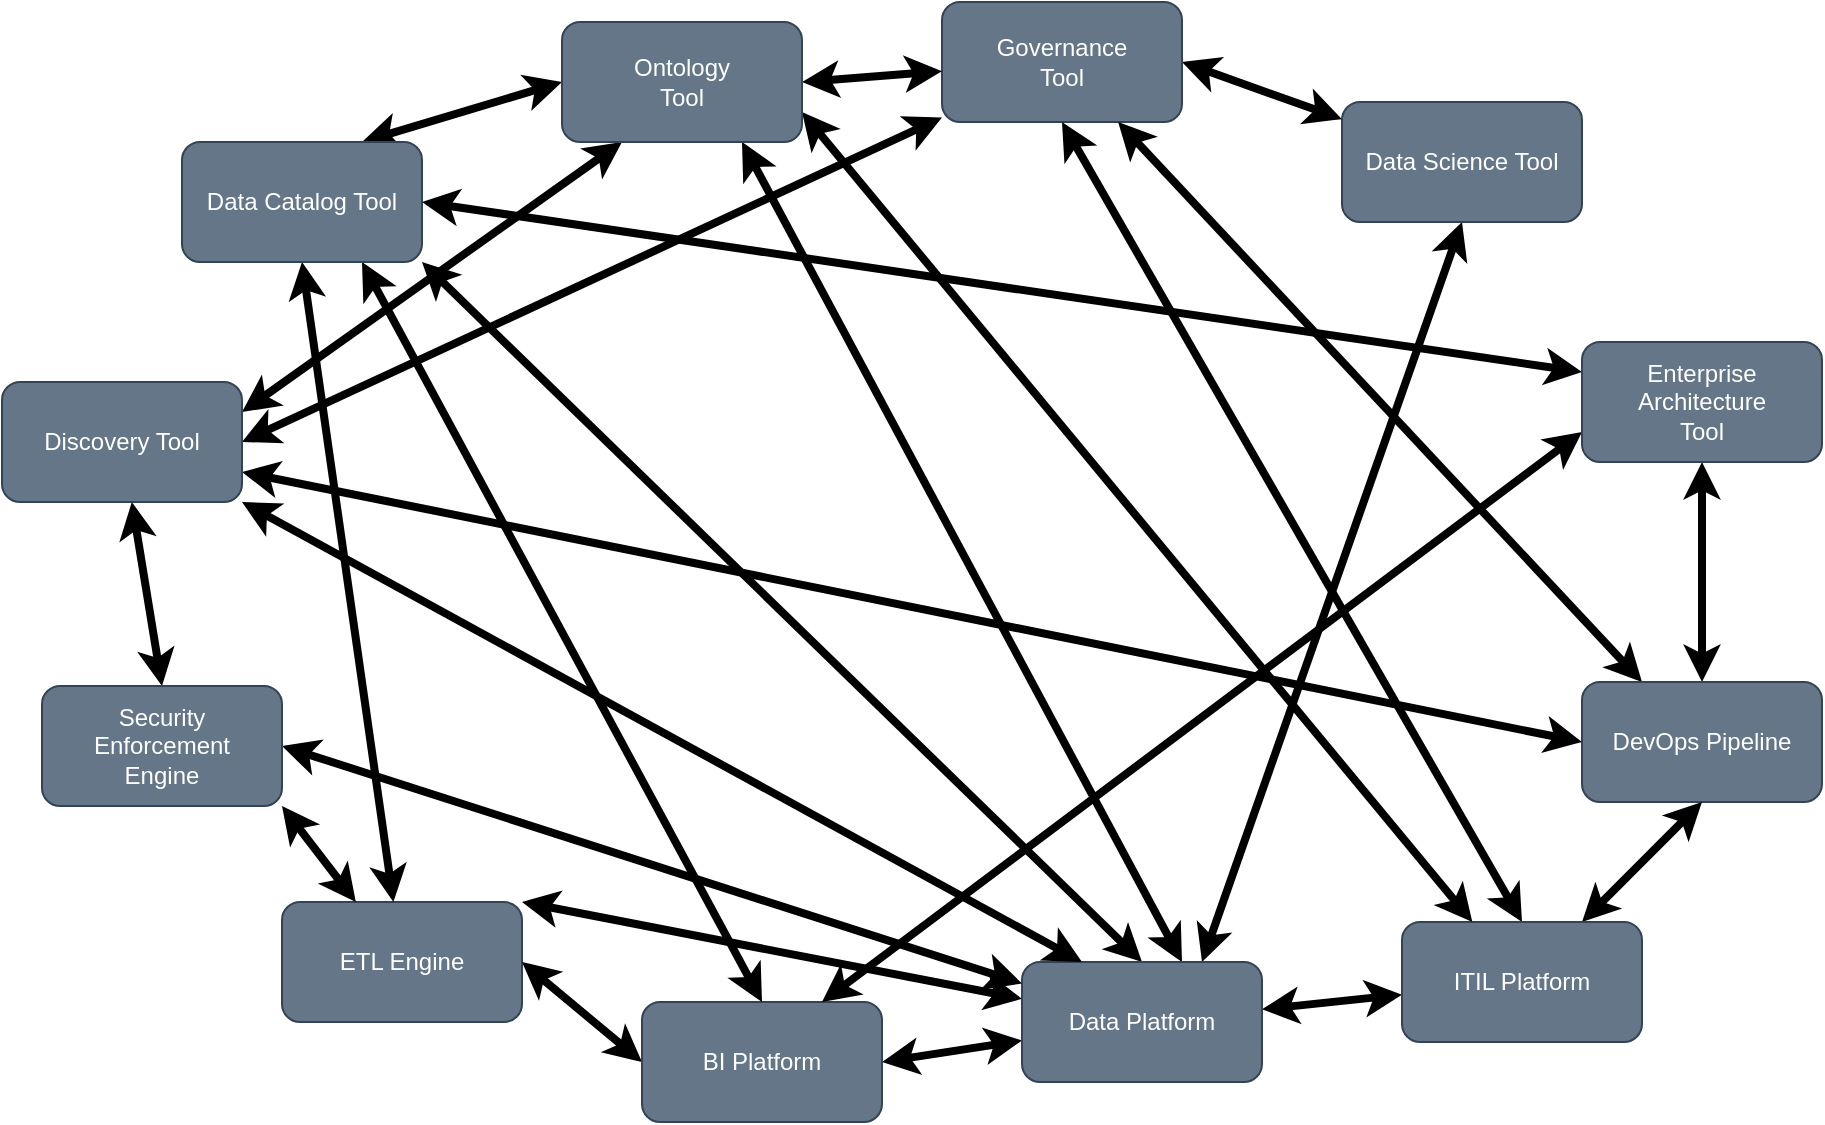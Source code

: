<mxfile version="26.1.1" pages="11">
  <diagram name="before-egeria" id="6ietRn8E1kpSs_psO1ID">
    <mxGraphModel dx="1759" dy="610" grid="1" gridSize="10" guides="1" tooltips="1" connect="1" arrows="1" fold="1" page="1" pageScale="1" pageWidth="827" pageHeight="1169" math="0" shadow="0">
      <root>
        <mxCell id="9wfdvAxeRkV-qU15ELbO-0" />
        <mxCell id="9wfdvAxeRkV-qU15ELbO-1" parent="9wfdvAxeRkV-qU15ELbO-0" />
        <mxCell id="9wfdvAxeRkV-qU15ELbO-43" style="edgeStyle=none;rounded=0;orthogonalLoop=1;jettySize=auto;html=1;exitX=1;exitY=0;exitDx=0;exitDy=0;startArrow=classic;startFill=1;endArrow=classic;endFill=1;fontSize=20;strokeWidth=4;" parent="9wfdvAxeRkV-qU15ELbO-1" source="9wfdvAxeRkV-qU15ELbO-3" target="9wfdvAxeRkV-qU15ELbO-18" edge="1">
          <mxGeometry relative="1" as="geometry" />
        </mxCell>
        <mxCell id="9wfdvAxeRkV-qU15ELbO-3" value="ETL Engine" style="rounded=1;whiteSpace=wrap;html=1;fillColor=#647687;strokeColor=#314354;fontColor=#ffffff;strokeWidth=1;" parent="9wfdvAxeRkV-qU15ELbO-1" vertex="1">
          <mxGeometry x="100" y="480" width="120" height="60" as="geometry" />
        </mxCell>
        <mxCell id="9wfdvAxeRkV-qU15ELbO-32" style="edgeStyle=none;rounded=0;orthogonalLoop=1;jettySize=auto;html=1;exitX=0.5;exitY=1;exitDx=0;exitDy=0;startArrow=classic;startFill=1;endArrow=classic;endFill=1;fontSize=20;entryX=0.75;entryY=0;entryDx=0;entryDy=0;strokeWidth=4;" parent="9wfdvAxeRkV-qU15ELbO-1" source="9wfdvAxeRkV-qU15ELbO-4" target="9wfdvAxeRkV-qU15ELbO-18" edge="1">
          <mxGeometry relative="1" as="geometry" />
        </mxCell>
        <mxCell id="9wfdvAxeRkV-qU15ELbO-4" value="Data Science Tool" style="rounded=1;whiteSpace=wrap;html=1;fillColor=#647687;strokeColor=#314354;fontColor=#ffffff;strokeWidth=1;" parent="9wfdvAxeRkV-qU15ELbO-1" vertex="1">
          <mxGeometry x="630" y="80" width="120" height="60" as="geometry" />
        </mxCell>
        <mxCell id="9wfdvAxeRkV-qU15ELbO-47" style="edgeStyle=none;rounded=0;orthogonalLoop=1;jettySize=auto;html=1;exitX=1;exitY=0.5;exitDx=0;exitDy=0;startArrow=classic;startFill=1;endArrow=classic;endFill=1;fontSize=20;strokeWidth=4;" parent="9wfdvAxeRkV-qU15ELbO-1" source="9wfdvAxeRkV-qU15ELbO-5" target="9wfdvAxeRkV-qU15ELbO-18" edge="1">
          <mxGeometry relative="1" as="geometry" />
        </mxCell>
        <mxCell id="9wfdvAxeRkV-qU15ELbO-48" style="edgeStyle=none;rounded=0;orthogonalLoop=1;jettySize=auto;html=1;exitX=0;exitY=0.5;exitDx=0;exitDy=0;entryX=1;entryY=0.5;entryDx=0;entryDy=0;startArrow=classic;startFill=1;endArrow=classic;endFill=1;fontSize=20;strokeWidth=4;" parent="9wfdvAxeRkV-qU15ELbO-1" source="9wfdvAxeRkV-qU15ELbO-5" target="9wfdvAxeRkV-qU15ELbO-3" edge="1">
          <mxGeometry relative="1" as="geometry" />
        </mxCell>
        <mxCell id="9wfdvAxeRkV-qU15ELbO-5" value="BI Platform" style="rounded=1;whiteSpace=wrap;html=1;fillColor=#647687;strokeColor=#314354;fontColor=#ffffff;strokeWidth=1;" parent="9wfdvAxeRkV-qU15ELbO-1" vertex="1">
          <mxGeometry x="280" y="530" width="120" height="60" as="geometry" />
        </mxCell>
        <mxCell id="9wfdvAxeRkV-qU15ELbO-41" style="edgeStyle=none;rounded=0;orthogonalLoop=1;jettySize=auto;html=1;exitX=1;exitY=0.5;exitDx=0;exitDy=0;startArrow=classic;startFill=1;endArrow=classic;endFill=1;fontSize=20;strokeWidth=4;" parent="9wfdvAxeRkV-qU15ELbO-1" source="9wfdvAxeRkV-qU15ELbO-6" target="9wfdvAxeRkV-qU15ELbO-4" edge="1">
          <mxGeometry relative="1" as="geometry" />
        </mxCell>
        <mxCell id="9wfdvAxeRkV-qU15ELbO-6" value="Governance&lt;br&gt;Tool" style="rounded=1;whiteSpace=wrap;html=1;fillColor=#647687;strokeColor=#314354;fontColor=#ffffff;strokeWidth=1;" parent="9wfdvAxeRkV-qU15ELbO-1" vertex="1">
          <mxGeometry x="430" y="30" width="120" height="60" as="geometry" />
        </mxCell>
        <mxCell id="9wfdvAxeRkV-qU15ELbO-27" style="edgeStyle=none;rounded=0;orthogonalLoop=1;jettySize=auto;html=1;exitX=1;exitY=1;exitDx=0;exitDy=0;startArrow=classic;startFill=1;endArrow=classic;endFill=1;fontSize=20;entryX=0.5;entryY=0;entryDx=0;entryDy=0;strokeWidth=4;" parent="9wfdvAxeRkV-qU15ELbO-1" source="9wfdvAxeRkV-qU15ELbO-7" target="9wfdvAxeRkV-qU15ELbO-18" edge="1">
          <mxGeometry relative="1" as="geometry">
            <mxPoint x="500" y="460" as="targetPoint" />
          </mxGeometry>
        </mxCell>
        <mxCell id="9wfdvAxeRkV-qU15ELbO-33" style="edgeStyle=none;rounded=0;orthogonalLoop=1;jettySize=auto;html=1;exitX=0.75;exitY=1;exitDx=0;exitDy=0;entryX=0.5;entryY=0;entryDx=0;entryDy=0;startArrow=classic;startFill=1;endArrow=classic;endFill=1;fontSize=20;strokeWidth=4;" parent="9wfdvAxeRkV-qU15ELbO-1" source="9wfdvAxeRkV-qU15ELbO-7" target="9wfdvAxeRkV-qU15ELbO-5" edge="1">
          <mxGeometry relative="1" as="geometry" />
        </mxCell>
        <mxCell id="9wfdvAxeRkV-qU15ELbO-34" style="edgeStyle=none;rounded=0;orthogonalLoop=1;jettySize=auto;html=1;exitX=0.5;exitY=1;exitDx=0;exitDy=0;startArrow=classic;startFill=1;endArrow=classic;endFill=1;fontSize=20;strokeWidth=4;" parent="9wfdvAxeRkV-qU15ELbO-1" source="9wfdvAxeRkV-qU15ELbO-7" target="9wfdvAxeRkV-qU15ELbO-3" edge="1">
          <mxGeometry relative="1" as="geometry" />
        </mxCell>
        <mxCell id="9wfdvAxeRkV-qU15ELbO-50" style="edgeStyle=none;rounded=0;orthogonalLoop=1;jettySize=auto;html=1;exitX=0.75;exitY=0;exitDx=0;exitDy=0;entryX=0;entryY=0.5;entryDx=0;entryDy=0;startArrow=classic;startFill=1;endArrow=classic;endFill=1;fontSize=20;strokeWidth=4;" parent="9wfdvAxeRkV-qU15ELbO-1" source="9wfdvAxeRkV-qU15ELbO-7" target="9wfdvAxeRkV-qU15ELbO-11" edge="1">
          <mxGeometry relative="1" as="geometry" />
        </mxCell>
        <mxCell id="9wfdvAxeRkV-qU15ELbO-7" value="Data Catalog Tool" style="rounded=1;whiteSpace=wrap;html=1;fillColor=#647687;strokeColor=#314354;fontColor=#ffffff;strokeWidth=1;" parent="9wfdvAxeRkV-qU15ELbO-1" vertex="1">
          <mxGeometry x="50" y="100" width="120" height="60" as="geometry" />
        </mxCell>
        <mxCell id="9wfdvAxeRkV-qU15ELbO-31" style="edgeStyle=none;rounded=0;orthogonalLoop=1;jettySize=auto;html=1;exitX=0;exitY=0.75;exitDx=0;exitDy=0;entryX=0.75;entryY=0;entryDx=0;entryDy=0;startArrow=classic;startFill=1;endArrow=classic;endFill=1;fontSize=20;strokeWidth=4;" parent="9wfdvAxeRkV-qU15ELbO-1" source="9wfdvAxeRkV-qU15ELbO-8" target="9wfdvAxeRkV-qU15ELbO-5" edge="1">
          <mxGeometry relative="1" as="geometry" />
        </mxCell>
        <mxCell id="9wfdvAxeRkV-qU15ELbO-44" style="edgeStyle=none;rounded=0;orthogonalLoop=1;jettySize=auto;html=1;exitX=0;exitY=0.25;exitDx=0;exitDy=0;entryX=1;entryY=0.5;entryDx=0;entryDy=0;startArrow=classic;startFill=1;endArrow=classic;endFill=1;fontSize=20;strokeWidth=4;" parent="9wfdvAxeRkV-qU15ELbO-1" source="9wfdvAxeRkV-qU15ELbO-8" target="9wfdvAxeRkV-qU15ELbO-7" edge="1">
          <mxGeometry relative="1" as="geometry" />
        </mxCell>
        <mxCell id="9wfdvAxeRkV-qU15ELbO-45" style="edgeStyle=none;rounded=0;orthogonalLoop=1;jettySize=auto;html=1;exitX=0.5;exitY=1;exitDx=0;exitDy=0;startArrow=classic;startFill=1;endArrow=classic;endFill=1;fontSize=20;strokeWidth=4;" parent="9wfdvAxeRkV-qU15ELbO-1" source="9wfdvAxeRkV-qU15ELbO-8" target="9wfdvAxeRkV-qU15ELbO-9" edge="1">
          <mxGeometry relative="1" as="geometry" />
        </mxCell>
        <mxCell id="9wfdvAxeRkV-qU15ELbO-8" value="Enterprise&lt;br&gt;Architecture&lt;br&gt;Tool" style="rounded=1;whiteSpace=wrap;html=1;fillColor=#647687;strokeColor=#314354;fontColor=#ffffff;strokeWidth=1;" parent="9wfdvAxeRkV-qU15ELbO-1" vertex="1">
          <mxGeometry x="750" y="200" width="120" height="60" as="geometry" />
        </mxCell>
        <mxCell id="9wfdvAxeRkV-qU15ELbO-30" style="edgeStyle=none;rounded=0;orthogonalLoop=1;jettySize=auto;html=1;exitX=0.25;exitY=0;exitDx=0;exitDy=0;startArrow=classic;startFill=1;endArrow=classic;endFill=1;fontSize=20;strokeWidth=4;" parent="9wfdvAxeRkV-qU15ELbO-1" source="9wfdvAxeRkV-qU15ELbO-9" target="9wfdvAxeRkV-qU15ELbO-6" edge="1">
          <mxGeometry relative="1" as="geometry" />
        </mxCell>
        <mxCell id="9wfdvAxeRkV-qU15ELbO-9" value="DevOps Pipeline" style="rounded=1;whiteSpace=wrap;html=1;fillColor=#647687;strokeColor=#314354;fontColor=#ffffff;strokeWidth=1;" parent="9wfdvAxeRkV-qU15ELbO-1" vertex="1">
          <mxGeometry x="750" y="370" width="120" height="60" as="geometry" />
        </mxCell>
        <mxCell id="9wfdvAxeRkV-qU15ELbO-40" style="edgeStyle=none;rounded=0;orthogonalLoop=1;jettySize=auto;html=1;exitX=0.5;exitY=0;exitDx=0;exitDy=0;entryX=0.5;entryY=1;entryDx=0;entryDy=0;startArrow=classic;startFill=1;endArrow=classic;endFill=1;fontSize=20;strokeWidth=4;" parent="9wfdvAxeRkV-qU15ELbO-1" source="9wfdvAxeRkV-qU15ELbO-10" target="9wfdvAxeRkV-qU15ELbO-6" edge="1">
          <mxGeometry relative="1" as="geometry" />
        </mxCell>
        <mxCell id="9wfdvAxeRkV-qU15ELbO-46" style="edgeStyle=none;rounded=0;orthogonalLoop=1;jettySize=auto;html=1;exitX=0.75;exitY=0;exitDx=0;exitDy=0;entryX=0.5;entryY=1;entryDx=0;entryDy=0;startArrow=classic;startFill=1;endArrow=classic;endFill=1;fontSize=20;strokeWidth=4;" parent="9wfdvAxeRkV-qU15ELbO-1" source="9wfdvAxeRkV-qU15ELbO-10" target="9wfdvAxeRkV-qU15ELbO-9" edge="1">
          <mxGeometry relative="1" as="geometry" />
        </mxCell>
        <mxCell id="9wfdvAxeRkV-qU15ELbO-49" style="edgeStyle=none;rounded=0;orthogonalLoop=1;jettySize=auto;html=1;startArrow=classic;startFill=1;endArrow=classic;endFill=1;fontSize=20;strokeWidth=4;" parent="9wfdvAxeRkV-qU15ELbO-1" source="9wfdvAxeRkV-qU15ELbO-10" target="9wfdvAxeRkV-qU15ELbO-18" edge="1">
          <mxGeometry relative="1" as="geometry" />
        </mxCell>
        <mxCell id="9wfdvAxeRkV-qU15ELbO-10" value="ITIL Platform" style="rounded=1;whiteSpace=wrap;html=1;fillColor=#647687;strokeColor=#314354;fontColor=#ffffff;strokeWidth=1;" parent="9wfdvAxeRkV-qU15ELbO-1" vertex="1">
          <mxGeometry x="660" y="490" width="120" height="60" as="geometry" />
        </mxCell>
        <mxCell id="9wfdvAxeRkV-qU15ELbO-29" style="edgeStyle=none;rounded=0;orthogonalLoop=1;jettySize=auto;html=1;exitX=1;exitY=0.75;exitDx=0;exitDy=0;startArrow=classic;startFill=1;endArrow=classic;endFill=1;fontSize=20;strokeWidth=4;" parent="9wfdvAxeRkV-qU15ELbO-1" source="9wfdvAxeRkV-qU15ELbO-11" target="9wfdvAxeRkV-qU15ELbO-10" edge="1">
          <mxGeometry relative="1" as="geometry" />
        </mxCell>
        <mxCell id="9wfdvAxeRkV-qU15ELbO-37" style="edgeStyle=none;rounded=0;orthogonalLoop=1;jettySize=auto;html=1;exitX=0.25;exitY=1;exitDx=0;exitDy=0;entryX=1;entryY=0.25;entryDx=0;entryDy=0;startArrow=classic;startFill=1;endArrow=classic;endFill=1;fontSize=20;strokeWidth=4;" parent="9wfdvAxeRkV-qU15ELbO-1" source="9wfdvAxeRkV-qU15ELbO-11" target="9wfdvAxeRkV-qU15ELbO-23" edge="1">
          <mxGeometry relative="1" as="geometry" />
        </mxCell>
        <mxCell id="9wfdvAxeRkV-qU15ELbO-38" style="edgeStyle=none;rounded=0;orthogonalLoop=1;jettySize=auto;html=1;exitX=0.75;exitY=1;exitDx=0;exitDy=0;startArrow=classic;startFill=1;endArrow=classic;endFill=1;fontSize=20;strokeWidth=4;" parent="9wfdvAxeRkV-qU15ELbO-1" source="9wfdvAxeRkV-qU15ELbO-11" edge="1">
          <mxGeometry relative="1" as="geometry">
            <mxPoint x="550" y="510" as="targetPoint" />
          </mxGeometry>
        </mxCell>
        <mxCell id="9wfdvAxeRkV-qU15ELbO-42" style="edgeStyle=none;rounded=0;orthogonalLoop=1;jettySize=auto;html=1;exitX=1;exitY=0.5;exitDx=0;exitDy=0;startArrow=classic;startFill=1;endArrow=classic;endFill=1;fontSize=20;strokeWidth=4;" parent="9wfdvAxeRkV-qU15ELbO-1" source="9wfdvAxeRkV-qU15ELbO-11" target="9wfdvAxeRkV-qU15ELbO-6" edge="1">
          <mxGeometry relative="1" as="geometry" />
        </mxCell>
        <mxCell id="9wfdvAxeRkV-qU15ELbO-11" value="Ontology&lt;br&gt;Tool" style="rounded=1;whiteSpace=wrap;html=1;fillColor=#647687;strokeColor=#314354;fontColor=#ffffff;strokeWidth=1;" parent="9wfdvAxeRkV-qU15ELbO-1" vertex="1">
          <mxGeometry x="240" y="40" width="120" height="60" as="geometry" />
        </mxCell>
        <mxCell id="9wfdvAxeRkV-qU15ELbO-18" value="Data Platform" style="rounded=1;whiteSpace=wrap;html=1;fillColor=#647687;strokeColor=#314354;fontColor=#ffffff;strokeWidth=1;" parent="9wfdvAxeRkV-qU15ELbO-1" vertex="1">
          <mxGeometry x="470" y="510" width="120" height="60" as="geometry" />
        </mxCell>
        <mxCell id="9wfdvAxeRkV-qU15ELbO-28" style="edgeStyle=none;rounded=0;orthogonalLoop=1;jettySize=auto;html=1;exitX=1;exitY=0.5;exitDx=0;exitDy=0;startArrow=classic;startFill=1;endArrow=classic;endFill=1;fontSize=20;strokeWidth=4;" parent="9wfdvAxeRkV-qU15ELbO-1" source="9wfdvAxeRkV-qU15ELbO-23" target="9wfdvAxeRkV-qU15ELbO-6" edge="1">
          <mxGeometry relative="1" as="geometry" />
        </mxCell>
        <mxCell id="9wfdvAxeRkV-qU15ELbO-35" style="edgeStyle=none;rounded=0;orthogonalLoop=1;jettySize=auto;html=1;exitX=1;exitY=1;exitDx=0;exitDy=0;entryX=0.25;entryY=0;entryDx=0;entryDy=0;startArrow=classic;startFill=1;endArrow=classic;endFill=1;fontSize=20;strokeWidth=4;" parent="9wfdvAxeRkV-qU15ELbO-1" source="9wfdvAxeRkV-qU15ELbO-23" target="9wfdvAxeRkV-qU15ELbO-18" edge="1">
          <mxGeometry relative="1" as="geometry" />
        </mxCell>
        <mxCell id="9wfdvAxeRkV-qU15ELbO-39" style="edgeStyle=none;rounded=0;orthogonalLoop=1;jettySize=auto;html=1;exitX=1;exitY=0.75;exitDx=0;exitDy=0;entryX=0;entryY=0.5;entryDx=0;entryDy=0;startArrow=classic;startFill=1;endArrow=classic;endFill=1;fontSize=20;strokeWidth=4;" parent="9wfdvAxeRkV-qU15ELbO-1" source="9wfdvAxeRkV-qU15ELbO-23" target="9wfdvAxeRkV-qU15ELbO-9" edge="1">
          <mxGeometry relative="1" as="geometry" />
        </mxCell>
        <mxCell id="9wfdvAxeRkV-qU15ELbO-23" value="Discovery Tool" style="rounded=1;whiteSpace=wrap;html=1;fillColor=#647687;strokeColor=#314354;fontColor=#ffffff;strokeWidth=1;" parent="9wfdvAxeRkV-qU15ELbO-1" vertex="1">
          <mxGeometry x="-40" y="220" width="120" height="60" as="geometry" />
        </mxCell>
        <mxCell id="9wfdvAxeRkV-qU15ELbO-36" style="edgeStyle=none;rounded=0;orthogonalLoop=1;jettySize=auto;html=1;exitX=1;exitY=0.5;exitDx=0;exitDy=0;startArrow=classic;startFill=1;endArrow=classic;endFill=1;fontSize=20;strokeWidth=4;" parent="9wfdvAxeRkV-qU15ELbO-1" source="9wfdvAxeRkV-qU15ELbO-25" target="9wfdvAxeRkV-qU15ELbO-18" edge="1">
          <mxGeometry relative="1" as="geometry" />
        </mxCell>
        <mxCell id="9wfdvAxeRkV-qU15ELbO-51" style="edgeStyle=none;rounded=0;orthogonalLoop=1;jettySize=auto;html=1;exitX=1;exitY=1;exitDx=0;exitDy=0;startArrow=classic;startFill=1;endArrow=classic;endFill=1;fontSize=20;strokeWidth=4;" parent="9wfdvAxeRkV-qU15ELbO-1" source="9wfdvAxeRkV-qU15ELbO-25" target="9wfdvAxeRkV-qU15ELbO-3" edge="1">
          <mxGeometry relative="1" as="geometry" />
        </mxCell>
        <mxCell id="9wfdvAxeRkV-qU15ELbO-52" style="edgeStyle=none;rounded=0;orthogonalLoop=1;jettySize=auto;html=1;exitX=0.5;exitY=0;exitDx=0;exitDy=0;startArrow=classic;startFill=1;endArrow=classic;endFill=1;fontSize=20;strokeWidth=4;" parent="9wfdvAxeRkV-qU15ELbO-1" source="9wfdvAxeRkV-qU15ELbO-25" target="9wfdvAxeRkV-qU15ELbO-23" edge="1">
          <mxGeometry relative="1" as="geometry" />
        </mxCell>
        <mxCell id="9wfdvAxeRkV-qU15ELbO-25" value="Security&lt;br&gt;Enforcement&lt;br&gt;Engine" style="rounded=1;whiteSpace=wrap;html=1;fillColor=#647687;strokeColor=#314354;fontColor=#ffffff;strokeWidth=1;" parent="9wfdvAxeRkV-qU15ELbO-1" vertex="1">
          <mxGeometry x="-20" y="372" width="120" height="60" as="geometry" />
        </mxCell>
      </root>
    </mxGraphModel>
  </diagram>
  <diagram id="bjTxhtsOuMXdcATvAXh6" name="egeria-concept">
    <mxGraphModel dx="1759" dy="610" grid="1" gridSize="10" guides="1" tooltips="1" connect="1" arrows="1" fold="1" page="1" pageScale="1" pageWidth="827" pageHeight="1169" math="0" shadow="0">
      <root>
        <mxCell id="4H7qlk7V3E9ICv7X_ewr-0" />
        <mxCell id="4H7qlk7V3E9ICv7X_ewr-1" parent="4H7qlk7V3E9ICv7X_ewr-0" />
        <mxCell id="wlO6Tk5KwwG-XIpMtfAB-0" value="Egeria" style="ellipse;shape=cloud;whiteSpace=wrap;html=1;fillColor=#1ba1e2;strokeColor=#006EAF;fontSize=20;fontColor=#ffffff;" parent="4H7qlk7V3E9ICv7X_ewr-1" vertex="1">
          <mxGeometry x="100" y="110" width="600" height="350" as="geometry" />
        </mxCell>
        <mxCell id="wlO6Tk5KwwG-XIpMtfAB-1" value="ETL Engine" style="rounded=1;whiteSpace=wrap;html=1;fillColor=#647687;strokeColor=#314354;fontColor=#ffffff;" parent="4H7qlk7V3E9ICv7X_ewr-1" vertex="1">
          <mxGeometry x="100" y="480" width="120" height="60" as="geometry" />
        </mxCell>
        <mxCell id="wlO6Tk5KwwG-XIpMtfAB-2" value="Data Science Tool" style="rounded=1;whiteSpace=wrap;html=1;fillColor=#647687;strokeColor=#314354;fontColor=#ffffff;" parent="4H7qlk7V3E9ICv7X_ewr-1" vertex="1">
          <mxGeometry x="600" y="60" width="120" height="60" as="geometry" />
        </mxCell>
        <mxCell id="wlO6Tk5KwwG-XIpMtfAB-4" value="BI Platform" style="rounded=1;whiteSpace=wrap;html=1;fillColor=#647687;strokeColor=#314354;fontColor=#ffffff;" parent="4H7qlk7V3E9ICv7X_ewr-1" vertex="1">
          <mxGeometry x="290" y="510" width="120" height="60" as="geometry" />
        </mxCell>
        <mxCell id="wlO6Tk5KwwG-XIpMtfAB-5" value="Governance&lt;br&gt;Tool" style="rounded=1;whiteSpace=wrap;html=1;fillColor=#647687;strokeColor=#314354;fontColor=#ffffff;" parent="4H7qlk7V3E9ICv7X_ewr-1" vertex="1">
          <mxGeometry x="430" y="30" width="120" height="60" as="geometry" />
        </mxCell>
        <mxCell id="wlO6Tk5KwwG-XIpMtfAB-6" value="Data Catalog Tool" style="rounded=1;whiteSpace=wrap;html=1;fillColor=#647687;strokeColor=#314354;fontColor=#ffffff;" parent="4H7qlk7V3E9ICv7X_ewr-1" vertex="1">
          <mxGeometry x="50" y="100" width="120" height="60" as="geometry" />
        </mxCell>
        <mxCell id="wlO6Tk5KwwG-XIpMtfAB-7" value="Enterprise&lt;br&gt;Architecture&lt;br&gt;Tool" style="rounded=1;whiteSpace=wrap;html=1;fillColor=#647687;strokeColor=#314354;fontColor=#ffffff;" parent="4H7qlk7V3E9ICv7X_ewr-1" vertex="1">
          <mxGeometry x="750" y="200" width="120" height="60" as="geometry" />
        </mxCell>
        <mxCell id="wlO6Tk5KwwG-XIpMtfAB-8" value="DevOps Pipeline" style="rounded=1;whiteSpace=wrap;html=1;fillColor=#647687;strokeColor=#314354;fontColor=#ffffff;" parent="4H7qlk7V3E9ICv7X_ewr-1" vertex="1">
          <mxGeometry x="750" y="370" width="120" height="60" as="geometry" />
        </mxCell>
        <mxCell id="wlO6Tk5KwwG-XIpMtfAB-9" value="ITIL Platform" style="rounded=1;whiteSpace=wrap;html=1;fillColor=#647687;strokeColor=#314354;fontColor=#ffffff;" parent="4H7qlk7V3E9ICv7X_ewr-1" vertex="1">
          <mxGeometry x="640" y="500" width="120" height="60" as="geometry" />
        </mxCell>
        <mxCell id="wlO6Tk5KwwG-XIpMtfAB-10" value="Ontology&lt;br&gt;Tool" style="rounded=1;whiteSpace=wrap;html=1;fillColor=#647687;strokeColor=#314354;fontColor=#ffffff;" parent="4H7qlk7V3E9ICv7X_ewr-1" vertex="1">
          <mxGeometry x="220" y="30" width="120" height="60" as="geometry" />
        </mxCell>
        <mxCell id="wlO6Tk5KwwG-XIpMtfAB-11" value="" style="shape=flexArrow;endArrow=classic;startArrow=classic;html=1;entryX=0.228;entryY=0.82;entryDx=0;entryDy=0;entryPerimeter=0;exitX=0.667;exitY=-0.05;exitDx=0;exitDy=0;exitPerimeter=0;fillColor=#e3c800;strokeColor=#B09500;" parent="4H7qlk7V3E9ICv7X_ewr-1" source="wlO6Tk5KwwG-XIpMtfAB-1" target="wlO6Tk5KwwG-XIpMtfAB-0" edge="1">
          <mxGeometry width="50" height="50" relative="1" as="geometry">
            <mxPoint x="20" y="650" as="sourcePoint" />
            <mxPoint x="70" y="600" as="targetPoint" />
          </mxGeometry>
        </mxCell>
        <mxCell id="wlO6Tk5KwwG-XIpMtfAB-12" value="" style="shape=flexArrow;endArrow=classic;startArrow=classic;html=1;entryX=0.142;entryY=0.286;entryDx=0;entryDy=0;entryPerimeter=0;exitX=0.75;exitY=1;exitDx=0;exitDy=0;fillColor=#e3c800;strokeColor=#B09500;" parent="4H7qlk7V3E9ICv7X_ewr-1" source="wlO6Tk5KwwG-XIpMtfAB-6" target="wlO6Tk5KwwG-XIpMtfAB-0" edge="1">
          <mxGeometry width="50" height="50" relative="1" as="geometry">
            <mxPoint x="20" y="650" as="sourcePoint" />
            <mxPoint x="70" y="600" as="targetPoint" />
          </mxGeometry>
        </mxCell>
        <mxCell id="wlO6Tk5KwwG-XIpMtfAB-13" value="" style="shape=flexArrow;endArrow=classic;startArrow=classic;html=1;entryX=0.5;entryY=1;entryDx=0;entryDy=0;exitX=0.35;exitY=0.114;exitDx=0;exitDy=0;exitPerimeter=0;fillColor=#e3c800;strokeColor=#B09500;" parent="4H7qlk7V3E9ICv7X_ewr-1" source="wlO6Tk5KwwG-XIpMtfAB-0" target="wlO6Tk5KwwG-XIpMtfAB-10" edge="1">
          <mxGeometry width="50" height="50" relative="1" as="geometry">
            <mxPoint x="50" y="650" as="sourcePoint" />
            <mxPoint x="100" y="600" as="targetPoint" />
          </mxGeometry>
        </mxCell>
        <mxCell id="wlO6Tk5KwwG-XIpMtfAB-14" value="" style="shape=flexArrow;endArrow=classic;startArrow=classic;html=1;entryX=0.5;entryY=1;entryDx=0;entryDy=0;fillColor=#e3c800;strokeColor=#B09500;" parent="4H7qlk7V3E9ICv7X_ewr-1" target="wlO6Tk5KwwG-XIpMtfAB-5" edge="1">
          <mxGeometry width="50" height="50" relative="1" as="geometry">
            <mxPoint x="440" y="160" as="sourcePoint" />
            <mxPoint x="100" y="600" as="targetPoint" />
          </mxGeometry>
        </mxCell>
        <mxCell id="wlO6Tk5KwwG-XIpMtfAB-15" value="" style="shape=flexArrow;endArrow=classic;startArrow=classic;html=1;entryX=0.425;entryY=1;entryDx=0;entryDy=0;entryPerimeter=0;exitX=0.832;exitY=0.211;exitDx=0;exitDy=0;exitPerimeter=0;fillColor=#e3c800;strokeColor=#B09500;" parent="4H7qlk7V3E9ICv7X_ewr-1" source="wlO6Tk5KwwG-XIpMtfAB-0" target="wlO6Tk5KwwG-XIpMtfAB-2" edge="1">
          <mxGeometry width="50" height="50" relative="1" as="geometry">
            <mxPoint x="50" y="650" as="sourcePoint" />
            <mxPoint x="100" y="600" as="targetPoint" />
          </mxGeometry>
        </mxCell>
        <mxCell id="wlO6Tk5KwwG-XIpMtfAB-16" value="" style="shape=flexArrow;endArrow=classic;startArrow=classic;html=1;entryX=0;entryY=0.5;entryDx=0;entryDy=0;exitX=0.915;exitY=0.354;exitDx=0;exitDy=0;exitPerimeter=0;fillColor=#e3c800;strokeColor=#B09500;" parent="4H7qlk7V3E9ICv7X_ewr-1" source="wlO6Tk5KwwG-XIpMtfAB-0" target="wlO6Tk5KwwG-XIpMtfAB-7" edge="1">
          <mxGeometry width="50" height="50" relative="1" as="geometry">
            <mxPoint x="50" y="650" as="sourcePoint" />
            <mxPoint x="100" y="600" as="targetPoint" />
          </mxGeometry>
        </mxCell>
        <mxCell id="wlO6Tk5KwwG-XIpMtfAB-17" value="Data Platform" style="rounded=1;whiteSpace=wrap;html=1;fillColor=#647687;strokeColor=#314354;fontColor=#ffffff;" parent="4H7qlk7V3E9ICv7X_ewr-1" vertex="1">
          <mxGeometry x="470" y="510" width="120" height="60" as="geometry" />
        </mxCell>
        <mxCell id="wlO6Tk5KwwG-XIpMtfAB-18" value="" style="shape=flexArrow;endArrow=classic;startArrow=classic;html=1;entryX=0.47;entryY=0.937;entryDx=0;entryDy=0;entryPerimeter=0;exitX=0.5;exitY=0;exitDx=0;exitDy=0;fillColor=#e3c800;strokeColor=#B09500;" parent="4H7qlk7V3E9ICv7X_ewr-1" source="wlO6Tk5KwwG-XIpMtfAB-4" target="wlO6Tk5KwwG-XIpMtfAB-0" edge="1">
          <mxGeometry width="50" height="50" relative="1" as="geometry">
            <mxPoint x="50" y="640" as="sourcePoint" />
            <mxPoint x="100" y="590" as="targetPoint" />
          </mxGeometry>
        </mxCell>
        <mxCell id="wlO6Tk5KwwG-XIpMtfAB-19" value="" style="shape=flexArrow;endArrow=classic;startArrow=classic;html=1;entryX=0.685;entryY=0.92;entryDx=0;entryDy=0;entryPerimeter=0;exitX=0.5;exitY=0;exitDx=0;exitDy=0;fillColor=#e3c800;strokeColor=#B09500;" parent="4H7qlk7V3E9ICv7X_ewr-1" source="wlO6Tk5KwwG-XIpMtfAB-17" target="wlO6Tk5KwwG-XIpMtfAB-0" edge="1">
          <mxGeometry width="50" height="50" relative="1" as="geometry">
            <mxPoint x="50" y="640" as="sourcePoint" />
            <mxPoint x="100" y="590" as="targetPoint" />
          </mxGeometry>
        </mxCell>
        <mxCell id="wlO6Tk5KwwG-XIpMtfAB-20" value="" style="shape=flexArrow;endArrow=classic;startArrow=classic;html=1;entryX=0.872;entryY=0.786;entryDx=0;entryDy=0;entryPerimeter=0;exitX=0.5;exitY=0;exitDx=0;exitDy=0;fillColor=#e3c800;strokeColor=#B09500;" parent="4H7qlk7V3E9ICv7X_ewr-1" source="wlO6Tk5KwwG-XIpMtfAB-9" target="wlO6Tk5KwwG-XIpMtfAB-0" edge="1">
          <mxGeometry width="50" height="50" relative="1" as="geometry">
            <mxPoint x="50" y="640" as="sourcePoint" />
            <mxPoint x="100" y="590" as="targetPoint" />
          </mxGeometry>
        </mxCell>
        <mxCell id="wlO6Tk5KwwG-XIpMtfAB-21" value="" style="shape=flexArrow;endArrow=classic;startArrow=classic;html=1;entryX=0.96;entryY=0.7;entryDx=0;entryDy=0;entryPerimeter=0;fillColor=#e3c800;strokeColor=#B09500;" parent="4H7qlk7V3E9ICv7X_ewr-1" source="wlO6Tk5KwwG-XIpMtfAB-8" target="wlO6Tk5KwwG-XIpMtfAB-0" edge="1">
          <mxGeometry width="50" height="50" relative="1" as="geometry">
            <mxPoint x="50" y="640" as="sourcePoint" />
            <mxPoint x="100" y="590" as="targetPoint" />
          </mxGeometry>
        </mxCell>
        <mxCell id="wlO6Tk5KwwG-XIpMtfAB-22" value="Discovery Tool" style="rounded=1;whiteSpace=wrap;html=1;fillColor=#647687;strokeColor=#314354;fontColor=#ffffff;" parent="4H7qlk7V3E9ICv7X_ewr-1" vertex="1">
          <mxGeometry x="-40" y="220" width="120" height="60" as="geometry" />
        </mxCell>
        <mxCell id="wlO6Tk5KwwG-XIpMtfAB-23" value="" style="shape=flexArrow;endArrow=classic;startArrow=classic;html=1;entryX=0.07;entryY=0.4;entryDx=0;entryDy=0;entryPerimeter=0;exitX=1;exitY=0.5;exitDx=0;exitDy=0;fillColor=#e3c800;strokeColor=#B09500;" parent="4H7qlk7V3E9ICv7X_ewr-1" source="wlO6Tk5KwwG-XIpMtfAB-22" target="wlO6Tk5KwwG-XIpMtfAB-0" edge="1">
          <mxGeometry width="50" height="50" relative="1" as="geometry">
            <mxPoint x="-40" y="640" as="sourcePoint" />
            <mxPoint x="10" y="590" as="targetPoint" />
          </mxGeometry>
        </mxCell>
        <mxCell id="-Hu_KarzQUF6cEsmlc-b-0" value="Security&lt;br&gt;Enforcement&lt;br&gt;Engine" style="rounded=1;whiteSpace=wrap;html=1;fillColor=#647687;strokeColor=#314354;fontColor=#ffffff;" parent="4H7qlk7V3E9ICv7X_ewr-1" vertex="1">
          <mxGeometry x="-20" y="372" width="120" height="60" as="geometry" />
        </mxCell>
        <mxCell id="-Hu_KarzQUF6cEsmlc-b-1" value="" style="shape=flexArrow;endArrow=classic;startArrow=classic;html=1;entryX=0;entryY=0.7;entryDx=0;entryDy=0;entryPerimeter=0;exitX=1;exitY=0.25;exitDx=0;exitDy=0;fillColor=#e3c800;strokeColor=#B09500;" parent="4H7qlk7V3E9ICv7X_ewr-1" source="-Hu_KarzQUF6cEsmlc-b-0" edge="1">
          <mxGeometry width="50" height="50" relative="1" as="geometry">
            <mxPoint x="-40" y="612" as="sourcePoint" />
            <mxPoint x="161" y="350" as="targetPoint" />
          </mxGeometry>
        </mxCell>
      </root>
    </mxGraphModel>
  </diagram>
  <diagram name="connecting-to-egeria" id="Vil0w_42tBJCTSolNwWz">
    <mxGraphModel dx="1759" dy="610" grid="1" gridSize="10" guides="1" tooltips="1" connect="1" arrows="1" fold="1" page="1" pageScale="1" pageWidth="827" pageHeight="1169" math="0" shadow="0">
      <root>
        <mxCell id="UYc1pphcT6Xh1Dm5z1_N-0" />
        <mxCell id="UYc1pphcT6Xh1Dm5z1_N-1" parent="UYc1pphcT6Xh1Dm5z1_N-0" />
        <mxCell id="UYc1pphcT6Xh1Dm5z1_N-2" value="Egeria" style="ellipse;shape=cloud;whiteSpace=wrap;html=1;fillColor=#1ba1e2;strokeColor=#006EAF;fontSize=20;fontColor=#ffffff;" parent="UYc1pphcT6Xh1Dm5z1_N-1" vertex="1">
          <mxGeometry x="100" y="110" width="600" height="350" as="geometry" />
        </mxCell>
        <mxCell id="UYc1pphcT6Xh1Dm5z1_N-3" value="ETL Engine" style="rounded=1;whiteSpace=wrap;html=1;fillColor=#647687;strokeColor=#314354;fontColor=#ffffff;" parent="UYc1pphcT6Xh1Dm5z1_N-1" vertex="1">
          <mxGeometry x="100" y="480" width="120" height="60" as="geometry" />
        </mxCell>
        <mxCell id="UYc1pphcT6Xh1Dm5z1_N-4" value="Data Science Tool" style="rounded=1;whiteSpace=wrap;html=1;fillColor=#647687;strokeColor=#314354;fontColor=#ffffff;" parent="UYc1pphcT6Xh1Dm5z1_N-1" vertex="1">
          <mxGeometry x="600" y="60" width="120" height="60" as="geometry" />
        </mxCell>
        <mxCell id="UYc1pphcT6Xh1Dm5z1_N-5" value="BI Platform" style="rounded=1;whiteSpace=wrap;html=1;fillColor=#647687;strokeColor=#314354;fontColor=#ffffff;" parent="UYc1pphcT6Xh1Dm5z1_N-1" vertex="1">
          <mxGeometry x="290" y="510" width="120" height="60" as="geometry" />
        </mxCell>
        <mxCell id="UYc1pphcT6Xh1Dm5z1_N-6" value="Governance&lt;br&gt;Tool" style="rounded=1;whiteSpace=wrap;html=1;fillColor=#647687;strokeColor=#314354;fontColor=#ffffff;" parent="UYc1pphcT6Xh1Dm5z1_N-1" vertex="1">
          <mxGeometry x="430" y="30" width="120" height="60" as="geometry" />
        </mxCell>
        <mxCell id="UYc1pphcT6Xh1Dm5z1_N-7" value="Data Catalog Tool" style="rounded=1;whiteSpace=wrap;html=1;fillColor=#647687;strokeColor=#314354;fontColor=#ffffff;" parent="UYc1pphcT6Xh1Dm5z1_N-1" vertex="1">
          <mxGeometry x="50" y="100" width="120" height="60" as="geometry" />
        </mxCell>
        <mxCell id="UYc1pphcT6Xh1Dm5z1_N-8" value="Enterprise&lt;br&gt;Architecture&lt;br&gt;Tool" style="rounded=1;whiteSpace=wrap;html=1;fillColor=#647687;strokeColor=#314354;fontColor=#ffffff;" parent="UYc1pphcT6Xh1Dm5z1_N-1" vertex="1">
          <mxGeometry x="750" y="200" width="120" height="60" as="geometry" />
        </mxCell>
        <mxCell id="UYc1pphcT6Xh1Dm5z1_N-9" value="DevOps Pipeline" style="rounded=1;whiteSpace=wrap;html=1;fillColor=#647687;strokeColor=#314354;fontColor=#ffffff;" parent="UYc1pphcT6Xh1Dm5z1_N-1" vertex="1">
          <mxGeometry x="750" y="370" width="120" height="60" as="geometry" />
        </mxCell>
        <mxCell id="UYc1pphcT6Xh1Dm5z1_N-10" value="ITIL Platform" style="rounded=1;whiteSpace=wrap;html=1;fillColor=#647687;strokeColor=#314354;fontColor=#ffffff;" parent="UYc1pphcT6Xh1Dm5z1_N-1" vertex="1">
          <mxGeometry x="640" y="500" width="120" height="60" as="geometry" />
        </mxCell>
        <mxCell id="UYc1pphcT6Xh1Dm5z1_N-11" value="Ontology&lt;br&gt;Tool" style="rounded=1;whiteSpace=wrap;html=1;fillColor=#647687;strokeColor=#314354;fontColor=#ffffff;" parent="UYc1pphcT6Xh1Dm5z1_N-1" vertex="1">
          <mxGeometry x="220" y="30" width="120" height="60" as="geometry" />
        </mxCell>
        <mxCell id="UYc1pphcT6Xh1Dm5z1_N-12" value="" style="shape=flexArrow;endArrow=classic;startArrow=classic;html=1;entryX=0.228;entryY=0.82;entryDx=0;entryDy=0;entryPerimeter=0;exitX=0.667;exitY=-0.05;exitDx=0;exitDy=0;exitPerimeter=0;fillColor=#e3c800;strokeColor=#B09500;" parent="UYc1pphcT6Xh1Dm5z1_N-1" source="UYc1pphcT6Xh1Dm5z1_N-3" target="UYc1pphcT6Xh1Dm5z1_N-2" edge="1">
          <mxGeometry width="50" height="50" relative="1" as="geometry">
            <mxPoint x="20" y="650" as="sourcePoint" />
            <mxPoint x="70" y="600" as="targetPoint" />
          </mxGeometry>
        </mxCell>
        <mxCell id="UYc1pphcT6Xh1Dm5z1_N-13" value="" style="shape=flexArrow;endArrow=classic;startArrow=classic;html=1;entryX=0.142;entryY=0.286;entryDx=0;entryDy=0;entryPerimeter=0;exitX=0.75;exitY=1;exitDx=0;exitDy=0;fillColor=#e3c800;strokeColor=#B09500;" parent="UYc1pphcT6Xh1Dm5z1_N-1" source="UYc1pphcT6Xh1Dm5z1_N-7" target="UYc1pphcT6Xh1Dm5z1_N-2" edge="1">
          <mxGeometry width="50" height="50" relative="1" as="geometry">
            <mxPoint x="20" y="650" as="sourcePoint" />
            <mxPoint x="70" y="600" as="targetPoint" />
          </mxGeometry>
        </mxCell>
        <mxCell id="UYc1pphcT6Xh1Dm5z1_N-14" value="" style="shape=flexArrow;endArrow=classic;startArrow=classic;html=1;entryX=0.5;entryY=1;entryDx=0;entryDy=0;exitX=0.35;exitY=0.114;exitDx=0;exitDy=0;exitPerimeter=0;fillColor=#e3c800;strokeColor=#B09500;" parent="UYc1pphcT6Xh1Dm5z1_N-1" source="UYc1pphcT6Xh1Dm5z1_N-2" target="UYc1pphcT6Xh1Dm5z1_N-11" edge="1">
          <mxGeometry width="50" height="50" relative="1" as="geometry">
            <mxPoint x="50" y="650" as="sourcePoint" />
            <mxPoint x="100" y="600" as="targetPoint" />
          </mxGeometry>
        </mxCell>
        <mxCell id="UYc1pphcT6Xh1Dm5z1_N-15" value="" style="shape=flexArrow;endArrow=classic;startArrow=classic;html=1;entryX=0.5;entryY=1;entryDx=0;entryDy=0;fillColor=#e3c800;strokeColor=#B09500;" parent="UYc1pphcT6Xh1Dm5z1_N-1" target="UYc1pphcT6Xh1Dm5z1_N-6" edge="1">
          <mxGeometry width="50" height="50" relative="1" as="geometry">
            <mxPoint x="440" y="160" as="sourcePoint" />
            <mxPoint x="100" y="600" as="targetPoint" />
          </mxGeometry>
        </mxCell>
        <mxCell id="UYc1pphcT6Xh1Dm5z1_N-16" value="" style="shape=flexArrow;endArrow=classic;startArrow=classic;html=1;entryX=0.425;entryY=1;entryDx=0;entryDy=0;entryPerimeter=0;exitX=0.832;exitY=0.211;exitDx=0;exitDy=0;exitPerimeter=0;fillColor=#e3c800;strokeColor=#B09500;" parent="UYc1pphcT6Xh1Dm5z1_N-1" source="UYc1pphcT6Xh1Dm5z1_N-2" target="UYc1pphcT6Xh1Dm5z1_N-4" edge="1">
          <mxGeometry width="50" height="50" relative="1" as="geometry">
            <mxPoint x="50" y="650" as="sourcePoint" />
            <mxPoint x="100" y="600" as="targetPoint" />
          </mxGeometry>
        </mxCell>
        <mxCell id="UYc1pphcT6Xh1Dm5z1_N-17" value="" style="shape=flexArrow;endArrow=classic;startArrow=classic;html=1;entryX=0;entryY=0.5;entryDx=0;entryDy=0;exitX=0.915;exitY=0.354;exitDx=0;exitDy=0;exitPerimeter=0;fillColor=#e3c800;strokeColor=#B09500;" parent="UYc1pphcT6Xh1Dm5z1_N-1" source="UYc1pphcT6Xh1Dm5z1_N-2" target="UYc1pphcT6Xh1Dm5z1_N-8" edge="1">
          <mxGeometry width="50" height="50" relative="1" as="geometry">
            <mxPoint x="50" y="650" as="sourcePoint" />
            <mxPoint x="100" y="600" as="targetPoint" />
          </mxGeometry>
        </mxCell>
        <mxCell id="UYc1pphcT6Xh1Dm5z1_N-18" value="Data Platform" style="rounded=1;whiteSpace=wrap;html=1;fillColor=#647687;strokeColor=#314354;fontColor=#ffffff;" parent="UYc1pphcT6Xh1Dm5z1_N-1" vertex="1">
          <mxGeometry x="470" y="510" width="120" height="60" as="geometry" />
        </mxCell>
        <mxCell id="UYc1pphcT6Xh1Dm5z1_N-19" value="" style="shape=flexArrow;endArrow=classic;startArrow=classic;html=1;entryX=0.47;entryY=0.937;entryDx=0;entryDy=0;entryPerimeter=0;exitX=0.5;exitY=0;exitDx=0;exitDy=0;fillColor=#e3c800;strokeColor=#B09500;" parent="UYc1pphcT6Xh1Dm5z1_N-1" source="UYc1pphcT6Xh1Dm5z1_N-5" target="UYc1pphcT6Xh1Dm5z1_N-2" edge="1">
          <mxGeometry width="50" height="50" relative="1" as="geometry">
            <mxPoint x="50" y="640" as="sourcePoint" />
            <mxPoint x="100" y="590" as="targetPoint" />
          </mxGeometry>
        </mxCell>
        <mxCell id="UYc1pphcT6Xh1Dm5z1_N-20" value="" style="shape=flexArrow;endArrow=classic;startArrow=classic;html=1;entryX=0.685;entryY=0.92;entryDx=0;entryDy=0;entryPerimeter=0;exitX=0.5;exitY=0;exitDx=0;exitDy=0;fillColor=#e3c800;strokeColor=#B09500;" parent="UYc1pphcT6Xh1Dm5z1_N-1" source="UYc1pphcT6Xh1Dm5z1_N-18" target="UYc1pphcT6Xh1Dm5z1_N-2" edge="1">
          <mxGeometry width="50" height="50" relative="1" as="geometry">
            <mxPoint x="50" y="640" as="sourcePoint" />
            <mxPoint x="100" y="590" as="targetPoint" />
          </mxGeometry>
        </mxCell>
        <mxCell id="UYc1pphcT6Xh1Dm5z1_N-21" value="" style="shape=flexArrow;endArrow=classic;startArrow=classic;html=1;entryX=0.872;entryY=0.786;entryDx=0;entryDy=0;entryPerimeter=0;exitX=0.5;exitY=0;exitDx=0;exitDy=0;fillColor=#e3c800;strokeColor=#B09500;" parent="UYc1pphcT6Xh1Dm5z1_N-1" source="UYc1pphcT6Xh1Dm5z1_N-10" target="UYc1pphcT6Xh1Dm5z1_N-2" edge="1">
          <mxGeometry width="50" height="50" relative="1" as="geometry">
            <mxPoint x="50" y="640" as="sourcePoint" />
            <mxPoint x="100" y="590" as="targetPoint" />
          </mxGeometry>
        </mxCell>
        <mxCell id="UYc1pphcT6Xh1Dm5z1_N-22" value="" style="shape=flexArrow;endArrow=classic;startArrow=classic;html=1;entryX=0.96;entryY=0.7;entryDx=0;entryDy=0;entryPerimeter=0;fillColor=#e3c800;strokeColor=#B09500;" parent="UYc1pphcT6Xh1Dm5z1_N-1" source="UYc1pphcT6Xh1Dm5z1_N-9" target="UYc1pphcT6Xh1Dm5z1_N-2" edge="1">
          <mxGeometry width="50" height="50" relative="1" as="geometry">
            <mxPoint x="50" y="640" as="sourcePoint" />
            <mxPoint x="100" y="590" as="targetPoint" />
          </mxGeometry>
        </mxCell>
        <mxCell id="UYc1pphcT6Xh1Dm5z1_N-23" value="Discovery Tool" style="rounded=1;whiteSpace=wrap;html=1;fillColor=#647687;strokeColor=#314354;fontColor=#ffffff;" parent="UYc1pphcT6Xh1Dm5z1_N-1" vertex="1">
          <mxGeometry x="-40" y="220" width="120" height="60" as="geometry" />
        </mxCell>
        <mxCell id="UYc1pphcT6Xh1Dm5z1_N-24" value="" style="shape=flexArrow;endArrow=classic;startArrow=classic;html=1;entryX=0.07;entryY=0.4;entryDx=0;entryDy=0;entryPerimeter=0;exitX=1;exitY=0.5;exitDx=0;exitDy=0;fillColor=#e3c800;strokeColor=#B09500;" parent="UYc1pphcT6Xh1Dm5z1_N-1" source="UYc1pphcT6Xh1Dm5z1_N-23" target="UYc1pphcT6Xh1Dm5z1_N-2" edge="1">
          <mxGeometry width="50" height="50" relative="1" as="geometry">
            <mxPoint x="-40" y="640" as="sourcePoint" />
            <mxPoint x="10" y="590" as="targetPoint" />
          </mxGeometry>
        </mxCell>
        <mxCell id="UYc1pphcT6Xh1Dm5z1_N-25" value="Security&lt;br&gt;Enforcement&lt;br&gt;Engine" style="rounded=1;whiteSpace=wrap;html=1;fillColor=#647687;strokeColor=#314354;fontColor=#ffffff;" parent="UYc1pphcT6Xh1Dm5z1_N-1" vertex="1">
          <mxGeometry x="-20" y="372" width="120" height="60" as="geometry" />
        </mxCell>
        <mxCell id="UYc1pphcT6Xh1Dm5z1_N-26" value="" style="shape=flexArrow;endArrow=classic;startArrow=classic;html=1;entryX=0;entryY=0.7;entryDx=0;entryDy=0;entryPerimeter=0;exitX=1;exitY=0.25;exitDx=0;exitDy=0;fillColor=#e3c800;strokeColor=#B09500;" parent="UYc1pphcT6Xh1Dm5z1_N-1" source="UYc1pphcT6Xh1Dm5z1_N-25" edge="1">
          <mxGeometry width="50" height="50" relative="1" as="geometry">
            <mxPoint x="-40" y="612" as="sourcePoint" />
            <mxPoint x="161" y="350" as="targetPoint" />
          </mxGeometry>
        </mxCell>
        <mxCell id="wNyb-Qe7ZWCwvvCKGt7S-0" value="" style="ellipse;whiteSpace=wrap;html=1;aspect=fixed;fillColor=#f0a30a;strokeColor=#BD7000;fontColor=#ffffff;shadow=1;" parent="UYc1pphcT6Xh1Dm5z1_N-1" vertex="1">
          <mxGeometry x="140" y="234" width="40" height="40" as="geometry" />
        </mxCell>
        <mxCell id="wNyb-Qe7ZWCwvvCKGt7S-1" value="" style="ellipse;whiteSpace=wrap;html=1;aspect=fixed;fillColor=#f0a30a;strokeColor=#BD7000;fontColor=#ffffff;shadow=1;" parent="UYc1pphcT6Xh1Dm5z1_N-1" vertex="1">
          <mxGeometry x="178" y="205" width="40" height="40" as="geometry" />
        </mxCell>
        <mxCell id="wNyb-Qe7ZWCwvvCKGt7S-2" value="" style="ellipse;whiteSpace=wrap;html=1;aspect=fixed;fillColor=#f0a30a;strokeColor=#BD7000;fontColor=#ffffff;shadow=1;" parent="UYc1pphcT6Xh1Dm5z1_N-1" vertex="1">
          <mxGeometry x="610" y="217" width="40" height="40" as="geometry" />
        </mxCell>
        <mxCell id="wNyb-Qe7ZWCwvvCKGt7S-3" value="" style="ellipse;whiteSpace=wrap;html=1;aspect=fixed;fillColor=#f0a30a;strokeColor=#BD7000;fontColor=#ffffff;shadow=1;" parent="UYc1pphcT6Xh1Dm5z1_N-1" vertex="1">
          <mxGeometry x="570" y="180" width="40" height="40" as="geometry" />
        </mxCell>
        <mxCell id="wNyb-Qe7ZWCwvvCKGt7S-4" value="" style="ellipse;whiteSpace=wrap;html=1;aspect=fixed;fillColor=#f0a30a;strokeColor=#BD7000;fontColor=#ffffff;shadow=1;" parent="UYc1pphcT6Xh1Dm5z1_N-1" vertex="1">
          <mxGeometry x="410" y="159" width="40" height="40" as="geometry" />
        </mxCell>
        <mxCell id="wNyb-Qe7ZWCwvvCKGt7S-5" value="" style="ellipse;whiteSpace=wrap;html=1;aspect=fixed;fillColor=#f0a30a;strokeColor=#BD7000;fontColor=#ffffff;shadow=1;" parent="UYc1pphcT6Xh1Dm5z1_N-1" vertex="1">
          <mxGeometry x="297" y="148" width="40" height="40" as="geometry" />
        </mxCell>
        <mxCell id="wNyb-Qe7ZWCwvvCKGt7S-6" value="" style="ellipse;whiteSpace=wrap;html=1;aspect=fixed;fillColor=#f0a30a;strokeColor=#BD7000;fontColor=#ffffff;shadow=1;" parent="UYc1pphcT6Xh1Dm5z1_N-1" vertex="1">
          <mxGeometry x="597" y="347" width="40" height="40" as="geometry" />
        </mxCell>
        <mxCell id="wNyb-Qe7ZWCwvvCKGt7S-7" value="" style="ellipse;whiteSpace=wrap;html=1;aspect=fixed;fillColor=#f0a30a;strokeColor=#BD7000;fontColor=#ffffff;shadow=1;" parent="UYc1pphcT6Xh1Dm5z1_N-1" vertex="1">
          <mxGeometry x="484" y="392" width="40" height="40" as="geometry" />
        </mxCell>
        <mxCell id="wNyb-Qe7ZWCwvvCKGt7S-8" value="" style="ellipse;whiteSpace=wrap;html=1;aspect=fixed;fillColor=#f0a30a;strokeColor=#BD7000;fontColor=#ffffff;shadow=1;" parent="UYc1pphcT6Xh1Dm5z1_N-1" vertex="1">
          <mxGeometry x="370" y="400" width="40" height="40" as="geometry" />
        </mxCell>
        <mxCell id="wNyb-Qe7ZWCwvvCKGt7S-9" value="" style="ellipse;whiteSpace=wrap;html=1;aspect=fixed;fillColor=#f0a30a;strokeColor=#BD7000;fontColor=#ffffff;shadow=1;" parent="UYc1pphcT6Xh1Dm5z1_N-1" vertex="1">
          <mxGeometry x="221" y="360" width="40" height="40" as="geometry" />
        </mxCell>
        <mxCell id="wNyb-Qe7ZWCwvvCKGt7S-10" value="" style="ellipse;whiteSpace=wrap;html=1;aspect=fixed;fillColor=#f0a30a;strokeColor=#BD7000;fontColor=#ffffff;shadow=1;" parent="UYc1pphcT6Xh1Dm5z1_N-1" vertex="1">
          <mxGeometry x="637" y="330" width="40" height="40" as="geometry" />
        </mxCell>
        <mxCell id="wNyb-Qe7ZWCwvvCKGt7S-11" value="" style="ellipse;whiteSpace=wrap;html=1;aspect=fixed;fillColor=#f0a30a;strokeColor=#BD7000;fontColor=#ffffff;shadow=1;" parent="UYc1pphcT6Xh1Dm5z1_N-1" vertex="1">
          <mxGeometry x="161" y="322" width="40" height="40" as="geometry" />
        </mxCell>
      </root>
    </mxGraphModel>
  </diagram>
  <diagram name="egeria-exchange" id="9mxb7d-Sm9E_ELmZMvxg">
    <mxGraphModel dx="1759" dy="610" grid="1" gridSize="10" guides="1" tooltips="1" connect="1" arrows="1" fold="1" page="1" pageScale="1" pageWidth="827" pageHeight="1169" math="0" shadow="0">
      <root>
        <mxCell id="RoPE0oNUbehzZuLwmbIA-0" />
        <mxCell id="RoPE0oNUbehzZuLwmbIA-1" parent="RoPE0oNUbehzZuLwmbIA-0" />
        <mxCell id="RoPE0oNUbehzZuLwmbIA-2" value="&lt;br&gt;&lt;br&gt;&lt;br&gt;&lt;br&gt;&lt;br&gt;&lt;br&gt;&lt;br&gt;Egeria&amp;nbsp; &amp;nbsp; &amp;nbsp; &amp;nbsp; &amp;nbsp; &amp;nbsp; &amp;nbsp; &amp;nbsp; &amp;nbsp;&lt;br&gt;" style="ellipse;shape=cloud;whiteSpace=wrap;html=1;fillColor=#1ba1e2;strokeColor=#006EAF;fontSize=20;fontColor=#ffffff;" vertex="1" parent="RoPE0oNUbehzZuLwmbIA-1">
          <mxGeometry x="100" y="110" width="600" height="350" as="geometry" />
        </mxCell>
        <mxCell id="RoPE0oNUbehzZuLwmbIA-3" value="ETL Engine" style="rounded=1;whiteSpace=wrap;html=1;fillColor=#647687;strokeColor=#314354;fontColor=#ffffff;" vertex="1" parent="RoPE0oNUbehzZuLwmbIA-1">
          <mxGeometry x="100" y="480" width="120" height="60" as="geometry" />
        </mxCell>
        <mxCell id="RoPE0oNUbehzZuLwmbIA-4" value="Data Science Tool" style="rounded=1;whiteSpace=wrap;html=1;fillColor=#647687;strokeColor=#314354;fontColor=#ffffff;" vertex="1" parent="RoPE0oNUbehzZuLwmbIA-1">
          <mxGeometry x="600" y="60" width="120" height="60" as="geometry" />
        </mxCell>
        <mxCell id="RoPE0oNUbehzZuLwmbIA-5" value="BI Platform" style="rounded=1;whiteSpace=wrap;html=1;fillColor=#647687;strokeColor=#314354;fontColor=#ffffff;" vertex="1" parent="RoPE0oNUbehzZuLwmbIA-1">
          <mxGeometry x="290" y="510" width="120" height="60" as="geometry" />
        </mxCell>
        <mxCell id="RoPE0oNUbehzZuLwmbIA-6" value="Governance&lt;br&gt;Tool" style="rounded=1;whiteSpace=wrap;html=1;fillColor=#647687;strokeColor=#314354;fontColor=#ffffff;" vertex="1" parent="RoPE0oNUbehzZuLwmbIA-1">
          <mxGeometry x="430" y="30" width="120" height="60" as="geometry" />
        </mxCell>
        <mxCell id="RoPE0oNUbehzZuLwmbIA-7" value="Data Catalog Tool" style="rounded=1;whiteSpace=wrap;html=1;fillColor=#647687;strokeColor=#314354;fontColor=#ffffff;" vertex="1" parent="RoPE0oNUbehzZuLwmbIA-1">
          <mxGeometry x="50" y="100" width="120" height="60" as="geometry" />
        </mxCell>
        <mxCell id="RoPE0oNUbehzZuLwmbIA-8" value="Enterprise&lt;br&gt;Architecture&lt;br&gt;Tool" style="rounded=1;whiteSpace=wrap;html=1;fillColor=#647687;strokeColor=#314354;fontColor=#ffffff;" vertex="1" parent="RoPE0oNUbehzZuLwmbIA-1">
          <mxGeometry x="750" y="200" width="120" height="60" as="geometry" />
        </mxCell>
        <mxCell id="RoPE0oNUbehzZuLwmbIA-9" value="DevOps Pipeline" style="rounded=1;whiteSpace=wrap;html=1;fillColor=#647687;strokeColor=#314354;fontColor=#ffffff;" vertex="1" parent="RoPE0oNUbehzZuLwmbIA-1">
          <mxGeometry x="750" y="370" width="120" height="60" as="geometry" />
        </mxCell>
        <mxCell id="RoPE0oNUbehzZuLwmbIA-10" value="ITIL Platform" style="rounded=1;whiteSpace=wrap;html=1;fillColor=#647687;strokeColor=#314354;fontColor=#ffffff;" vertex="1" parent="RoPE0oNUbehzZuLwmbIA-1">
          <mxGeometry x="640" y="500" width="120" height="60" as="geometry" />
        </mxCell>
        <mxCell id="RoPE0oNUbehzZuLwmbIA-11" value="Ontology&lt;br&gt;Tool" style="rounded=1;whiteSpace=wrap;html=1;fillColor=#647687;strokeColor=#314354;fontColor=#ffffff;" vertex="1" parent="RoPE0oNUbehzZuLwmbIA-1">
          <mxGeometry x="220" y="30" width="120" height="60" as="geometry" />
        </mxCell>
        <mxCell id="RoPE0oNUbehzZuLwmbIA-12" value="" style="shape=flexArrow;endArrow=classic;startArrow=classic;html=1;entryX=0.228;entryY=0.82;entryDx=0;entryDy=0;entryPerimeter=0;exitX=0.667;exitY=-0.05;exitDx=0;exitDy=0;exitPerimeter=0;fillColor=#e3c800;strokeColor=#B09500;" edge="1" parent="RoPE0oNUbehzZuLwmbIA-1" source="RoPE0oNUbehzZuLwmbIA-3" target="RoPE0oNUbehzZuLwmbIA-2">
          <mxGeometry width="50" height="50" relative="1" as="geometry">
            <mxPoint x="20" y="650" as="sourcePoint" />
            <mxPoint x="70" y="600" as="targetPoint" />
          </mxGeometry>
        </mxCell>
        <mxCell id="RoPE0oNUbehzZuLwmbIA-13" value="" style="shape=flexArrow;endArrow=classic;startArrow=classic;html=1;entryX=0.142;entryY=0.286;entryDx=0;entryDy=0;entryPerimeter=0;exitX=0.75;exitY=1;exitDx=0;exitDy=0;fillColor=#e3c800;strokeColor=#B09500;" edge="1" parent="RoPE0oNUbehzZuLwmbIA-1" source="RoPE0oNUbehzZuLwmbIA-7" target="RoPE0oNUbehzZuLwmbIA-2">
          <mxGeometry width="50" height="50" relative="1" as="geometry">
            <mxPoint x="20" y="650" as="sourcePoint" />
            <mxPoint x="70" y="600" as="targetPoint" />
          </mxGeometry>
        </mxCell>
        <mxCell id="RoPE0oNUbehzZuLwmbIA-14" value="" style="shape=flexArrow;endArrow=classic;startArrow=classic;html=1;entryX=0.5;entryY=1;entryDx=0;entryDy=0;exitX=0.35;exitY=0.114;exitDx=0;exitDy=0;exitPerimeter=0;fillColor=#e3c800;strokeColor=#B09500;" edge="1" parent="RoPE0oNUbehzZuLwmbIA-1" source="RoPE0oNUbehzZuLwmbIA-2" target="RoPE0oNUbehzZuLwmbIA-11">
          <mxGeometry width="50" height="50" relative="1" as="geometry">
            <mxPoint x="50" y="650" as="sourcePoint" />
            <mxPoint x="100" y="600" as="targetPoint" />
          </mxGeometry>
        </mxCell>
        <mxCell id="RoPE0oNUbehzZuLwmbIA-15" value="" style="shape=flexArrow;endArrow=classic;startArrow=classic;html=1;entryX=0.5;entryY=1;entryDx=0;entryDy=0;fillColor=#e3c800;strokeColor=#B09500;" edge="1" parent="RoPE0oNUbehzZuLwmbIA-1" target="RoPE0oNUbehzZuLwmbIA-6">
          <mxGeometry width="50" height="50" relative="1" as="geometry">
            <mxPoint x="440" y="160" as="sourcePoint" />
            <mxPoint x="100" y="600" as="targetPoint" />
          </mxGeometry>
        </mxCell>
        <mxCell id="RoPE0oNUbehzZuLwmbIA-16" value="" style="shape=flexArrow;endArrow=classic;startArrow=classic;html=1;entryX=0.425;entryY=1;entryDx=0;entryDy=0;entryPerimeter=0;exitX=0.832;exitY=0.211;exitDx=0;exitDy=0;exitPerimeter=0;fillColor=#e3c800;strokeColor=#B09500;" edge="1" parent="RoPE0oNUbehzZuLwmbIA-1" source="RoPE0oNUbehzZuLwmbIA-2" target="RoPE0oNUbehzZuLwmbIA-4">
          <mxGeometry width="50" height="50" relative="1" as="geometry">
            <mxPoint x="50" y="650" as="sourcePoint" />
            <mxPoint x="100" y="600" as="targetPoint" />
          </mxGeometry>
        </mxCell>
        <mxCell id="RoPE0oNUbehzZuLwmbIA-17" value="" style="shape=flexArrow;endArrow=classic;startArrow=classic;html=1;entryX=0;entryY=0.5;entryDx=0;entryDy=0;exitX=0.915;exitY=0.354;exitDx=0;exitDy=0;exitPerimeter=0;fillColor=#e3c800;strokeColor=#B09500;" edge="1" parent="RoPE0oNUbehzZuLwmbIA-1" source="RoPE0oNUbehzZuLwmbIA-2" target="RoPE0oNUbehzZuLwmbIA-8">
          <mxGeometry width="50" height="50" relative="1" as="geometry">
            <mxPoint x="50" y="650" as="sourcePoint" />
            <mxPoint x="100" y="600" as="targetPoint" />
          </mxGeometry>
        </mxCell>
        <mxCell id="RoPE0oNUbehzZuLwmbIA-18" value="Data Platform" style="rounded=1;whiteSpace=wrap;html=1;fillColor=#647687;strokeColor=#314354;fontColor=#ffffff;" vertex="1" parent="RoPE0oNUbehzZuLwmbIA-1">
          <mxGeometry x="470" y="510" width="120" height="60" as="geometry" />
        </mxCell>
        <mxCell id="RoPE0oNUbehzZuLwmbIA-19" value="" style="shape=flexArrow;endArrow=classic;startArrow=classic;html=1;entryX=0.47;entryY=0.937;entryDx=0;entryDy=0;entryPerimeter=0;exitX=0.5;exitY=0;exitDx=0;exitDy=0;fillColor=#e3c800;strokeColor=#B09500;" edge="1" parent="RoPE0oNUbehzZuLwmbIA-1" source="RoPE0oNUbehzZuLwmbIA-5" target="RoPE0oNUbehzZuLwmbIA-2">
          <mxGeometry width="50" height="50" relative="1" as="geometry">
            <mxPoint x="50" y="640" as="sourcePoint" />
            <mxPoint x="100" y="590" as="targetPoint" />
          </mxGeometry>
        </mxCell>
        <mxCell id="RoPE0oNUbehzZuLwmbIA-20" value="" style="shape=flexArrow;endArrow=classic;startArrow=classic;html=1;entryX=0.685;entryY=0.92;entryDx=0;entryDy=0;entryPerimeter=0;exitX=0.5;exitY=0;exitDx=0;exitDy=0;fillColor=#e3c800;strokeColor=#B09500;" edge="1" parent="RoPE0oNUbehzZuLwmbIA-1" source="RoPE0oNUbehzZuLwmbIA-18" target="RoPE0oNUbehzZuLwmbIA-2">
          <mxGeometry width="50" height="50" relative="1" as="geometry">
            <mxPoint x="50" y="640" as="sourcePoint" />
            <mxPoint x="100" y="590" as="targetPoint" />
          </mxGeometry>
        </mxCell>
        <mxCell id="RoPE0oNUbehzZuLwmbIA-21" value="" style="shape=flexArrow;endArrow=classic;startArrow=classic;html=1;entryX=0.872;entryY=0.786;entryDx=0;entryDy=0;entryPerimeter=0;exitX=0.5;exitY=0;exitDx=0;exitDy=0;fillColor=#e3c800;strokeColor=#B09500;" edge="1" parent="RoPE0oNUbehzZuLwmbIA-1" source="RoPE0oNUbehzZuLwmbIA-10" target="RoPE0oNUbehzZuLwmbIA-2">
          <mxGeometry width="50" height="50" relative="1" as="geometry">
            <mxPoint x="50" y="640" as="sourcePoint" />
            <mxPoint x="100" y="590" as="targetPoint" />
          </mxGeometry>
        </mxCell>
        <mxCell id="RoPE0oNUbehzZuLwmbIA-22" value="" style="shape=flexArrow;endArrow=classic;startArrow=classic;html=1;entryX=0.96;entryY=0.7;entryDx=0;entryDy=0;entryPerimeter=0;fillColor=#e3c800;strokeColor=#B09500;" edge="1" parent="RoPE0oNUbehzZuLwmbIA-1" source="RoPE0oNUbehzZuLwmbIA-9" target="RoPE0oNUbehzZuLwmbIA-2">
          <mxGeometry width="50" height="50" relative="1" as="geometry">
            <mxPoint x="50" y="640" as="sourcePoint" />
            <mxPoint x="100" y="590" as="targetPoint" />
          </mxGeometry>
        </mxCell>
        <mxCell id="RoPE0oNUbehzZuLwmbIA-23" value="Discovery Tool" style="rounded=1;whiteSpace=wrap;html=1;fillColor=#647687;strokeColor=#314354;fontColor=#ffffff;" vertex="1" parent="RoPE0oNUbehzZuLwmbIA-1">
          <mxGeometry x="-40" y="220" width="120" height="60" as="geometry" />
        </mxCell>
        <mxCell id="RoPE0oNUbehzZuLwmbIA-24" value="" style="shape=flexArrow;endArrow=classic;startArrow=classic;html=1;entryX=0.07;entryY=0.4;entryDx=0;entryDy=0;entryPerimeter=0;exitX=1;exitY=0.5;exitDx=0;exitDy=0;fillColor=#e3c800;strokeColor=#B09500;" edge="1" parent="RoPE0oNUbehzZuLwmbIA-1" source="RoPE0oNUbehzZuLwmbIA-23" target="RoPE0oNUbehzZuLwmbIA-2">
          <mxGeometry width="50" height="50" relative="1" as="geometry">
            <mxPoint x="-40" y="640" as="sourcePoint" />
            <mxPoint x="10" y="590" as="targetPoint" />
          </mxGeometry>
        </mxCell>
        <mxCell id="RoPE0oNUbehzZuLwmbIA-25" value="Security&lt;br&gt;Enforcement&lt;br&gt;Engine" style="rounded=1;whiteSpace=wrap;html=1;fillColor=#647687;strokeColor=#314354;fontColor=#ffffff;" vertex="1" parent="RoPE0oNUbehzZuLwmbIA-1">
          <mxGeometry x="-20" y="372" width="120" height="60" as="geometry" />
        </mxCell>
        <mxCell id="RoPE0oNUbehzZuLwmbIA-26" value="" style="shape=flexArrow;endArrow=classic;startArrow=classic;html=1;entryX=0;entryY=0.7;entryDx=0;entryDy=0;entryPerimeter=0;exitX=1;exitY=0.25;exitDx=0;exitDy=0;fillColor=#e3c800;strokeColor=#B09500;" edge="1" parent="RoPE0oNUbehzZuLwmbIA-1" source="RoPE0oNUbehzZuLwmbIA-25">
          <mxGeometry width="50" height="50" relative="1" as="geometry">
            <mxPoint x="-40" y="612" as="sourcePoint" />
            <mxPoint x="161" y="350" as="targetPoint" />
          </mxGeometry>
        </mxCell>
        <mxCell id="RoPE0oNUbehzZuLwmbIA-27" value="" style="ellipse;whiteSpace=wrap;html=1;aspect=fixed;fillColor=#f0a30a;strokeColor=#BD7000;fontColor=#ffffff;shadow=1;" vertex="1" parent="RoPE0oNUbehzZuLwmbIA-1">
          <mxGeometry x="140" y="234" width="40" height="40" as="geometry" />
        </mxCell>
        <mxCell id="RoPE0oNUbehzZuLwmbIA-28" value="" style="ellipse;whiteSpace=wrap;html=1;aspect=fixed;fillColor=#f0a30a;strokeColor=#BD7000;fontColor=#ffffff;shadow=1;" vertex="1" parent="RoPE0oNUbehzZuLwmbIA-1">
          <mxGeometry x="178" y="205" width="40" height="40" as="geometry" />
        </mxCell>
        <mxCell id="RoPE0oNUbehzZuLwmbIA-29" value="" style="ellipse;whiteSpace=wrap;html=1;aspect=fixed;fillColor=#f0a30a;strokeColor=#BD7000;fontColor=#ffffff;shadow=1;" vertex="1" parent="RoPE0oNUbehzZuLwmbIA-1">
          <mxGeometry x="610" y="217" width="40" height="40" as="geometry" />
        </mxCell>
        <mxCell id="RoPE0oNUbehzZuLwmbIA-30" value="" style="ellipse;whiteSpace=wrap;html=1;aspect=fixed;fillColor=#f0a30a;strokeColor=#BD7000;fontColor=#ffffff;shadow=1;" vertex="1" parent="RoPE0oNUbehzZuLwmbIA-1">
          <mxGeometry x="570" y="180" width="40" height="40" as="geometry" />
        </mxCell>
        <mxCell id="RoPE0oNUbehzZuLwmbIA-31" value="" style="ellipse;whiteSpace=wrap;html=1;aspect=fixed;fillColor=#f0a30a;strokeColor=#BD7000;fontColor=#ffffff;shadow=1;" vertex="1" parent="RoPE0oNUbehzZuLwmbIA-1">
          <mxGeometry x="410" y="159" width="40" height="40" as="geometry" />
        </mxCell>
        <mxCell id="RoPE0oNUbehzZuLwmbIA-32" value="" style="ellipse;whiteSpace=wrap;html=1;aspect=fixed;fillColor=#f0a30a;strokeColor=#BD7000;fontColor=#ffffff;shadow=1;" vertex="1" parent="RoPE0oNUbehzZuLwmbIA-1">
          <mxGeometry x="297" y="148" width="40" height="40" as="geometry" />
        </mxCell>
        <mxCell id="RoPE0oNUbehzZuLwmbIA-33" value="" style="ellipse;whiteSpace=wrap;html=1;aspect=fixed;fillColor=#f0a30a;strokeColor=#BD7000;fontColor=#ffffff;shadow=1;" vertex="1" parent="RoPE0oNUbehzZuLwmbIA-1">
          <mxGeometry x="597" y="347" width="40" height="40" as="geometry" />
        </mxCell>
        <mxCell id="RoPE0oNUbehzZuLwmbIA-34" value="" style="ellipse;whiteSpace=wrap;html=1;aspect=fixed;fillColor=#f0a30a;strokeColor=#BD7000;fontColor=#ffffff;shadow=1;" vertex="1" parent="RoPE0oNUbehzZuLwmbIA-1">
          <mxGeometry x="484" y="392" width="40" height="40" as="geometry" />
        </mxCell>
        <mxCell id="RoPE0oNUbehzZuLwmbIA-35" value="" style="ellipse;whiteSpace=wrap;html=1;aspect=fixed;fillColor=#f0a30a;strokeColor=#BD7000;fontColor=#ffffff;shadow=1;" vertex="1" parent="RoPE0oNUbehzZuLwmbIA-1">
          <mxGeometry x="370" y="400" width="40" height="40" as="geometry" />
        </mxCell>
        <mxCell id="RoPE0oNUbehzZuLwmbIA-36" value="" style="ellipse;whiteSpace=wrap;html=1;aspect=fixed;fillColor=#f0a30a;strokeColor=#BD7000;fontColor=#ffffff;shadow=1;" vertex="1" parent="RoPE0oNUbehzZuLwmbIA-1">
          <mxGeometry x="221" y="360" width="40" height="40" as="geometry" />
        </mxCell>
        <mxCell id="RoPE0oNUbehzZuLwmbIA-37" value="" style="ellipse;whiteSpace=wrap;html=1;aspect=fixed;fillColor=#f0a30a;strokeColor=#BD7000;fontColor=#ffffff;shadow=1;" vertex="1" parent="RoPE0oNUbehzZuLwmbIA-1">
          <mxGeometry x="637" y="330" width="40" height="40" as="geometry" />
        </mxCell>
        <mxCell id="RoPE0oNUbehzZuLwmbIA-38" value="" style="ellipse;whiteSpace=wrap;html=1;aspect=fixed;fillColor=#f0a30a;strokeColor=#BD7000;fontColor=#ffffff;shadow=1;" vertex="1" parent="RoPE0oNUbehzZuLwmbIA-1">
          <mxGeometry x="161" y="322" width="40" height="40" as="geometry" />
        </mxCell>
        <mxCell id="RoPE0oNUbehzZuLwmbIA-39" value="" style="shape=flexArrow;endArrow=classic;startArrow=classic;html=1;fontSize=20;fillColor=#0050ef;strokeColor=#001DBC;" edge="1" parent="RoPE0oNUbehzZuLwmbIA-1">
          <mxGeometry width="50" height="50" relative="1" as="geometry">
            <mxPoint x="500" y="390" as="sourcePoint" />
            <mxPoint x="440" y="200" as="targetPoint" />
            <Array as="points">
              <mxPoint x="460" y="310" />
              <mxPoint x="487" y="255" />
            </Array>
          </mxGeometry>
        </mxCell>
        <mxCell id="RoPE0oNUbehzZuLwmbIA-40" value="" style="shape=flexArrow;endArrow=classic;startArrow=classic;html=1;fontSize=20;entryX=1;entryY=1;entryDx=0;entryDy=0;fillColor=#0050ef;strokeColor=#001DBC;exitX=0;exitY=0;exitDx=0;exitDy=0;" edge="1" parent="RoPE0oNUbehzZuLwmbIA-1" source="RoPE0oNUbehzZuLwmbIA-33" target="RoPE0oNUbehzZuLwmbIA-32">
          <mxGeometry width="50" height="50" relative="1" as="geometry">
            <mxPoint x="270" y="280" as="sourcePoint" />
            <mxPoint x="297" y="120" as="targetPoint" />
            <Array as="points">
              <mxPoint x="460" y="310" />
              <mxPoint x="430" y="280" />
            </Array>
          </mxGeometry>
        </mxCell>
        <mxCell id="RoPE0oNUbehzZuLwmbIA-41" value="" style="shape=flexArrow;endArrow=classic;startArrow=classic;html=1;fontSize=20;entryX=0;entryY=0.5;entryDx=0;entryDy=0;fillColor=#0050ef;strokeColor=#001DBC;exitX=0;exitY=0;exitDx=0;exitDy=0;" edge="1" parent="RoPE0oNUbehzZuLwmbIA-1" source="RoPE0oNUbehzZuLwmbIA-37">
          <mxGeometry width="50" height="50" relative="1" as="geometry">
            <mxPoint x="571.625" y="339" as="sourcePoint" />
            <mxPoint x="617" y="210" as="targetPoint" />
            <Array as="points">
              <mxPoint x="487" y="255" />
            </Array>
          </mxGeometry>
        </mxCell>
        <mxCell id="RoPE0oNUbehzZuLwmbIA-42" value="" style="shape=flexArrow;endArrow=classic;startArrow=classic;html=1;fontSize=20;entryX=1;entryY=0.675;entryDx=0;entryDy=0;fillColor=#0050ef;strokeColor=#001DBC;entryPerimeter=0;exitX=0;exitY=0;exitDx=0;exitDy=0;" edge="1" parent="RoPE0oNUbehzZuLwmbIA-1" source="RoPE0oNUbehzZuLwmbIA-33" target="RoPE0oNUbehzZuLwmbIA-27">
          <mxGeometry width="50" height="50" relative="1" as="geometry">
            <mxPoint x="286" y="440" as="sourcePoint" />
            <mxPoint x="197" y="157.5" as="targetPoint" />
            <Array as="points">
              <mxPoint x="340" y="270" />
            </Array>
          </mxGeometry>
        </mxCell>
        <mxCell id="RoPE0oNUbehzZuLwmbIA-43" value="" style="shape=flexArrow;endArrow=classic;startArrow=classic;html=1;fontSize=20;entryX=1;entryY=0.5;entryDx=0;entryDy=0;fillColor=#0050ef;strokeColor=#001DBC;exitX=1;exitY=0;exitDx=0;exitDy=0;" edge="1" parent="RoPE0oNUbehzZuLwmbIA-1" source="RoPE0oNUbehzZuLwmbIA-36" target="RoPE0oNUbehzZuLwmbIA-38">
          <mxGeometry width="50" height="50" relative="1" as="geometry">
            <mxPoint x="296" y="450" as="sourcePoint" />
            <mxPoint x="207" y="167.5" as="targetPoint" />
            <Array as="points">
              <mxPoint x="400" y="290" />
            </Array>
          </mxGeometry>
        </mxCell>
        <mxCell id="RoPE0oNUbehzZuLwmbIA-44" value="" style="shape=flexArrow;endArrow=classic;startArrow=classic;html=1;fontSize=20;entryX=1;entryY=0.675;entryDx=0;entryDy=0;fillColor=#0050ef;strokeColor=#001DBC;exitX=1;exitY=0;exitDx=0;exitDy=0;entryPerimeter=0;" edge="1" parent="RoPE0oNUbehzZuLwmbIA-1" source="RoPE0oNUbehzZuLwmbIA-35" target="RoPE0oNUbehzZuLwmbIA-28">
          <mxGeometry width="50" height="50" relative="1" as="geometry">
            <mxPoint x="306" y="460" as="sourcePoint" />
            <mxPoint x="217" y="177.5" as="targetPoint" />
            <Array as="points">
              <mxPoint x="404" y="290" />
            </Array>
          </mxGeometry>
        </mxCell>
      </root>
    </mxGraphModel>
  </diagram>
  <diagram name="egeria-distributed-operation" id="2Hlk_9TTMVKivneDpeGb">
    <mxGraphModel dx="1759" dy="1779" grid="1" gridSize="10" guides="1" tooltips="1" connect="1" arrows="1" fold="1" page="1" pageScale="1" pageWidth="827" pageHeight="1169" math="0" shadow="0">
      <root>
        <mxCell id="zLcWubZs0hETRzuIiiNO-0" />
        <mxCell id="zLcWubZs0hETRzuIiiNO-1" parent="zLcWubZs0hETRzuIiiNO-0" />
        <mxCell id="zLcWubZs0hETRzuIiiNO-51" value="" style="ellipse;shape=cloud;whiteSpace=wrap;html=1;shadow=1;fillColor=#60a917;fontSize=20;strokeColor=#2D7600;fontColor=#ffffff;opacity=50;" parent="zLcWubZs0hETRzuIiiNO-1" vertex="1">
          <mxGeometry x="-150" y="20" width="430" height="330" as="geometry" />
        </mxCell>
        <mxCell id="G09VUovqqsdC9S2jJERM-0" value="" style="rounded=1;whiteSpace=wrap;html=1;shadow=1;fillColor=#1ba1e2;fontSize=20;strokeColor=#006EAF;fontColor=#ffffff;" parent="zLcWubZs0hETRzuIiiNO-1" vertex="1">
          <mxGeometry x="113.75" y="180" width="136.25" height="110" as="geometry" />
        </mxCell>
        <mxCell id="ESOe_HJXDSnwAcuelSkz-2" value="" style="ellipse;shape=cloud;whiteSpace=wrap;html=1;shadow=1;fillColor=#60a917;fontSize=20;strokeColor=#2D7600;fontColor=#ffffff;opacity=50;" parent="zLcWubZs0hETRzuIiiNO-1" vertex="1">
          <mxGeometry x="100" y="-185" width="280" height="260" as="geometry" />
        </mxCell>
        <mxCell id="ESOe_HJXDSnwAcuelSkz-7" value="" style="rounded=1;whiteSpace=wrap;html=1;shadow=1;fillColor=#1ba1e2;fontSize=20;strokeColor=#006EAF;fontColor=#ffffff;" parent="zLcWubZs0hETRzuIiiNO-1" vertex="1">
          <mxGeometry x="227.75" y="-15" width="98.5" height="90" as="geometry" />
        </mxCell>
        <mxCell id="ESOe_HJXDSnwAcuelSkz-1" value="" style="ellipse;shape=cloud;whiteSpace=wrap;html=1;shadow=1;fillColor=#60a917;fontSize=20;strokeColor=#2D7600;fontColor=#ffffff;opacity=50;" parent="zLcWubZs0hETRzuIiiNO-1" vertex="1">
          <mxGeometry x="397" y="-160" width="240" height="270" as="geometry" />
        </mxCell>
        <mxCell id="ESOe_HJXDSnwAcuelSkz-6" value="" style="rounded=1;whiteSpace=wrap;html=1;shadow=1;fillColor=#1ba1e2;fontSize=20;strokeColor=#006EAF;fontColor=#ffffff;" parent="zLcWubZs0hETRzuIiiNO-1" vertex="1">
          <mxGeometry x="450.75" y="10" width="98.5" height="90" as="geometry" />
        </mxCell>
        <mxCell id="ESOe_HJXDSnwAcuelSkz-0" value="" style="ellipse;shape=cloud;whiteSpace=wrap;html=1;shadow=1;fillColor=#60a917;fontSize=20;strokeColor=#2D7600;fontColor=#ffffff;opacity=50;" parent="zLcWubZs0hETRzuIiiNO-1" vertex="1">
          <mxGeometry x="610" y="-6.29" width="310" height="236.29" as="geometry" />
        </mxCell>
        <mxCell id="ESOe_HJXDSnwAcuelSkz-5" value="" style="rounded=1;whiteSpace=wrap;html=1;shadow=1;fillColor=#1ba1e2;fontSize=20;strokeColor=#006EAF;fontColor=#ffffff;" parent="zLcWubZs0hETRzuIiiNO-1" vertex="1">
          <mxGeometry x="630" y="100" width="98.5" height="90" as="geometry" />
        </mxCell>
        <mxCell id="okorPUwSJHV5rKYItbnV-1" value="" style="ellipse;shape=cloud;whiteSpace=wrap;html=1;shadow=1;fillColor=#60a917;fontSize=20;strokeColor=#2D7600;fontColor=#ffffff;opacity=50;" parent="zLcWubZs0hETRzuIiiNO-1" vertex="1">
          <mxGeometry x="500" y="180" width="470" height="400" as="geometry" />
        </mxCell>
        <mxCell id="ESOe_HJXDSnwAcuelSkz-4" value="" style="rounded=1;whiteSpace=wrap;html=1;shadow=1;fillColor=#1ba1e2;fontSize=20;strokeColor=#006EAF;fontColor=#ffffff;" parent="zLcWubZs0hETRzuIiiNO-1" vertex="1">
          <mxGeometry x="540" y="274" width="178.5" height="126" as="geometry" />
        </mxCell>
        <mxCell id="zLcWubZs0hETRzuIiiNO-52" value="" style="ellipse;shape=cloud;whiteSpace=wrap;html=1;shadow=1;fillColor=#60a917;fontSize=20;strokeColor=#2D7600;fontColor=#ffffff;opacity=50;" parent="zLcWubZs0hETRzuIiiNO-1" vertex="1">
          <mxGeometry x="-30" y="274" width="590" height="446" as="geometry" />
        </mxCell>
        <mxCell id="ESOe_HJXDSnwAcuelSkz-3" value="" style="rounded=1;whiteSpace=wrap;html=1;shadow=1;fillColor=#1ba1e2;fontSize=20;strokeColor=#006EAF;fontColor=#ffffff;" parent="zLcWubZs0hETRzuIiiNO-1" vertex="1">
          <mxGeometry x="210" y="350" width="203" height="120" as="geometry" />
        </mxCell>
        <mxCell id="zLcWubZs0hETRzuIiiNO-3" value="ETL Engine" style="rounded=1;whiteSpace=wrap;html=1;fillColor=#647687;strokeColor=#314354;fontColor=#ffffff;shadow=1;" parent="zLcWubZs0hETRzuIiiNO-1" vertex="1">
          <mxGeometry x="98" y="510" width="120" height="60" as="geometry" />
        </mxCell>
        <mxCell id="zLcWubZs0hETRzuIiiNO-4" value="Data Science Tool" style="rounded=1;whiteSpace=wrap;html=1;fillColor=#647687;strokeColor=#314354;fontColor=#ffffff;shadow=1;" parent="zLcWubZs0hETRzuIiiNO-1" vertex="1">
          <mxGeometry x="750" y="60" width="120" height="60" as="geometry" />
        </mxCell>
        <mxCell id="zLcWubZs0hETRzuIiiNO-5" value="BI Platform" style="rounded=1;whiteSpace=wrap;html=1;fillColor=#647687;strokeColor=#314354;fontColor=#ffffff;shadow=1;" parent="zLcWubZs0hETRzuIiiNO-1" vertex="1">
          <mxGeometry x="227.75" y="570" width="120" height="60" as="geometry" />
        </mxCell>
        <mxCell id="zLcWubZs0hETRzuIiiNO-6" value="Governance&lt;br&gt;Tool" style="rounded=1;whiteSpace=wrap;html=1;fillColor=#647687;strokeColor=#314354;fontColor=#ffffff;" parent="zLcWubZs0hETRzuIiiNO-1" vertex="1">
          <mxGeometry x="470" y="-85" width="120" height="60" as="geometry" />
        </mxCell>
        <mxCell id="zLcWubZs0hETRzuIiiNO-7" value="Data Catalog Tool" style="rounded=1;whiteSpace=wrap;html=1;fillColor=#647687;strokeColor=#314354;fontColor=#ffffff;shadow=1;" parent="zLcWubZs0hETRzuIiiNO-1" vertex="1">
          <mxGeometry x="50" y="100" width="120" height="60" as="geometry" />
        </mxCell>
        <mxCell id="zLcWubZs0hETRzuIiiNO-8" value="Enterprise&lt;br&gt;Architecture&lt;br&gt;Tool" style="rounded=1;whiteSpace=wrap;html=1;fillColor=#647687;strokeColor=#314354;fontColor=#ffffff;shadow=1;" parent="zLcWubZs0hETRzuIiiNO-1" vertex="1">
          <mxGeometry x="750" y="267" width="120" height="60" as="geometry" />
        </mxCell>
        <mxCell id="zLcWubZs0hETRzuIiiNO-9" value="DevOps Pipeline" style="rounded=1;whiteSpace=wrap;html=1;fillColor=#647687;strokeColor=#314354;fontColor=#ffffff;shadow=1;" parent="zLcWubZs0hETRzuIiiNO-1" vertex="1">
          <mxGeometry x="750" y="370" width="120" height="60" as="geometry" />
        </mxCell>
        <mxCell id="zLcWubZs0hETRzuIiiNO-10" value="ITIL Platform" style="rounded=1;whiteSpace=wrap;html=1;fillColor=#647687;strokeColor=#314354;fontColor=#ffffff;shadow=1;" parent="zLcWubZs0hETRzuIiiNO-1" vertex="1">
          <mxGeometry x="608.5" y="430" width="120" height="60" as="geometry" />
        </mxCell>
        <mxCell id="zLcWubZs0hETRzuIiiNO-11" value="Ontology&lt;br&gt;Tool" style="rounded=1;whiteSpace=wrap;html=1;fillColor=#647687;strokeColor=#314354;fontColor=#ffffff;shadow=1;" parent="zLcWubZs0hETRzuIiiNO-1" vertex="1">
          <mxGeometry x="180" y="-115" width="120" height="60" as="geometry" />
        </mxCell>
        <mxCell id="zLcWubZs0hETRzuIiiNO-12" value="" style="shape=flexArrow;endArrow=classic;startArrow=classic;html=1;exitX=0.667;exitY=-0.05;exitDx=0;exitDy=0;exitPerimeter=0;fillColor=#e3c800;strokeColor=#B09500;" parent="zLcWubZs0hETRzuIiiNO-1" source="zLcWubZs0hETRzuIiiNO-3" target="zLcWubZs0hETRzuIiiNO-47" edge="1">
          <mxGeometry width="50" height="50" relative="1" as="geometry">
            <mxPoint x="20" y="650" as="sourcePoint" />
            <mxPoint x="236.8" y="397" as="targetPoint" />
          </mxGeometry>
        </mxCell>
        <mxCell id="zLcWubZs0hETRzuIiiNO-13" value="" style="shape=flexArrow;endArrow=classic;startArrow=classic;html=1;entryX=0.142;entryY=0.286;entryDx=0;entryDy=0;entryPerimeter=0;exitX=0.75;exitY=1;exitDx=0;exitDy=0;fillColor=#e3c800;strokeColor=#B09500;" parent="zLcWubZs0hETRzuIiiNO-1" source="zLcWubZs0hETRzuIiiNO-7" edge="1">
          <mxGeometry width="50" height="50" relative="1" as="geometry">
            <mxPoint x="20" y="650" as="sourcePoint" />
            <mxPoint x="185.2" y="210.1" as="targetPoint" />
          </mxGeometry>
        </mxCell>
        <mxCell id="zLcWubZs0hETRzuIiiNO-14" value="" style="shape=flexArrow;endArrow=classic;startArrow=classic;html=1;entryX=0.5;entryY=1;entryDx=0;entryDy=0;exitX=0.35;exitY=0.114;exitDx=0;exitDy=0;exitPerimeter=0;fillColor=#e3c800;strokeColor=#B09500;" parent="zLcWubZs0hETRzuIiiNO-1" target="zLcWubZs0hETRzuIiiNO-11" edge="1">
          <mxGeometry width="50" height="50" relative="1" as="geometry">
            <mxPoint x="270" y="4.9" as="sourcePoint" />
            <mxPoint x="60" y="455" as="targetPoint" />
          </mxGeometry>
        </mxCell>
        <mxCell id="zLcWubZs0hETRzuIiiNO-15" value="" style="shape=flexArrow;endArrow=classic;startArrow=classic;html=1;entryX=0.5;entryY=1;entryDx=0;entryDy=0;fillColor=#e3c800;strokeColor=#B09500;exitX=1;exitY=0;exitDx=0;exitDy=0;" parent="zLcWubZs0hETRzuIiiNO-1" source="zLcWubZs0hETRzuIiiNO-38" target="zLcWubZs0hETRzuIiiNO-6" edge="1">
          <mxGeometry width="50" height="50" relative="1" as="geometry">
            <mxPoint x="480" y="45" as="sourcePoint" />
            <mxPoint x="140" y="485" as="targetPoint" />
          </mxGeometry>
        </mxCell>
        <mxCell id="zLcWubZs0hETRzuIiiNO-16" value="" style="shape=flexArrow;endArrow=classic;startArrow=classic;html=1;entryX=0;entryY=0.75;entryDx=0;entryDy=0;exitX=1;exitY=0.5;exitDx=0;exitDy=0;fillColor=#e3c800;strokeColor=#B09500;" parent="zLcWubZs0hETRzuIiiNO-1" source="zLcWubZs0hETRzuIiiNO-36" target="zLcWubZs0hETRzuIiiNO-4" edge="1">
          <mxGeometry width="50" height="50" relative="1" as="geometry">
            <mxPoint x="654.2" y="168.85" as="sourcePoint" />
            <mxPoint x="155" y="585" as="targetPoint" />
          </mxGeometry>
        </mxCell>
        <mxCell id="zLcWubZs0hETRzuIiiNO-17" value="" style="shape=flexArrow;endArrow=classic;startArrow=classic;html=1;entryX=0;entryY=0.5;entryDx=0;entryDy=0;exitX=0.915;exitY=0.354;exitDx=0;exitDy=0;exitPerimeter=0;fillColor=#e3c800;strokeColor=#B09500;" parent="zLcWubZs0hETRzuIiiNO-1" target="zLcWubZs0hETRzuIiiNO-8" edge="1">
          <mxGeometry width="50" height="50" relative="1" as="geometry">
            <mxPoint x="649" y="300.9" as="sourcePoint" />
            <mxPoint x="100" y="667" as="targetPoint" />
          </mxGeometry>
        </mxCell>
        <mxCell id="zLcWubZs0hETRzuIiiNO-18" value="Data Platform" style="rounded=1;whiteSpace=wrap;html=1;fillColor=#647687;strokeColor=#314354;fontColor=#ffffff;shadow=1;" parent="zLcWubZs0hETRzuIiiNO-1" vertex="1">
          <mxGeometry x="377" y="518" width="120" height="60" as="geometry" />
        </mxCell>
        <mxCell id="zLcWubZs0hETRzuIiiNO-19" value="" style="shape=flexArrow;endArrow=classic;startArrow=classic;html=1;entryX=0.5;entryY=1;entryDx=0;entryDy=0;exitX=0.5;exitY=0;exitDx=0;exitDy=0;fillColor=#e3c800;strokeColor=#B09500;" parent="zLcWubZs0hETRzuIiiNO-1" source="zLcWubZs0hETRzuIiiNO-5" target="zLcWubZs0hETRzuIiiNO-45" edge="1">
          <mxGeometry width="50" height="50" relative="1" as="geometry">
            <mxPoint x="-3" y="640" as="sourcePoint" />
            <mxPoint x="329" y="437.95" as="targetPoint" />
          </mxGeometry>
        </mxCell>
        <mxCell id="zLcWubZs0hETRzuIiiNO-20" value="" style="shape=flexArrow;endArrow=classic;startArrow=classic;html=1;entryX=1;entryY=1;entryDx=0;entryDy=0;exitX=0.5;exitY=0;exitDx=0;exitDy=0;fillColor=#e3c800;strokeColor=#B09500;" parent="zLcWubZs0hETRzuIiiNO-1" source="zLcWubZs0hETRzuIiiNO-18" target="zLcWubZs0hETRzuIiiNO-43" edge="1">
          <mxGeometry width="50" height="50" relative="1" as="geometry">
            <mxPoint x="-43" y="648" as="sourcePoint" />
            <mxPoint x="418" y="440" as="targetPoint" />
          </mxGeometry>
        </mxCell>
        <mxCell id="zLcWubZs0hETRzuIiiNO-21" value="" style="shape=flexArrow;endArrow=classic;startArrow=classic;html=1;entryX=0.872;entryY=0.786;entryDx=0;entryDy=0;entryPerimeter=0;exitX=0.5;exitY=0;exitDx=0;exitDy=0;fillColor=#e3c800;strokeColor=#B09500;" parent="zLcWubZs0hETRzuIiiNO-1" source="zLcWubZs0hETRzuIiiNO-10" edge="1">
          <mxGeometry width="50" height="50" relative="1" as="geometry">
            <mxPoint x="50" y="640" as="sourcePoint" />
            <mxPoint x="623.2" y="385.1" as="targetPoint" />
          </mxGeometry>
        </mxCell>
        <mxCell id="zLcWubZs0hETRzuIiiNO-22" value="" style="shape=flexArrow;endArrow=classic;startArrow=classic;html=1;entryX=0.96;entryY=0.7;entryDx=0;entryDy=0;entryPerimeter=0;fillColor=#e3c800;strokeColor=#B09500;" parent="zLcWubZs0hETRzuIiiNO-1" source="zLcWubZs0hETRzuIiiNO-9" edge="1">
          <mxGeometry width="50" height="50" relative="1" as="geometry">
            <mxPoint x="50" y="640" as="sourcePoint" />
            <mxPoint x="676" y="355" as="targetPoint" />
          </mxGeometry>
        </mxCell>
        <mxCell id="zLcWubZs0hETRzuIiiNO-23" value="Discovery Tool" style="rounded=1;whiteSpace=wrap;html=1;fillColor=#647687;strokeColor=#314354;fontColor=#ffffff;shadow=1;" parent="zLcWubZs0hETRzuIiiNO-1" vertex="1">
          <mxGeometry x="-40" y="220" width="120" height="60" as="geometry" />
        </mxCell>
        <mxCell id="zLcWubZs0hETRzuIiiNO-24" value="" style="shape=flexArrow;endArrow=classic;startArrow=classic;html=1;entryX=0.07;entryY=0.4;entryDx=0;entryDy=0;entryPerimeter=0;exitX=1;exitY=0.5;exitDx=0;exitDy=0;fillColor=#e3c800;strokeColor=#B09500;" parent="zLcWubZs0hETRzuIiiNO-1" source="zLcWubZs0hETRzuIiiNO-23" edge="1">
          <mxGeometry width="50" height="50" relative="1" as="geometry">
            <mxPoint x="-40" y="640" as="sourcePoint" />
            <mxPoint x="142" y="250" as="targetPoint" />
          </mxGeometry>
        </mxCell>
        <mxCell id="zLcWubZs0hETRzuIiiNO-25" value="Security&lt;br&gt;Enforcement&lt;br&gt;Engine" style="rounded=1;whiteSpace=wrap;html=1;fillColor=#647687;strokeColor=#314354;fontColor=#ffffff;shadow=1;" parent="zLcWubZs0hETRzuIiiNO-1" vertex="1">
          <mxGeometry x="40" y="420" width="120" height="60" as="geometry" />
        </mxCell>
        <mxCell id="zLcWubZs0hETRzuIiiNO-26" value="" style="shape=flexArrow;endArrow=classic;startArrow=classic;html=1;entryX=0;entryY=0.5;entryDx=0;entryDy=0;exitX=1;exitY=0.25;exitDx=0;exitDy=0;fillColor=#e3c800;strokeColor=#B09500;" parent="zLcWubZs0hETRzuIiiNO-1" source="zLcWubZs0hETRzuIiiNO-25" target="zLcWubZs0hETRzuIiiNO-50" edge="1">
          <mxGeometry width="50" height="50" relative="1" as="geometry">
            <mxPoint x="-25" y="626" as="sourcePoint" />
            <mxPoint x="176" y="364" as="targetPoint" />
          </mxGeometry>
        </mxCell>
        <mxCell id="zLcWubZs0hETRzuIiiNO-27" value="" style="ellipse;whiteSpace=wrap;html=1;aspect=fixed;fillColor=#f0a30a;strokeColor=#BD7000;fontColor=#ffffff;shadow=1;" parent="zLcWubZs0hETRzuIiiNO-1" vertex="1">
          <mxGeometry x="140" y="234" width="40" height="40" as="geometry" />
        </mxCell>
        <mxCell id="zLcWubZs0hETRzuIiiNO-30" value="" style="ellipse;whiteSpace=wrap;html=1;aspect=fixed;fillColor=#f0a30a;strokeColor=#BD7000;fontColor=#ffffff;shadow=1;" parent="zLcWubZs0hETRzuIiiNO-1" vertex="1">
          <mxGeometry x="178" y="205" width="40" height="40" as="geometry" />
        </mxCell>
        <mxCell id="zLcWubZs0hETRzuIiiNO-32" value="" style="ellipse;whiteSpace=wrap;html=1;aspect=fixed;fillColor=#f0a30a;strokeColor=#BD7000;fontColor=#ffffff;shadow=1;" parent="zLcWubZs0hETRzuIiiNO-1" vertex="1">
          <mxGeometry x="610" y="284" width="40" height="40" as="geometry" />
        </mxCell>
        <mxCell id="zLcWubZs0hETRzuIiiNO-36" value="" style="ellipse;whiteSpace=wrap;html=1;aspect=fixed;fillColor=#f0a30a;strokeColor=#BD7000;fontColor=#ffffff;shadow=1;" parent="zLcWubZs0hETRzuIiiNO-1" vertex="1">
          <mxGeometry x="650" y="130" width="40" height="40" as="geometry" />
        </mxCell>
        <mxCell id="zLcWubZs0hETRzuIiiNO-38" value="" style="ellipse;whiteSpace=wrap;html=1;aspect=fixed;fillColor=#f0a30a;strokeColor=#BD7000;fontColor=#ffffff;shadow=1;" parent="zLcWubZs0hETRzuIiiNO-1" vertex="1">
          <mxGeometry x="480" y="25" width="40" height="40" as="geometry" />
        </mxCell>
        <mxCell id="zLcWubZs0hETRzuIiiNO-41" value="" style="ellipse;whiteSpace=wrap;html=1;aspect=fixed;fillColor=#f0a30a;strokeColor=#BD7000;fontColor=#ffffff;shadow=1;" parent="zLcWubZs0hETRzuIiiNO-1" vertex="1">
          <mxGeometry x="257" y="-0.29" width="40" height="40" as="geometry" />
        </mxCell>
        <mxCell id="zLcWubZs0hETRzuIiiNO-42" value="" style="ellipse;whiteSpace=wrap;html=1;aspect=fixed;fillColor=#f0a30a;strokeColor=#BD7000;fontColor=#ffffff;shadow=1;" parent="zLcWubZs0hETRzuIiiNO-1" vertex="1">
          <mxGeometry x="597" y="347" width="40" height="40" as="geometry" />
        </mxCell>
        <mxCell id="zLcWubZs0hETRzuIiiNO-43" value="" style="ellipse;whiteSpace=wrap;html=1;aspect=fixed;fillColor=#f0a30a;strokeColor=#BD7000;fontColor=#ffffff;shadow=1;" parent="zLcWubZs0hETRzuIiiNO-1" vertex="1">
          <mxGeometry x="337" y="410" width="40" height="40" as="geometry" />
        </mxCell>
        <mxCell id="zLcWubZs0hETRzuIiiNO-45" value="" style="ellipse;whiteSpace=wrap;html=1;aspect=fixed;fillColor=#f0a30a;strokeColor=#BD7000;fontColor=#ffffff;shadow=1;" parent="zLcWubZs0hETRzuIiiNO-1" vertex="1">
          <mxGeometry x="297" y="410" width="40" height="40" as="geometry" />
        </mxCell>
        <mxCell id="zLcWubZs0hETRzuIiiNO-47" value="" style="ellipse;whiteSpace=wrap;html=1;aspect=fixed;fillColor=#f0a30a;strokeColor=#BD7000;fontColor=#ffffff;shadow=1;" parent="zLcWubZs0hETRzuIiiNO-1" vertex="1">
          <mxGeometry x="257" y="400" width="40" height="40" as="geometry" />
        </mxCell>
        <mxCell id="zLcWubZs0hETRzuIiiNO-49" value="" style="ellipse;whiteSpace=wrap;html=1;aspect=fixed;fillColor=#f0a30a;strokeColor=#BD7000;fontColor=#ffffff;shadow=1;" parent="zLcWubZs0hETRzuIiiNO-1" vertex="1">
          <mxGeometry x="637" y="330" width="40" height="40" as="geometry" />
        </mxCell>
        <mxCell id="zLcWubZs0hETRzuIiiNO-50" value="" style="ellipse;whiteSpace=wrap;html=1;aspect=fixed;fillColor=#f0a30a;strokeColor=#BD7000;fontColor=#ffffff;shadow=1;" parent="zLcWubZs0hETRzuIiiNO-1" vertex="1">
          <mxGeometry x="237" y="360" width="40" height="40" as="geometry" />
        </mxCell>
        <mxCell id="G09VUovqqsdC9S2jJERM-1" value="" style="shape=flexArrow;endArrow=classic;startArrow=classic;html=1;fontSize=20;entryX=0.5;entryY=1;entryDx=0;entryDy=0;fillColor=#1ba1e2;strokeColor=none;" parent="zLcWubZs0hETRzuIiiNO-1" source="ESOe_HJXDSnwAcuelSkz-3" target="ESOe_HJXDSnwAcuelSkz-6" edge="1">
          <mxGeometry width="50" height="50" relative="1" as="geometry">
            <mxPoint x="-150" y="800" as="sourcePoint" />
            <mxPoint x="-100" y="750" as="targetPoint" />
            <Array as="points">
              <mxPoint x="500" y="190" />
            </Array>
          </mxGeometry>
        </mxCell>
        <mxCell id="G09VUovqqsdC9S2jJERM-3" value="" style="shape=flexArrow;endArrow=classic;startArrow=classic;html=1;fontSize=20;entryX=0.5;entryY=1;entryDx=0;entryDy=0;fillColor=#1ba1e2;strokeColor=none;exitX=1;exitY=0.5;exitDx=0;exitDy=0;" parent="zLcWubZs0hETRzuIiiNO-1" source="G09VUovqqsdC9S2jJERM-0" target="ESOe_HJXDSnwAcuelSkz-7" edge="1">
          <mxGeometry width="50" height="50" relative="1" as="geometry">
            <mxPoint x="375.357" y="350" as="sourcePoint" />
            <mxPoint x="510" y="110" as="targetPoint" />
            <Array as="points">
              <mxPoint x="440" y="260" />
            </Array>
          </mxGeometry>
        </mxCell>
        <mxCell id="G09VUovqqsdC9S2jJERM-4" value="" style="shape=flexArrow;endArrow=classic;startArrow=classic;html=1;fontSize=20;entryX=0;entryY=0.5;entryDx=0;entryDy=0;fillColor=#1ba1e2;strokeColor=none;exitX=0.25;exitY=0;exitDx=0;exitDy=0;" parent="zLcWubZs0hETRzuIiiNO-1" source="ESOe_HJXDSnwAcuelSkz-4" target="ESOe_HJXDSnwAcuelSkz-5" edge="1">
          <mxGeometry width="50" height="50" relative="1" as="geometry">
            <mxPoint x="385.357" y="360" as="sourcePoint" />
            <mxPoint x="520" y="120" as="targetPoint" />
            <Array as="points">
              <mxPoint x="500" y="190" />
            </Array>
          </mxGeometry>
        </mxCell>
      </root>
    </mxGraphModel>
  </diagram>
  <diagram id="ok3Fue_GERzNOS1jIokR" name="content-status">
    <mxGraphModel dx="932" dy="610" grid="1" gridSize="10" guides="0" tooltips="1" connect="1" arrows="1" fold="1" page="1" pageScale="1" pageWidth="827" pageHeight="1169" math="0" shadow="0">
      <root>
        <mxCell id="HgMUiWggFTWnRNtM9n6i-0" />
        <mxCell id="HgMUiWggFTWnRNtM9n6i-1" parent="HgMUiWggFTWnRNtM9n6i-0" />
        <mxCell id="HgMUiWggFTWnRNtM9n6i-2" value="" style="rounded=1;whiteSpace=wrap;html=1;shadow=0;strokeWidth=1;fillColor=#1ba1e2;fontSize=20;fontColor=#ffffff;align=left;strokeColor=#006EAF;" parent="HgMUiWggFTWnRNtM9n6i-1" vertex="1">
          <mxGeometry x="60" y="390" width="630" height="60" as="geometry" />
        </mxCell>
        <mxCell id="HgMUiWggFTWnRNtM9n6i-3" value="" style="verticalLabelPosition=bottom;verticalAlign=top;html=1;shape=mxgraph.basic.tick;shadow=0;strokeWidth=1;fillColor=#d5e8d4;fontSize=20;align=left;strokeColor=#82b366;gradientColor=#97d077;" parent="HgMUiWggFTWnRNtM9n6i-1" vertex="1">
          <mxGeometry x="593" y="360" width="85" height="100" as="geometry" />
        </mxCell>
        <mxCell id="HgMUiWggFTWnRNtM9n6i-4" value="" style="rounded=1;whiteSpace=wrap;html=1;shadow=0;strokeWidth=1;fillColor=#1ba1e2;fontSize=20;fontColor=#ffffff;align=left;strokeColor=#006EAF;" parent="HgMUiWggFTWnRNtM9n6i-1" vertex="1">
          <mxGeometry x="60" y="639" width="630" height="60" as="geometry" />
        </mxCell>
        <mxCell id="HgMUiWggFTWnRNtM9n6i-7" value="" style="rounded=1;whiteSpace=wrap;html=1;shadow=0;strokeWidth=1;fillColor=#1ba1e2;fontSize=20;fontColor=#ffffff;align=left;strokeColor=#006EAF;" parent="HgMUiWggFTWnRNtM9n6i-1" vertex="1">
          <mxGeometry x="60" y="510" width="630" height="60" as="geometry" />
        </mxCell>
        <mxCell id="HgMUiWggFTWnRNtM9n6i-13" value="" style="verticalLabelPosition=bottom;verticalAlign=top;html=1;shape=mxgraph.basic.drop;shadow=0;strokeWidth=1;fillColor=#f8cecc;fontSize=20;align=left;flipV=1;gradientColor=#ea6b66;strokeColor=#b85450;" parent="HgMUiWggFTWnRNtM9n6i-1" vertex="1">
          <mxGeometry x="620.5" y="620" width="30" height="70" as="geometry" />
        </mxCell>
        <mxCell id="HgMUiWggFTWnRNtM9n6i-14" value="" style="ellipse;whiteSpace=wrap;html=1;aspect=fixed;shadow=0;strokeWidth=1;fillColor=#f8cecc;fontSize=20;align=left;gradientColor=#ea6b66;strokeColor=#b85450;" parent="HgMUiWggFTWnRNtM9n6i-1" vertex="1">
          <mxGeometry x="625.5" y="691" width="20" height="20" as="geometry" />
        </mxCell>
        <mxCell id="YITxevlzK-7fVkt1fmrn-0" value="" style="rounded=1;whiteSpace=wrap;html=1;shadow=0;strokeWidth=1;fillColor=#1ba1e2;fontSize=20;fontColor=#ffffff;align=left;strokeColor=#006EAF;" parent="HgMUiWggFTWnRNtM9n6i-1" vertex="1">
          <mxGeometry x="60" y="259" width="630" height="60" as="geometry" />
        </mxCell>
        <mxCell id="YITxevlzK-7fVkt1fmrn-22" value="" style="group" parent="HgMUiWggFTWnRNtM9n6i-1" vertex="1" connectable="0">
          <mxGeometry x="598" y="236" width="60" height="94" as="geometry" />
        </mxCell>
        <mxCell id="YITxevlzK-7fVkt1fmrn-21" value="" style="group" parent="YITxevlzK-7fVkt1fmrn-22" vertex="1" connectable="0">
          <mxGeometry width="60" height="94" as="geometry" />
        </mxCell>
        <mxCell id="YITxevlzK-7fVkt1fmrn-17" value="" style="verticalLabelPosition=bottom;verticalAlign=top;html=1;shape=mxgraph.basic.cone;shadow=0;strokeWidth=1;fillColor=#f5f5f5;fontSize=20;align=left;gradientColor=#b3b3b3;strokeColor=#666666;" parent="YITxevlzK-7fVkt1fmrn-21" vertex="1">
          <mxGeometry y="47" width="60" height="47" as="geometry" />
        </mxCell>
        <mxCell id="YITxevlzK-7fVkt1fmrn-18" value="" style="verticalLabelPosition=bottom;verticalAlign=top;html=1;shape=mxgraph.basic.cone;shadow=0;strokeWidth=1;fillColor=#f5f5f5;fontSize=20;align=left;gradientColor=#b3b3b3;strokeColor=#666666;flipV=1;" parent="YITxevlzK-7fVkt1fmrn-21" vertex="1">
          <mxGeometry y="1" width="60" height="47" as="geometry" />
        </mxCell>
        <mxCell id="YITxevlzK-7fVkt1fmrn-19" value="" style="verticalLabelPosition=bottom;verticalAlign=top;html=1;shape=mxgraph.basic.acute_triangle;dx=0.5;shadow=0;strokeWidth=1;fillColor=#e6d0de;fontSize=20;align=left;gradientColor=#d5739d;strokeColor=#996185;flipH=1;flipV=1;" parent="YITxevlzK-7fVkt1fmrn-21" vertex="1">
          <mxGeometry x="18" y="25.85" width="24" height="18.8" as="geometry" />
        </mxCell>
        <mxCell id="YITxevlzK-7fVkt1fmrn-20" value="" style="verticalLabelPosition=bottom;verticalAlign=top;html=1;shape=mxgraph.basic.cone;shadow=0;strokeWidth=1;fillColor=#e6d0de;fontSize=20;align=left;gradientColor=#d5739d;strokeColor=#996185;" parent="YITxevlzK-7fVkt1fmrn-21" vertex="1">
          <mxGeometry x="5.4" y="64.8" width="49.2" height="26.32" as="geometry" />
        </mxCell>
        <mxCell id="YITxevlzK-7fVkt1fmrn-25" value="" style="ellipse;whiteSpace=wrap;html=1;aspect=fixed;shadow=0;strokeWidth=1;fillColor=#ffcd28;fontSize=20;align=left;gradientColor=#ffa500;strokeColor=#d79b00;" parent="HgMUiWggFTWnRNtM9n6i-1" vertex="1">
          <mxGeometry x="625.282" y="566.649" width="18.019" height="18.019" as="geometry" />
        </mxCell>
        <mxCell id="YITxevlzK-7fVkt1fmrn-27" value="" style="rounded=1;whiteSpace=wrap;html=1;shadow=0;strokeWidth=1;fillColor=#ffcd28;fontSize=20;align=left;gradientColor=#ffa500;strokeColor=#d79b00;" parent="HgMUiWggFTWnRNtM9n6i-1" vertex="1">
          <mxGeometry x="627" y="543" width="15.34" height="20" as="geometry" />
        </mxCell>
        <mxCell id="YITxevlzK-7fVkt1fmrn-23" value="" style="verticalLabelPosition=bottom;verticalAlign=top;html=1;shape=mxgraph.basic.partConcEllipse;startAngle=0.435;endAngle=0.065;arcWidth=0.53;shadow=0;strokeWidth=1;fillColor=#ffcd28;fontSize=20;align=left;gradientColor=#ffa500;strokeColor=#d79b00;rotation=-30;flipH=1;" parent="HgMUiWggFTWnRNtM9n6i-1" vertex="1">
          <mxGeometry x="591.33" y="501.49" width="74" height="49" as="geometry" />
        </mxCell>
        <mxCell id="y1LZhmEWjltZK9aJjxxZ-0" value="EGERIA Content Status:&amp;nbsp; &amp;nbsp; &amp;nbsp; &amp;nbsp; &amp;nbsp; &amp;nbsp; &amp;nbsp; &amp;nbsp; &amp;nbsp; &amp;nbsp; &amp;nbsp; &amp;nbsp;DEPRECATED" style="text;html=1;fontSize=20;fontColor=#FFFFFF;" parent="HgMUiWggFTWnRNtM9n6i-1" vertex="1">
          <mxGeometry x="80" y="273" width="510" height="30" as="geometry" />
        </mxCell>
        <mxCell id="y1LZhmEWjltZK9aJjxxZ-2" value="EGERIA Content Status:                            RELEASED" style="text;html=1;fontSize=20;fontColor=#FFFFFF;" parent="HgMUiWggFTWnRNtM9n6i-1" vertex="1">
          <mxGeometry x="80" y="403" width="510" height="40" as="geometry" />
        </mxCell>
        <mxCell id="y1LZhmEWjltZK9aJjxxZ-3" value="EGERIA Content Status:         TECHNICAL PREVIEW" style="text;html=1;fontSize=20;fontColor=#FFFFFF;" parent="HgMUiWggFTWnRNtM9n6i-1" vertex="1">
          <mxGeometry x="80" y="523" width="500" height="40" as="geometry" />
        </mxCell>
        <mxCell id="y1LZhmEWjltZK9aJjxxZ-4" value="EGERIA Content Status:               IN DEVELOPMENT" style="text;html=1;fontSize=20;fontColor=#FFFFFF;" parent="HgMUiWggFTWnRNtM9n6i-1" vertex="1">
          <mxGeometry x="80" y="650" width="500" height="40" as="geometry" />
        </mxCell>
      </root>
    </mxGraphModel>
  </diagram>
  <diagram id="FlGEEeDFaf4hGC9qBiIr" name="use-of-connectors">
    <mxGraphModel dx="932" dy="610" grid="1" gridSize="10" guides="1" tooltips="1" connect="1" arrows="1" fold="1" page="1" pageScale="1" pageWidth="827" pageHeight="1169" math="0" shadow="0">
      <root>
        <mxCell id="A2IfuRbfCRBGZR7-fPr9-0" />
        <mxCell id="A2IfuRbfCRBGZR7-fPr9-1" parent="A2IfuRbfCRBGZR7-fPr9-0" />
        <mxCell id="A2IfuRbfCRBGZR7-fPr9-3" value="Application" style="rounded=0;whiteSpace=wrap;html=1;shadow=0;strokeWidth=1;fillColor=#ffff88;fontSize=20;verticalAlign=top;strokeColor=#36393d;opacity=60;" parent="A2IfuRbfCRBGZR7-fPr9-1" vertex="1">
          <mxGeometry x="1114.29" y="70" width="410" height="180" as="geometry" />
        </mxCell>
        <mxCell id="A2IfuRbfCRBGZR7-fPr9-5" value="" style="shape=cylinder;whiteSpace=wrap;html=1;boundedLbl=1;backgroundOutline=1;shadow=0;strokeWidth=1;fillColor=#60a917;fontSize=20;strokeColor=#2D7600;fontColor=#ffffff;" parent="A2IfuRbfCRBGZR7-fPr9-1" vertex="1">
          <mxGeometry x="1204.29" y="290" width="60" height="80" as="geometry" />
        </mxCell>
        <mxCell id="A2IfuRbfCRBGZR7-fPr9-6" value="OCF Connector" style="rounded=1;whiteSpace=wrap;html=1;shadow=1;strokeWidth=1;fillColor=#008a00;fontSize=20;verticalAlign=top;strokeColor=#005700;fontColor=#ffffff;" parent="A2IfuRbfCRBGZR7-fPr9-1" vertex="1">
          <mxGeometry x="1144.29" y="160" width="340" height="80" as="geometry" />
        </mxCell>
        <mxCell id="A2IfuRbfCRBGZR7-fPr9-7" style="edgeStyle=none;rounded=0;orthogonalLoop=1;jettySize=auto;html=1;exitX=0.5;exitY=1;exitDx=0;exitDy=0;startArrow=classic;startFill=1;endArrow=classic;endFill=1;strokeWidth=4;fontSize=20;" parent="A2IfuRbfCRBGZR7-fPr9-1" source="A2IfuRbfCRBGZR7-fPr9-4" target="A2IfuRbfCRBGZR7-fPr9-5" edge="1">
          <mxGeometry relative="1" as="geometry" />
        </mxCell>
        <mxCell id="A2IfuRbfCRBGZR7-fPr9-4" value="Client Library" style="rounded=0;whiteSpace=wrap;html=1;shadow=1;strokeWidth=1;fillColor=#60a917;fontSize=20;strokeColor=#2D7600;fontColor=#ffffff;" parent="A2IfuRbfCRBGZR7-fPr9-1" vertex="1">
          <mxGeometry x="1169.29" y="200" width="130" height="40" as="geometry" />
        </mxCell>
        <mxCell id="A2IfuRbfCRBGZR7-fPr9-8" value="Data Source&lt;br&gt;or Service" style="text;html=1;align=center;verticalAlign=middle;resizable=0;points=[];;autosize=1;fontSize=20;" parent="A2IfuRbfCRBGZR7-fPr9-1" vertex="1">
          <mxGeometry x="1064.29" y="305" width="130" height="50" as="geometry" />
        </mxCell>
        <mxCell id="A2IfuRbfCRBGZR7-fPr9-9" value="" style="shape=cylinder;whiteSpace=wrap;html=1;boundedLbl=1;backgroundOutline=1;shadow=0;strokeWidth=1;fillColor=#1ba1e2;fontSize=20;strokeColor=#006EAF;fontColor=#ffffff;" parent="A2IfuRbfCRBGZR7-fPr9-1" vertex="1">
          <mxGeometry x="1369.29" y="290" width="60" height="80" as="geometry" />
        </mxCell>
        <mxCell id="A2IfuRbfCRBGZR7-fPr9-10" style="edgeStyle=none;rounded=0;orthogonalLoop=1;jettySize=auto;html=1;exitX=0.5;exitY=1;exitDx=0;exitDy=0;startArrow=classic;startFill=1;endArrow=classic;endFill=1;strokeWidth=4;fontSize=20;fillColor=#1ba1e2;strokeColor=#006EAF;" parent="A2IfuRbfCRBGZR7-fPr9-1" source="A2IfuRbfCRBGZR7-fPr9-11" target="A2IfuRbfCRBGZR7-fPr9-9" edge="1">
          <mxGeometry relative="1" as="geometry" />
        </mxCell>
        <mxCell id="A2IfuRbfCRBGZR7-fPr9-11" value="Egeria" style="rounded=0;whiteSpace=wrap;html=1;shadow=1;strokeWidth=1;fillColor=#1ba1e2;fontSize=20;strokeColor=#006EAF;fontColor=#ffffff;" parent="A2IfuRbfCRBGZR7-fPr9-1" vertex="1">
          <mxGeometry x="1334.29" y="200" width="130" height="40" as="geometry" />
        </mxCell>
        <mxCell id="A2IfuRbfCRBGZR7-fPr9-12" value="Open&lt;br&gt;Metadata" style="text;html=1;align=center;verticalAlign=middle;resizable=0;points=[];;autosize=1;fontSize=20;" parent="A2IfuRbfCRBGZR7-fPr9-1" vertex="1">
          <mxGeometry x="1444.29" y="305" width="100" height="50" as="geometry" />
        </mxCell>
        <mxCell id="A2IfuRbfCRBGZR7-fPr9-13" value="Egeria" style="rounded=0;whiteSpace=wrap;html=1;shadow=0;strokeWidth=1;fillColor=#1ba1e2;fontSize=20;verticalAlign=top;strokeColor=#006EAF;opacity=60;fontColor=#000000;" parent="A2IfuRbfCRBGZR7-fPr9-1" vertex="1">
          <mxGeometry x="640" y="70" width="410" height="180" as="geometry" />
        </mxCell>
        <mxCell id="A2IfuRbfCRBGZR7-fPr9-14" value="" style="shape=cylinder;whiteSpace=wrap;html=1;boundedLbl=1;backgroundOutline=1;shadow=0;strokeWidth=1;fillColor=#60a917;fontSize=20;strokeColor=#2D7600;fontColor=#ffffff;" parent="A2IfuRbfCRBGZR7-fPr9-1" vertex="1">
          <mxGeometry x="806.71" y="290" width="60" height="80" as="geometry" />
        </mxCell>
        <mxCell id="A2IfuRbfCRBGZR7-fPr9-15" value="OCF Connector" style="rounded=1;whiteSpace=wrap;html=1;shadow=1;strokeWidth=1;fillColor=#1ba1e2;fontSize=20;verticalAlign=top;strokeColor=#006EAF;fontColor=#ffffff;" parent="A2IfuRbfCRBGZR7-fPr9-1" vertex="1">
          <mxGeometry x="670" y="160" width="340" height="80" as="geometry" />
        </mxCell>
        <mxCell id="A2IfuRbfCRBGZR7-fPr9-16" style="edgeStyle=none;rounded=0;orthogonalLoop=1;jettySize=auto;html=1;exitX=0.5;exitY=1;exitDx=0;exitDy=0;startArrow=classic;startFill=1;endArrow=classic;endFill=1;strokeWidth=4;fontSize=20;" parent="A2IfuRbfCRBGZR7-fPr9-1" source="A2IfuRbfCRBGZR7-fPr9-17" target="A2IfuRbfCRBGZR7-fPr9-14" edge="1">
          <mxGeometry relative="1" as="geometry" />
        </mxCell>
        <mxCell id="A2IfuRbfCRBGZR7-fPr9-17" value="Third Party Integration Logic" style="rounded=0;whiteSpace=wrap;html=1;shadow=1;strokeWidth=1;fillColor=#60a917;fontSize=20;strokeColor=#2D7600;fontColor=#ffffff;" parent="A2IfuRbfCRBGZR7-fPr9-1" vertex="1">
          <mxGeometry x="695" y="200" width="285" height="40" as="geometry" />
        </mxCell>
        <mxCell id="A2IfuRbfCRBGZR7-fPr9-18" value="Third Party&lt;br&gt;Technology" style="text;html=1;align=center;verticalAlign=middle;resizable=0;points=[];;autosize=1;fontSize=20;" parent="A2IfuRbfCRBGZR7-fPr9-1" vertex="1">
          <mxGeometry x="680" y="305" width="120" height="50" as="geometry" />
        </mxCell>
        <mxCell id="A2IfuRbfCRBGZR7-fPr9-23" value="1" style="ellipse;whiteSpace=wrap;html=1;aspect=fixed;shadow=1;strokeWidth=1;fillColor=#f5f5f5;fontSize=20;fontColor=#333333;opacity=60;strokeColor=#666666;fontStyle=1" parent="A2IfuRbfCRBGZR7-fPr9-1" vertex="1">
          <mxGeometry x="610" y="40" width="50" height="50" as="geometry" />
        </mxCell>
        <mxCell id="A2IfuRbfCRBGZR7-fPr9-24" value="2" style="ellipse;whiteSpace=wrap;html=1;aspect=fixed;shadow=1;strokeWidth=1;fillColor=#f5f5f5;fontSize=20;fontColor=#333333;opacity=60;strokeColor=#666666;fontStyle=1" parent="A2IfuRbfCRBGZR7-fPr9-1" vertex="1">
          <mxGeometry x="1085.29" y="40" width="50" height="50" as="geometry" />
        </mxCell>
      </root>
    </mxGraphModel>
  </diagram>
  <diagram id="1Qur7MrZbDl86bG-KSRV" name="connector-methods">
    <mxGraphModel dx="932" dy="610" grid="0" gridSize="10" guides="0" tooltips="1" connect="1" arrows="1" fold="1" page="1" pageScale="1" pageWidth="827" pageHeight="1169" math="0" shadow="0">
      <root>
        <mxCell id="gc_Eygd9cRCRuSLFuLqq-0" />
        <mxCell id="gc_Eygd9cRCRuSLFuLqq-1" parent="gc_Eygd9cRCRuSLFuLqq-0" />
        <mxCell id="C4a_kqTlIIZG8EVP_tb--0" value="MyConnector" style="rounded=0;whiteSpace=wrap;html=1;shadow=1;strokeWidth=1;fillColor=#ffffff;fontSize=14;fontColor=#000000;align=center;verticalAlign=top;" parent="gc_Eygd9cRCRuSLFuLqq-1" vertex="1">
          <mxGeometry x="210" y="90" width="251" height="350" as="geometry" />
        </mxCell>
        <mxCell id="C4a_kqTlIIZG8EVP_tb--1" value="initialize()" style="rounded=0;whiteSpace=wrap;html=1;shadow=0;strokeWidth=1;fillColor=#fff2cc;fontSize=14;align=left;strokeColor=#d6b656;" parent="gc_Eygd9cRCRuSLFuLqq-1" vertex="1">
          <mxGeometry x="210" y="150" width="250" height="30" as="geometry" />
        </mxCell>
        <mxCell id="C4a_kqTlIIZG8EVP_tb--2" value="start()" style="rounded=0;whiteSpace=wrap;html=1;shadow=0;strokeWidth=1;fillColor=#fff2cc;fontSize=14;align=left;strokeColor=#d6b656;" parent="gc_Eygd9cRCRuSLFuLqq-1" vertex="1">
          <mxGeometry x="210" y="290" width="250" height="30" as="geometry" />
        </mxCell>
        <mxCell id="C4a_kqTlIIZG8EVP_tb--3" value="disconnect()" style="rounded=0;whiteSpace=wrap;html=1;shadow=0;strokeWidth=1;fillColor=#fff2cc;fontSize=14;align=left;strokeColor=#d6b656;" parent="gc_Eygd9cRCRuSLFuLqq-1" vertex="1">
          <mxGeometry x="210" y="410" width="250" height="30" as="geometry" />
        </mxCell>
        <mxCell id="C4a_kqTlIIZG8EVP_tb--4" value="MyConnector()" style="rounded=0;whiteSpace=wrap;html=1;shadow=0;strokeWidth=1;fontSize=14;align=left;" parent="gc_Eygd9cRCRuSLFuLqq-1" vertex="1">
          <mxGeometry x="210" y="120" width="251" height="30" as="geometry" />
        </mxCell>
        <mxCell id="C4a_kqTlIIZG8EVP_tb--5" value="initializeConnectedAssetProperties()" style="rounded=0;whiteSpace=wrap;html=1;shadow=0;strokeWidth=1;fillColor=#dae8fc;fontSize=14;align=left;strokeColor=#6c8ebf;" parent="gc_Eygd9cRCRuSLFuLqq-1" vertex="1">
          <mxGeometry x="210" y="180" width="250" height="30" as="geometry" />
        </mxCell>
        <mxCell id="C4a_kqTlIIZG8EVP_tb--6" value="" style="shape=flexArrow;endArrow=classic;html=1;strokeWidth=4;fontSize=14;fontColor=#000000;entryX=0.004;entryY=0.417;entryDx=0;entryDy=0;entryPerimeter=0;" parent="gc_Eygd9cRCRuSLFuLqq-1" target="C4a_kqTlIIZG8EVP_tb--0" edge="1">
          <mxGeometry width="50" height="50" relative="1" as="geometry">
            <mxPoint x="120" y="236" as="sourcePoint" />
            <mxPoint x="260" y="460" as="targetPoint" />
          </mxGeometry>
        </mxCell>
      </root>
    </mxGraphModel>
  </diagram>
  <diagram name="Copy of Copy of egeria-overview" id="aj34Mw-Cwi56GuHE8WMd">
    <mxGraphModel dx="1759" dy="610" grid="1" gridSize="10" guides="1" tooltips="1" connect="1" arrows="1" fold="1" page="1" pageScale="1" pageWidth="827" pageHeight="1169" math="0" shadow="0">
      <root>
        <mxCell id="lzNyFd3GJfGGw7Io9bFU-0" />
        <mxCell id="lzNyFd3GJfGGw7Io9bFU-1" parent="lzNyFd3GJfGGw7Io9bFU-0" />
        <mxCell id="lzNyFd3GJfGGw7Io9bFU-2" value="Egeria" style="ellipse;shape=cloud;whiteSpace=wrap;html=1;fillColor=#1ba1e2;strokeColor=#006EAF;fontSize=20;fontColor=#ffffff;" parent="lzNyFd3GJfGGw7Io9bFU-1" vertex="1">
          <mxGeometry x="100" y="110" width="600" height="350" as="geometry" />
        </mxCell>
        <mxCell id="lzNyFd3GJfGGw7Io9bFU-3" value="ETL Engine" style="rounded=1;whiteSpace=wrap;html=1;fillColor=#647687;strokeColor=#314354;fontColor=#ffffff;" parent="lzNyFd3GJfGGw7Io9bFU-1" vertex="1">
          <mxGeometry x="100" y="480" width="120" height="60" as="geometry" />
        </mxCell>
        <mxCell id="lzNyFd3GJfGGw7Io9bFU-4" value="Data Science Tool" style="rounded=1;whiteSpace=wrap;html=1;fillColor=#647687;strokeColor=#314354;fontColor=#ffffff;" parent="lzNyFd3GJfGGw7Io9bFU-1" vertex="1">
          <mxGeometry x="600" y="60" width="120" height="60" as="geometry" />
        </mxCell>
        <mxCell id="lzNyFd3GJfGGw7Io9bFU-5" value="BI Platform" style="rounded=1;whiteSpace=wrap;html=1;fillColor=#647687;strokeColor=#314354;fontColor=#ffffff;" parent="lzNyFd3GJfGGw7Io9bFU-1" vertex="1">
          <mxGeometry x="290" y="510" width="120" height="60" as="geometry" />
        </mxCell>
        <mxCell id="lzNyFd3GJfGGw7Io9bFU-6" value="Governance&lt;br&gt;Tool" style="rounded=1;whiteSpace=wrap;html=1;fillColor=#647687;strokeColor=#314354;fontColor=#ffffff;" parent="lzNyFd3GJfGGw7Io9bFU-1" vertex="1">
          <mxGeometry x="430" y="30" width="120" height="60" as="geometry" />
        </mxCell>
        <mxCell id="lzNyFd3GJfGGw7Io9bFU-7" value="Data Catalog Tool" style="rounded=1;whiteSpace=wrap;html=1;fillColor=#647687;strokeColor=#314354;fontColor=#ffffff;" parent="lzNyFd3GJfGGw7Io9bFU-1" vertex="1">
          <mxGeometry x="50" y="100" width="120" height="60" as="geometry" />
        </mxCell>
        <mxCell id="lzNyFd3GJfGGw7Io9bFU-8" value="Enterprise&lt;br&gt;Architecture&lt;br&gt;Tool" style="rounded=1;whiteSpace=wrap;html=1;fillColor=#647687;strokeColor=#314354;fontColor=#ffffff;" parent="lzNyFd3GJfGGw7Io9bFU-1" vertex="1">
          <mxGeometry x="750" y="200" width="120" height="60" as="geometry" />
        </mxCell>
        <mxCell id="lzNyFd3GJfGGw7Io9bFU-9" value="DevOps Pipeline" style="rounded=1;whiteSpace=wrap;html=1;fillColor=#647687;strokeColor=#314354;fontColor=#ffffff;" parent="lzNyFd3GJfGGw7Io9bFU-1" vertex="1">
          <mxGeometry x="750" y="370" width="120" height="60" as="geometry" />
        </mxCell>
        <mxCell id="lzNyFd3GJfGGw7Io9bFU-10" value="ITIL Platform" style="rounded=1;whiteSpace=wrap;html=1;fillColor=#647687;strokeColor=#314354;fontColor=#ffffff;" parent="lzNyFd3GJfGGw7Io9bFU-1" vertex="1">
          <mxGeometry x="640" y="500" width="120" height="60" as="geometry" />
        </mxCell>
        <mxCell id="lzNyFd3GJfGGw7Io9bFU-11" value="Ontology&lt;br&gt;Tool" style="rounded=1;whiteSpace=wrap;html=1;fillColor=#647687;strokeColor=#314354;fontColor=#ffffff;" parent="lzNyFd3GJfGGw7Io9bFU-1" vertex="1">
          <mxGeometry x="220" y="30" width="120" height="60" as="geometry" />
        </mxCell>
        <mxCell id="lzNyFd3GJfGGw7Io9bFU-12" value="" style="shape=flexArrow;endArrow=classic;startArrow=classic;html=1;entryX=0.228;entryY=0.82;entryDx=0;entryDy=0;entryPerimeter=0;exitX=0.667;exitY=-0.05;exitDx=0;exitDy=0;exitPerimeter=0;fillColor=#e3c800;strokeColor=#B09500;" parent="lzNyFd3GJfGGw7Io9bFU-1" source="lzNyFd3GJfGGw7Io9bFU-3" target="lzNyFd3GJfGGw7Io9bFU-2" edge="1">
          <mxGeometry width="50" height="50" relative="1" as="geometry">
            <mxPoint x="20" y="650" as="sourcePoint" />
            <mxPoint x="70" y="600" as="targetPoint" />
          </mxGeometry>
        </mxCell>
        <mxCell id="lzNyFd3GJfGGw7Io9bFU-13" value="" style="shape=flexArrow;endArrow=classic;startArrow=classic;html=1;entryX=0.142;entryY=0.286;entryDx=0;entryDy=0;entryPerimeter=0;exitX=0.75;exitY=1;exitDx=0;exitDy=0;fillColor=#e3c800;strokeColor=#B09500;" parent="lzNyFd3GJfGGw7Io9bFU-1" source="lzNyFd3GJfGGw7Io9bFU-7" target="lzNyFd3GJfGGw7Io9bFU-2" edge="1">
          <mxGeometry width="50" height="50" relative="1" as="geometry">
            <mxPoint x="20" y="650" as="sourcePoint" />
            <mxPoint x="70" y="600" as="targetPoint" />
          </mxGeometry>
        </mxCell>
        <mxCell id="lzNyFd3GJfGGw7Io9bFU-14" value="" style="shape=flexArrow;endArrow=classic;startArrow=classic;html=1;entryX=0.5;entryY=1;entryDx=0;entryDy=0;exitX=0.35;exitY=0.114;exitDx=0;exitDy=0;exitPerimeter=0;fillColor=#e3c800;strokeColor=#B09500;" parent="lzNyFd3GJfGGw7Io9bFU-1" source="lzNyFd3GJfGGw7Io9bFU-2" target="lzNyFd3GJfGGw7Io9bFU-11" edge="1">
          <mxGeometry width="50" height="50" relative="1" as="geometry">
            <mxPoint x="50" y="650" as="sourcePoint" />
            <mxPoint x="100" y="600" as="targetPoint" />
          </mxGeometry>
        </mxCell>
        <mxCell id="lzNyFd3GJfGGw7Io9bFU-15" value="" style="shape=flexArrow;endArrow=classic;startArrow=classic;html=1;entryX=0.5;entryY=1;entryDx=0;entryDy=0;fillColor=#e3c800;strokeColor=#B09500;" parent="lzNyFd3GJfGGw7Io9bFU-1" target="lzNyFd3GJfGGw7Io9bFU-6" edge="1">
          <mxGeometry width="50" height="50" relative="1" as="geometry">
            <mxPoint x="440" y="160" as="sourcePoint" />
            <mxPoint x="100" y="600" as="targetPoint" />
          </mxGeometry>
        </mxCell>
        <mxCell id="lzNyFd3GJfGGw7Io9bFU-16" value="" style="shape=flexArrow;endArrow=classic;startArrow=classic;html=1;entryX=0.425;entryY=1;entryDx=0;entryDy=0;entryPerimeter=0;exitX=0.832;exitY=0.211;exitDx=0;exitDy=0;exitPerimeter=0;fillColor=#e3c800;strokeColor=#B09500;" parent="lzNyFd3GJfGGw7Io9bFU-1" source="lzNyFd3GJfGGw7Io9bFU-2" target="lzNyFd3GJfGGw7Io9bFU-4" edge="1">
          <mxGeometry width="50" height="50" relative="1" as="geometry">
            <mxPoint x="50" y="650" as="sourcePoint" />
            <mxPoint x="100" y="600" as="targetPoint" />
          </mxGeometry>
        </mxCell>
        <mxCell id="lzNyFd3GJfGGw7Io9bFU-17" value="" style="shape=flexArrow;endArrow=classic;startArrow=classic;html=1;entryX=0;entryY=0.5;entryDx=0;entryDy=0;exitX=0.915;exitY=0.354;exitDx=0;exitDy=0;exitPerimeter=0;fillColor=#e3c800;strokeColor=#B09500;" parent="lzNyFd3GJfGGw7Io9bFU-1" source="lzNyFd3GJfGGw7Io9bFU-2" target="lzNyFd3GJfGGw7Io9bFU-8" edge="1">
          <mxGeometry width="50" height="50" relative="1" as="geometry">
            <mxPoint x="50" y="650" as="sourcePoint" />
            <mxPoint x="100" y="600" as="targetPoint" />
          </mxGeometry>
        </mxCell>
        <mxCell id="lzNyFd3GJfGGw7Io9bFU-18" value="Data Platform" style="rounded=1;whiteSpace=wrap;html=1;fillColor=#647687;strokeColor=#314354;fontColor=#ffffff;" parent="lzNyFd3GJfGGw7Io9bFU-1" vertex="1">
          <mxGeometry x="470" y="510" width="120" height="60" as="geometry" />
        </mxCell>
        <mxCell id="lzNyFd3GJfGGw7Io9bFU-19" value="" style="shape=flexArrow;endArrow=classic;startArrow=classic;html=1;entryX=0.47;entryY=0.937;entryDx=0;entryDy=0;entryPerimeter=0;exitX=0.5;exitY=0;exitDx=0;exitDy=0;fillColor=#e3c800;strokeColor=#B09500;" parent="lzNyFd3GJfGGw7Io9bFU-1" source="lzNyFd3GJfGGw7Io9bFU-5" target="lzNyFd3GJfGGw7Io9bFU-2" edge="1">
          <mxGeometry width="50" height="50" relative="1" as="geometry">
            <mxPoint x="50" y="640" as="sourcePoint" />
            <mxPoint x="100" y="590" as="targetPoint" />
          </mxGeometry>
        </mxCell>
        <mxCell id="lzNyFd3GJfGGw7Io9bFU-20" value="" style="shape=flexArrow;endArrow=classic;startArrow=classic;html=1;entryX=0.685;entryY=0.92;entryDx=0;entryDy=0;entryPerimeter=0;exitX=0.5;exitY=0;exitDx=0;exitDy=0;fillColor=#e3c800;strokeColor=#B09500;" parent="lzNyFd3GJfGGw7Io9bFU-1" source="lzNyFd3GJfGGw7Io9bFU-18" target="lzNyFd3GJfGGw7Io9bFU-2" edge="1">
          <mxGeometry width="50" height="50" relative="1" as="geometry">
            <mxPoint x="50" y="640" as="sourcePoint" />
            <mxPoint x="100" y="590" as="targetPoint" />
          </mxGeometry>
        </mxCell>
        <mxCell id="lzNyFd3GJfGGw7Io9bFU-21" value="" style="shape=flexArrow;endArrow=classic;startArrow=classic;html=1;entryX=0.872;entryY=0.786;entryDx=0;entryDy=0;entryPerimeter=0;exitX=0.5;exitY=0;exitDx=0;exitDy=0;fillColor=#e3c800;strokeColor=#B09500;" parent="lzNyFd3GJfGGw7Io9bFU-1" source="lzNyFd3GJfGGw7Io9bFU-10" target="lzNyFd3GJfGGw7Io9bFU-2" edge="1">
          <mxGeometry width="50" height="50" relative="1" as="geometry">
            <mxPoint x="50" y="640" as="sourcePoint" />
            <mxPoint x="100" y="590" as="targetPoint" />
          </mxGeometry>
        </mxCell>
        <mxCell id="lzNyFd3GJfGGw7Io9bFU-22" value="" style="shape=flexArrow;endArrow=classic;startArrow=classic;html=1;entryX=0.96;entryY=0.7;entryDx=0;entryDy=0;entryPerimeter=0;fillColor=#e3c800;strokeColor=#B09500;" parent="lzNyFd3GJfGGw7Io9bFU-1" source="lzNyFd3GJfGGw7Io9bFU-9" target="lzNyFd3GJfGGw7Io9bFU-2" edge="1">
          <mxGeometry width="50" height="50" relative="1" as="geometry">
            <mxPoint x="50" y="640" as="sourcePoint" />
            <mxPoint x="100" y="590" as="targetPoint" />
          </mxGeometry>
        </mxCell>
        <mxCell id="lzNyFd3GJfGGw7Io9bFU-23" value="Discovery Tool" style="rounded=1;whiteSpace=wrap;html=1;fillColor=#647687;strokeColor=#314354;fontColor=#ffffff;" parent="lzNyFd3GJfGGw7Io9bFU-1" vertex="1">
          <mxGeometry x="-40" y="220" width="120" height="60" as="geometry" />
        </mxCell>
        <mxCell id="lzNyFd3GJfGGw7Io9bFU-24" value="" style="shape=flexArrow;endArrow=classic;startArrow=classic;html=1;entryX=0.07;entryY=0.4;entryDx=0;entryDy=0;entryPerimeter=0;exitX=1;exitY=0.5;exitDx=0;exitDy=0;fillColor=#e3c800;strokeColor=#B09500;" parent="lzNyFd3GJfGGw7Io9bFU-1" source="lzNyFd3GJfGGw7Io9bFU-23" target="lzNyFd3GJfGGw7Io9bFU-2" edge="1">
          <mxGeometry width="50" height="50" relative="1" as="geometry">
            <mxPoint x="-40" y="640" as="sourcePoint" />
            <mxPoint x="10" y="590" as="targetPoint" />
          </mxGeometry>
        </mxCell>
        <mxCell id="lzNyFd3GJfGGw7Io9bFU-25" value="Security&lt;br&gt;Enforcement&lt;br&gt;Engine" style="rounded=1;whiteSpace=wrap;html=1;fillColor=#647687;strokeColor=#314354;fontColor=#ffffff;" parent="lzNyFd3GJfGGw7Io9bFU-1" vertex="1">
          <mxGeometry x="-20" y="372" width="120" height="60" as="geometry" />
        </mxCell>
        <mxCell id="lzNyFd3GJfGGw7Io9bFU-26" value="" style="shape=flexArrow;endArrow=classic;startArrow=classic;html=1;entryX=0;entryY=0.7;entryDx=0;entryDy=0;entryPerimeter=0;exitX=1;exitY=0.25;exitDx=0;exitDy=0;fillColor=#e3c800;strokeColor=#B09500;" parent="lzNyFd3GJfGGw7Io9bFU-1" source="lzNyFd3GJfGGw7Io9bFU-25" edge="1">
          <mxGeometry width="50" height="50" relative="1" as="geometry">
            <mxPoint x="-40" y="612" as="sourcePoint" />
            <mxPoint x="161" y="350" as="targetPoint" />
          </mxGeometry>
        </mxCell>
        <mxCell id="lzNyFd3GJfGGw7Io9bFU-27" value="" style="ellipse;whiteSpace=wrap;html=1;aspect=fixed;fillColor=#f0a30a;strokeColor=#BD7000;fontColor=#ffffff;shadow=1;" parent="lzNyFd3GJfGGw7Io9bFU-1" vertex="1">
          <mxGeometry x="140" y="234" width="40" height="40" as="geometry" />
        </mxCell>
        <mxCell id="lzNyFd3GJfGGw7Io9bFU-28" style="edgeStyle=none;rounded=0;orthogonalLoop=1;jettySize=auto;html=1;exitX=1;exitY=0.5;exitDx=0;exitDy=0;entryX=0;entryY=0.5;entryDx=0;entryDy=0;startArrow=classic;startFill=1;endArrow=classic;endFill=1;fontSize=20;" parent="lzNyFd3GJfGGw7Io9bFU-1" source="lzNyFd3GJfGGw7Io9bFU-30" target="lzNyFd3GJfGGw7Io9bFU-43" edge="1">
          <mxGeometry relative="1" as="geometry" />
        </mxCell>
        <mxCell id="lzNyFd3GJfGGw7Io9bFU-29" style="edgeStyle=none;rounded=0;orthogonalLoop=1;jettySize=auto;html=1;exitX=1;exitY=1;exitDx=0;exitDy=0;entryX=0;entryY=0;entryDx=0;entryDy=0;startArrow=classic;startFill=1;endArrow=classic;endFill=1;fontSize=20;" parent="lzNyFd3GJfGGw7Io9bFU-1" source="lzNyFd3GJfGGw7Io9bFU-30" target="lzNyFd3GJfGGw7Io9bFU-45" edge="1">
          <mxGeometry relative="1" as="geometry" />
        </mxCell>
        <mxCell id="lzNyFd3GJfGGw7Io9bFU-30" value="" style="ellipse;whiteSpace=wrap;html=1;aspect=fixed;fillColor=#f0a30a;strokeColor=#BD7000;fontColor=#ffffff;shadow=1;" parent="lzNyFd3GJfGGw7Io9bFU-1" vertex="1">
          <mxGeometry x="178" y="205" width="40" height="40" as="geometry" />
        </mxCell>
        <mxCell id="lzNyFd3GJfGGw7Io9bFU-31" style="edgeStyle=none;rounded=0;orthogonalLoop=1;jettySize=auto;html=1;exitX=0.5;exitY=1;exitDx=0;exitDy=0;startArrow=classic;startFill=1;endArrow=classic;endFill=1;fontSize=20;" parent="lzNyFd3GJfGGw7Io9bFU-1" source="lzNyFd3GJfGGw7Io9bFU-32" target="lzNyFd3GJfGGw7Io9bFU-49" edge="1">
          <mxGeometry relative="1" as="geometry" />
        </mxCell>
        <mxCell id="lzNyFd3GJfGGw7Io9bFU-32" value="" style="ellipse;whiteSpace=wrap;html=1;aspect=fixed;fillColor=#f0a30a;strokeColor=#BD7000;fontColor=#ffffff;shadow=1;" parent="lzNyFd3GJfGGw7Io9bFU-1" vertex="1">
          <mxGeometry x="610" y="217" width="40" height="40" as="geometry" />
        </mxCell>
        <mxCell id="lzNyFd3GJfGGw7Io9bFU-33" style="edgeStyle=none;rounded=0;orthogonalLoop=1;jettySize=auto;html=1;exitX=0;exitY=1;exitDx=0;exitDy=0;entryX=1;entryY=0;entryDx=0;entryDy=0;startArrow=classic;startFill=1;endArrow=classic;endFill=1;fontSize=20;" parent="lzNyFd3GJfGGw7Io9bFU-1" source="lzNyFd3GJfGGw7Io9bFU-36" target="lzNyFd3GJfGGw7Io9bFU-30" edge="1">
          <mxGeometry relative="1" as="geometry" />
        </mxCell>
        <mxCell id="lzNyFd3GJfGGw7Io9bFU-34" style="edgeStyle=none;rounded=0;orthogonalLoop=1;jettySize=auto;html=1;exitX=0.5;exitY=1;exitDx=0;exitDy=0;entryX=0;entryY=0;entryDx=0;entryDy=0;startArrow=classic;startFill=1;endArrow=classic;endFill=1;fontSize=20;" parent="lzNyFd3GJfGGw7Io9bFU-1" source="lzNyFd3GJfGGw7Io9bFU-36" target="lzNyFd3GJfGGw7Io9bFU-42" edge="1">
          <mxGeometry relative="1" as="geometry" />
        </mxCell>
        <mxCell id="lzNyFd3GJfGGw7Io9bFU-35" style="edgeStyle=none;rounded=0;orthogonalLoop=1;jettySize=auto;html=1;entryX=1;entryY=0.5;entryDx=0;entryDy=0;startArrow=classic;startFill=1;endArrow=classic;endFill=1;fontSize=20;" parent="lzNyFd3GJfGGw7Io9bFU-1" target="lzNyFd3GJfGGw7Io9bFU-38" edge="1">
          <mxGeometry relative="1" as="geometry">
            <mxPoint x="576" y="200" as="sourcePoint" />
          </mxGeometry>
        </mxCell>
        <mxCell id="lzNyFd3GJfGGw7Io9bFU-36" value="" style="ellipse;whiteSpace=wrap;html=1;aspect=fixed;fillColor=#f0a30a;strokeColor=#BD7000;fontColor=#ffffff;shadow=1;" parent="lzNyFd3GJfGGw7Io9bFU-1" vertex="1">
          <mxGeometry x="570" y="180" width="40" height="40" as="geometry" />
        </mxCell>
        <mxCell id="lzNyFd3GJfGGw7Io9bFU-37" style="edgeStyle=none;rounded=0;orthogonalLoop=1;jettySize=auto;html=1;exitX=0;exitY=1;exitDx=0;exitDy=0;startArrow=classic;startFill=1;endArrow=classic;endFill=1;fontSize=20;" parent="lzNyFd3GJfGGw7Io9bFU-1" source="lzNyFd3GJfGGw7Io9bFU-38" target="lzNyFd3GJfGGw7Io9bFU-50" edge="1">
          <mxGeometry relative="1" as="geometry" />
        </mxCell>
        <mxCell id="lzNyFd3GJfGGw7Io9bFU-38" value="" style="ellipse;whiteSpace=wrap;html=1;aspect=fixed;fillColor=#f0a30a;strokeColor=#BD7000;fontColor=#ffffff;shadow=1;" parent="lzNyFd3GJfGGw7Io9bFU-1" vertex="1">
          <mxGeometry x="410" y="159" width="40" height="40" as="geometry" />
        </mxCell>
        <mxCell id="lzNyFd3GJfGGw7Io9bFU-39" style="edgeStyle=none;rounded=0;orthogonalLoop=1;jettySize=auto;html=1;exitX=1;exitY=1;exitDx=0;exitDy=0;entryX=0;entryY=0;entryDx=0;entryDy=0;startArrow=classic;startFill=1;endArrow=classic;endFill=1;fontSize=20;" parent="lzNyFd3GJfGGw7Io9bFU-1" source="lzNyFd3GJfGGw7Io9bFU-41" target="lzNyFd3GJfGGw7Io9bFU-43" edge="1">
          <mxGeometry relative="1" as="geometry" />
        </mxCell>
        <mxCell id="lzNyFd3GJfGGw7Io9bFU-40" style="edgeStyle=none;rounded=0;orthogonalLoop=1;jettySize=auto;html=1;exitX=1;exitY=0.5;exitDx=0;exitDy=0;entryX=0;entryY=0.5;entryDx=0;entryDy=0;startArrow=classic;startFill=1;endArrow=classic;endFill=1;fontSize=20;" parent="lzNyFd3GJfGGw7Io9bFU-1" source="lzNyFd3GJfGGw7Io9bFU-41" target="lzNyFd3GJfGGw7Io9bFU-42" edge="1">
          <mxGeometry relative="1" as="geometry" />
        </mxCell>
        <mxCell id="lzNyFd3GJfGGw7Io9bFU-41" value="" style="ellipse;whiteSpace=wrap;html=1;aspect=fixed;fillColor=#f0a30a;strokeColor=#BD7000;fontColor=#ffffff;shadow=1;" parent="lzNyFd3GJfGGw7Io9bFU-1" vertex="1">
          <mxGeometry x="297" y="148" width="40" height="40" as="geometry" />
        </mxCell>
        <mxCell id="lzNyFd3GJfGGw7Io9bFU-42" value="" style="ellipse;whiteSpace=wrap;html=1;aspect=fixed;fillColor=#f0a30a;strokeColor=#BD7000;fontColor=#ffffff;shadow=1;" parent="lzNyFd3GJfGGw7Io9bFU-1" vertex="1">
          <mxGeometry x="597" y="347" width="40" height="40" as="geometry" />
        </mxCell>
        <mxCell id="lzNyFd3GJfGGw7Io9bFU-43" value="" style="ellipse;whiteSpace=wrap;html=1;aspect=fixed;fillColor=#f0a30a;strokeColor=#BD7000;fontColor=#ffffff;shadow=1;" parent="lzNyFd3GJfGGw7Io9bFU-1" vertex="1">
          <mxGeometry x="484" y="392" width="40" height="40" as="geometry" />
        </mxCell>
        <mxCell id="lzNyFd3GJfGGw7Io9bFU-44" style="edgeStyle=none;rounded=0;orthogonalLoop=1;jettySize=auto;html=1;exitX=1;exitY=0;exitDx=0;exitDy=0;entryX=0.5;entryY=1;entryDx=0;entryDy=0;startArrow=classic;startFill=1;endArrow=classic;endFill=1;fontSize=20;" parent="lzNyFd3GJfGGw7Io9bFU-1" source="lzNyFd3GJfGGw7Io9bFU-45" target="lzNyFd3GJfGGw7Io9bFU-36" edge="1">
          <mxGeometry relative="1" as="geometry" />
        </mxCell>
        <mxCell id="lzNyFd3GJfGGw7Io9bFU-45" value="" style="ellipse;whiteSpace=wrap;html=1;aspect=fixed;fillColor=#f0a30a;strokeColor=#BD7000;fontColor=#ffffff;shadow=1;" parent="lzNyFd3GJfGGw7Io9bFU-1" vertex="1">
          <mxGeometry x="370" y="400" width="40" height="40" as="geometry" />
        </mxCell>
        <mxCell id="lzNyFd3GJfGGw7Io9bFU-46" style="edgeStyle=none;rounded=0;orthogonalLoop=1;jettySize=auto;html=1;exitX=1;exitY=0;exitDx=0;exitDy=0;entryX=0;entryY=1;entryDx=0;entryDy=0;startArrow=classic;startFill=1;endArrow=classic;endFill=1;fontSize=20;" parent="lzNyFd3GJfGGw7Io9bFU-1" source="lzNyFd3GJfGGw7Io9bFU-47" target="lzNyFd3GJfGGw7Io9bFU-36" edge="1">
          <mxGeometry relative="1" as="geometry" />
        </mxCell>
        <mxCell id="lzNyFd3GJfGGw7Io9bFU-47" value="" style="ellipse;whiteSpace=wrap;html=1;aspect=fixed;fillColor=#f0a30a;strokeColor=#BD7000;fontColor=#ffffff;shadow=1;" parent="lzNyFd3GJfGGw7Io9bFU-1" vertex="1">
          <mxGeometry x="221" y="360" width="40" height="40" as="geometry" />
        </mxCell>
        <mxCell id="lzNyFd3GJfGGw7Io9bFU-48" style="edgeStyle=none;rounded=0;orthogonalLoop=1;jettySize=auto;html=1;exitX=0;exitY=0.5;exitDx=0;exitDy=0;entryX=1;entryY=0.5;entryDx=0;entryDy=0;startArrow=classic;startFill=1;endArrow=classic;endFill=1;fontSize=20;" parent="lzNyFd3GJfGGw7Io9bFU-1" source="lzNyFd3GJfGGw7Io9bFU-49" target="lzNyFd3GJfGGw7Io9bFU-27" edge="1">
          <mxGeometry relative="1" as="geometry" />
        </mxCell>
        <mxCell id="lzNyFd3GJfGGw7Io9bFU-49" value="" style="ellipse;whiteSpace=wrap;html=1;aspect=fixed;fillColor=#f0a30a;strokeColor=#BD7000;fontColor=#ffffff;shadow=1;" parent="lzNyFd3GJfGGw7Io9bFU-1" vertex="1">
          <mxGeometry x="637" y="330" width="40" height="40" as="geometry" />
        </mxCell>
        <mxCell id="lzNyFd3GJfGGw7Io9bFU-50" value="" style="ellipse;whiteSpace=wrap;html=1;aspect=fixed;fillColor=#f0a30a;strokeColor=#BD7000;fontColor=#ffffff;shadow=1;" parent="lzNyFd3GJfGGw7Io9bFU-1" vertex="1">
          <mxGeometry x="161" y="322" width="40" height="40" as="geometry" />
        </mxCell>
      </root>
    </mxGraphModel>
  </diagram>
  <diagram id="GMvvsU9k0yCYxfbHejC2" name="server-choices">
    <mxGraphModel dx="1050" dy="1092" grid="1" gridSize="10" guides="1" tooltips="1" connect="1" arrows="1" fold="1" page="1" pageScale="1" pageWidth="1169" pageHeight="827" math="0" shadow="0">
      <root>
        <mxCell id="0" />
        <mxCell id="1" parent="0" />
        <mxCell id="74L_0oyxRFO4OucVp1ci-1" value="OMAG Server Platform" style="rounded=0;whiteSpace=wrap;html=1;verticalAlign=top;fillColor=#fff2cc;strokeColor=#d6b656;" parent="1" vertex="1">
          <mxGeometry x="190" y="170" width="150" height="360" as="geometry" />
        </mxCell>
        <mxCell id="74L_0oyxRFO4OucVp1ci-2" value="OMAG Server" style="rounded=0;whiteSpace=wrap;html=1;" parent="1" vertex="1">
          <mxGeometry x="205" y="210" width="120" height="60" as="geometry" />
        </mxCell>
        <mxCell id="74L_0oyxRFO4OucVp1ci-3" value="OMAG Server" style="rounded=0;whiteSpace=wrap;html=1;" parent="1" vertex="1">
          <mxGeometry x="205" y="390" width="120" height="60" as="geometry" />
        </mxCell>
        <mxCell id="74L_0oyxRFO4OucVp1ci-4" value="OMAG Server" style="rounded=0;whiteSpace=wrap;html=1;" parent="1" vertex="1">
          <mxGeometry x="205" y="460" width="120" height="60" as="geometry" />
        </mxCell>
        <mxCell id="74L_0oyxRFO4OucVp1ci-5" value="OMAG Server" style="rounded=0;whiteSpace=wrap;html=1;" parent="1" vertex="1">
          <mxGeometry x="205" y="280" width="120" height="60" as="geometry" />
        </mxCell>
        <mxCell id="74L_0oyxRFO4OucVp1ci-6" value=":&lt;br style=&quot;font-size: 17px;&quot;&gt;:&lt;br style=&quot;font-size: 17px;&quot;&gt;" style="text;html=1;resizable=0;points=[];autosize=1;align=left;verticalAlign=top;spacingTop=-4;fontStyle=1;fontSize=17;" parent="1" vertex="1">
          <mxGeometry x="265" y="340" width="20" height="30" as="geometry" />
        </mxCell>
        <mxCell id="74L_0oyxRFO4OucVp1ci-7" value="OMAG Server Platform" style="rounded=0;whiteSpace=wrap;html=1;verticalAlign=top;fillColor=#fff2cc;strokeColor=#d6b656;" parent="1" vertex="1">
          <mxGeometry x="405" y="170" width="150" height="120" as="geometry" />
        </mxCell>
        <mxCell id="74L_0oyxRFO4OucVp1ci-8" value="OMAG Server" style="rounded=0;whiteSpace=wrap;html=1;" parent="1" vertex="1">
          <mxGeometry x="420" y="210" width="120" height="60" as="geometry" />
        </mxCell>
        <mxCell id="74L_0oyxRFO4OucVp1ci-13" value="OMAG Server Platform" style="rounded=0;whiteSpace=wrap;html=1;verticalAlign=top;fillColor=#fff2cc;strokeColor=#d6b656;" parent="1" vertex="1">
          <mxGeometry x="405" y="310" width="150" height="120" as="geometry" />
        </mxCell>
        <mxCell id="74L_0oyxRFO4OucVp1ci-14" value="OMAG Server" style="rounded=0;whiteSpace=wrap;html=1;" parent="1" vertex="1">
          <mxGeometry x="420" y="350" width="120" height="60" as="geometry" />
        </mxCell>
        <mxCell id="74L_0oyxRFO4OucVp1ci-15" value="Microservices" style="rounded=0;whiteSpace=wrap;html=1;verticalAlign=top;fillColor=#d5e8d4;strokeColor=#82b366;" parent="1" vertex="1">
          <mxGeometry x="640" y="170" width="150" height="120" as="geometry" />
        </mxCell>
        <mxCell id="74L_0oyxRFO4OucVp1ci-16" value="OMAG Server" style="rounded=0;whiteSpace=wrap;html=1;" parent="1" vertex="1">
          <mxGeometry x="655" y="210" width="120" height="60" as="geometry" />
        </mxCell>
        <mxCell id="74L_0oyxRFO4OucVp1ci-17" value="Microservices" style="rounded=0;whiteSpace=wrap;html=1;verticalAlign=top;fillColor=#d5e8d4;strokeColor=#82b366;" parent="1" vertex="1">
          <mxGeometry x="809" y="170" width="150" height="120" as="geometry" />
        </mxCell>
        <mxCell id="74L_0oyxRFO4OucVp1ci-18" value="OMAG Server" style="rounded=0;whiteSpace=wrap;html=1;" parent="1" vertex="1">
          <mxGeometry x="824" y="210" width="120" height="60" as="geometry" />
        </mxCell>
        <mxCell id="74L_0oyxRFO4OucVp1ci-19" value="&lt;font style=&quot;font-size: 12px&quot;&gt;Multiple copies of same type&lt;br&gt;of server (multi-tenant operation)&lt;br&gt;or&lt;br&gt;Consolidation of different server&lt;br&gt;types into a single platform&lt;br&gt;&lt;/font&gt;" style="text;html=1;resizable=0;points=[];autosize=1;align=center;verticalAlign=top;spacingTop=-4;fontSize=17;" parent="1" vertex="1">
          <mxGeometry x="170" y="560" width="190" height="110" as="geometry" />
        </mxCell>
        <mxCell id="74L_0oyxRFO4OucVp1ci-20" value="&lt;font style=&quot;font-size: 12px&quot;&gt;Each server operating&lt;br&gt;in its own platform.&lt;/font&gt;" style="text;html=1;resizable=0;points=[];autosize=1;align=center;verticalAlign=top;spacingTop=-4;fontSize=12;" parent="1" vertex="1">
          <mxGeometry x="410" y="460" width="130" height="30" as="geometry" />
        </mxCell>
        <mxCell id="74L_0oyxRFO4OucVp1ci-22" value="Each server hosted as a microservice." style="text;html=1;resizable=0;points=[];autosize=1;align=left;verticalAlign=top;spacingTop=-4;fontSize=12;" parent="1" vertex="1">
          <mxGeometry x="690" y="318" width="220" height="20" as="geometry" />
        </mxCell>
      </root>
    </mxGraphModel>
  </diagram>
  <diagram id="b36-6J5XJFL3haWKSZKN" name="egeria-solution-components">
    <mxGraphModel dx="2074" dy="1159" grid="1" gridSize="10" guides="1" tooltips="1" connect="1" arrows="1" fold="1" page="1" pageScale="1" pageWidth="827" pageHeight="1169" math="0" shadow="0">
      <root>
        <mxCell id="0" />
        <mxCell id="1" parent="0" />
        <mxCell id="pO09-jq5VaPgOKvMPjPy-70" value="" style="rounded=1;whiteSpace=wrap;html=1;strokeWidth=1;align=left;fillColor=#d5e8d4;strokeColor=#82b366;opacity=35;arcSize=4;textOpacity=35;" vertex="1" parent="1">
          <mxGeometry x="1480" y="1260" width="1180" height="860" as="geometry" />
        </mxCell>
        <mxCell id="NtyWDf4xZhVC3--UtNky-1" value="" style="rounded=1;whiteSpace=wrap;html=1;strokeWidth=1;align=left;fillColor=#b0e3e6;strokeColor=#0e8088;opacity=35;arcSize=6;textOpacity=35;" parent="1" vertex="1">
          <mxGeometry x="330" y="1270" width="640" height="727.25" as="geometry" />
        </mxCell>
        <mxCell id="NtyWDf4xZhVC3--UtNky-2" value="" style="rounded=1;whiteSpace=wrap;html=1;fillColor=#1ba1e2;strokeColor=#006EAF;fontColor=#ffffff;" parent="1" vertex="1">
          <mxGeometry x="368.5" y="1481.25" width="84" height="60" as="geometry" />
        </mxCell>
        <mxCell id="NtyWDf4xZhVC3--UtNky-3" value="" style="rounded=1;whiteSpace=wrap;html=1;strokeWidth=1;align=left;fillColor=#b0e3e6;strokeColor=#0e8088;opacity=35;arcSize=7;textOpacity=35;" parent="1" vertex="1">
          <mxGeometry x="340" y="1590" width="620" height="400" as="geometry" />
        </mxCell>
        <mxCell id="NtyWDf4xZhVC3--UtNky-4" style="edgeStyle=orthogonalEdgeStyle;rounded=0;orthogonalLoop=1;jettySize=auto;html=1;entryX=0.5;entryY=0;entryDx=0;entryDy=0;startArrow=classic;startFill=1;endArrow=classic;endFill=1;exitX=0.5;exitY=1;exitDx=0;exitDy=0;" parent="1" source="NtyWDf4xZhVC3--UtNky-44" target="NtyWDf4xZhVC3--UtNky-11" edge="1">
          <mxGeometry relative="1" as="geometry" />
        </mxCell>
        <mxCell id="NtyWDf4xZhVC3--UtNky-5" style="edgeStyle=orthogonalEdgeStyle;rounded=0;orthogonalLoop=1;jettySize=auto;html=1;exitX=0.5;exitY=1;exitDx=0;exitDy=0;entryX=1;entryY=0.25;entryDx=0;entryDy=0;startArrow=classic;startFill=1;" parent="1" source="NtyWDf4xZhVC3--UtNky-6" target="NtyWDf4xZhVC3--UtNky-44" edge="1">
          <mxGeometry relative="1" as="geometry" />
        </mxCell>
        <mxCell id="NtyWDf4xZhVC3--UtNky-6" value="Third Party&lt;div&gt;UI Application&lt;/div&gt;" style="rounded=1;whiteSpace=wrap;html=1;fillColor=#a20025;strokeColor=#6F0000;fontColor=#000000;opacity=50;" parent="1" vertex="1">
          <mxGeometry x="1024" y="1474.5" width="116" height="70" as="geometry" />
        </mxCell>
        <mxCell id="NtyWDf4xZhVC3--UtNky-7" value="Open Metadata&lt;br&gt;Repository" style="shape=cylinder;whiteSpace=wrap;html=1;boundedLbl=1;backgroundOutline=1;fillColor=#1ba1e2;strokeColor=#006EAF;fontColor=#ffffff;" parent="1" vertex="1">
          <mxGeometry x="728.5" y="1871.87" width="90" height="65" as="geometry" />
        </mxCell>
        <mxCell id="NtyWDf4xZhVC3--UtNky-8" style="edgeStyle=orthogonalEdgeStyle;rounded=0;orthogonalLoop=1;jettySize=auto;html=1;exitX=0;exitY=0.75;exitDx=0;exitDy=0;entryX=1;entryY=0.5;entryDx=0;entryDy=0;endArrow=classic;endFill=1;" parent="1" source="NtyWDf4xZhVC3--UtNky-11" target="NtyWDf4xZhVC3--UtNky-16" edge="1">
          <mxGeometry relative="1" as="geometry" />
        </mxCell>
        <mxCell id="NtyWDf4xZhVC3--UtNky-9" style="edgeStyle=orthogonalEdgeStyle;rounded=0;orthogonalLoop=1;jettySize=auto;html=1;entryX=0;entryY=0.75;entryDx=0;entryDy=0;startArrow=classic;startFill=1;endArrow=classic;endFill=1;exitX=1;exitY=0.5;exitDx=0;exitDy=0;" parent="1" source="NtyWDf4xZhVC3--UtNky-11" target="NtyWDf4xZhVC3--UtNky-24" edge="1">
          <mxGeometry relative="1" as="geometry" />
        </mxCell>
        <mxCell id="NtyWDf4xZhVC3--UtNky-10" style="edgeStyle=orthogonalEdgeStyle;rounded=0;orthogonalLoop=1;jettySize=auto;html=1;exitX=1;exitY=0.75;exitDx=0;exitDy=0;" parent="1" source="NtyWDf4xZhVC3--UtNky-11" target="NtyWDf4xZhVC3--UtNky-7" edge="1">
          <mxGeometry relative="1" as="geometry" />
        </mxCell>
        <mxCell id="NtyWDf4xZhVC3--UtNky-11" value="Metadata Server /&lt;br&gt;Metadata Access Point" style="rounded=1;whiteSpace=wrap;html=1;fillColor=#1ba1e2;strokeColor=#006EAF;fontColor=#ffffff;arcSize=11;" parent="1" vertex="1">
          <mxGeometry x="581" y="1720" width="150" height="110" as="geometry" />
        </mxCell>
        <mxCell id="NtyWDf4xZhVC3--UtNky-12" style="edgeStyle=orthogonalEdgeStyle;rounded=0;orthogonalLoop=1;jettySize=auto;html=1;exitX=1;exitY=0.25;exitDx=0;exitDy=0;entryX=0;entryY=0.25;entryDx=0;entryDy=0;" parent="1" source="NtyWDf4xZhVC3--UtNky-14" target="NtyWDf4xZhVC3--UtNky-11" edge="1">
          <mxGeometry relative="1" as="geometry" />
        </mxCell>
        <mxCell id="NtyWDf4xZhVC3--UtNky-13" style="edgeStyle=orthogonalEdgeStyle;rounded=0;orthogonalLoop=1;jettySize=auto;html=1;exitX=0.5;exitY=0;exitDx=0;exitDy=0;entryX=0.5;entryY=1;entryDx=0;entryDy=0;" parent="1" source="NtyWDf4xZhVC3--UtNky-14" target="NtyWDf4xZhVC3--UtNky-129" edge="1">
          <mxGeometry relative="1" as="geometry">
            <mxPoint x="410.5" y="1674" as="targetPoint" />
          </mxGeometry>
        </mxCell>
        <mxCell id="NtyWDf4xZhVC3--UtNky-14" value="Governance&lt;br&gt;Server" style="rounded=1;whiteSpace=wrap;html=1;fillColor=#1ba1e2;strokeColor=#006EAF;fontColor=#ffffff;" parent="1" vertex="1">
          <mxGeometry x="373" y="1720" width="75" height="110" as="geometry" />
        </mxCell>
        <mxCell id="NtyWDf4xZhVC3--UtNky-15" style="edgeStyle=orthogonalEdgeStyle;rounded=0;orthogonalLoop=1;jettySize=auto;html=1;exitX=0;exitY=0.5;exitDx=0;exitDy=0;entryX=1;entryY=0.75;entryDx=0;entryDy=0;endArrow=classic;endFill=1;" parent="1" source="NtyWDf4xZhVC3--UtNky-16" target="NtyWDf4xZhVC3--UtNky-14" edge="1">
          <mxGeometry relative="1" as="geometry" />
        </mxCell>
        <mxCell id="NtyWDf4xZhVC3--UtNky-16" value="" style="shape=partialRectangle;whiteSpace=wrap;html=1;bottom=1;right=1;left=1;top=0;routingCenterX=-0.5;" parent="1" vertex="1">
          <mxGeometry x="518" y="1793" width="20" height="20" as="geometry" />
        </mxCell>
        <mxCell id="NtyWDf4xZhVC3--UtNky-17" style="edgeStyle=orthogonalEdgeStyle;rounded=0;orthogonalLoop=1;jettySize=auto;html=1;exitX=1;exitY=0.5;exitDx=0;exitDy=0;entryX=0;entryY=0.25;entryDx=0;entryDy=0;startArrow=classic;startFill=1;endArrow=classic;endFill=1;" parent="1" source="NtyWDf4xZhVC3--UtNky-18" target="NtyWDf4xZhVC3--UtNky-24" edge="1">
          <mxGeometry relative="1" as="geometry" />
        </mxCell>
        <mxCell id="NtyWDf4xZhVC3--UtNky-18" value="" style="shape=partialRectangle;whiteSpace=wrap;html=1;bottom=1;right=1;left=1;top=0;routingCenterX=-0.5;" parent="1" vertex="1">
          <mxGeometry x="797" y="1737.5" width="20" height="20" as="geometry" />
        </mxCell>
        <mxCell id="NtyWDf4xZhVC3--UtNky-19" style="edgeStyle=orthogonalEdgeStyle;rounded=0;orthogonalLoop=1;jettySize=auto;html=1;exitX=1;exitY=0.25;exitDx=0;exitDy=0;entryX=0;entryY=0.5;entryDx=0;entryDy=0;endArrow=classic;endFill=1;startArrow=classic;startFill=1;" parent="1" source="NtyWDf4xZhVC3--UtNky-11" target="NtyWDf4xZhVC3--UtNky-18" edge="1">
          <mxGeometry relative="1" as="geometry" />
        </mxCell>
        <mxCell id="NtyWDf4xZhVC3--UtNky-20" value="" style="rounded=1;whiteSpace=wrap;html=1;fillColor=#d80073;strokeColor=#A50040;fontColor=#000000;opacity=50;" parent="1" vertex="1">
          <mxGeometry x="1276" y="1377.25" width="116" height="70" as="geometry" />
        </mxCell>
        <mxCell id="NtyWDf4xZhVC3--UtNky-21" value="Third Party&lt;br&gt;Metadata Repository UI" style="rounded=1;whiteSpace=wrap;html=1;" parent="1" vertex="1">
          <mxGeometry x="1282" y="1382.25" width="104" height="60" as="geometry" />
        </mxCell>
        <mxCell id="NtyWDf4xZhVC3--UtNky-22" value="Third Party&lt;br&gt;Technology&lt;div&gt;Server&lt;/div&gt;" style="rounded=1;whiteSpace=wrap;html=1;fillColor=#60a917;strokeColor=#2D7600;fontColor=#000000;opacity=70;" parent="1" vertex="1">
          <mxGeometry x="179" y="1721" width="83" height="109" as="geometry" />
        </mxCell>
        <mxCell id="NtyWDf4xZhVC3--UtNky-23" style="edgeStyle=orthogonalEdgeStyle;rounded=0;orthogonalLoop=1;jettySize=auto;html=1;exitX=1;exitY=0.75;exitDx=0;exitDy=0;startArrow=classic;startFill=1;endArrow=classic;endFill=1;entryX=0.75;entryY=1;entryDx=0;entryDy=0;" parent="1" source="NtyWDf4xZhVC3--UtNky-24" target="NtyWDf4xZhVC3--UtNky-27" edge="1">
          <mxGeometry relative="1" as="geometry" />
        </mxCell>
        <mxCell id="NtyWDf4xZhVC3--UtNky-24" value="Another&lt;br&gt;Cohort&lt;br&gt;Member" style="rounded=1;whiteSpace=wrap;html=1;fillColor=#1ba1e2;strokeColor=#006EAF;fontColor=#ffffff;" parent="1" vertex="1">
          <mxGeometry x="861" y="1733" width="75" height="57" as="geometry" />
        </mxCell>
        <mxCell id="NtyWDf4xZhVC3--UtNky-25" style="edgeStyle=orthogonalEdgeStyle;rounded=0;orthogonalLoop=1;jettySize=auto;html=1;exitX=0.5;exitY=0;exitDx=0;exitDy=0;entryX=0.5;entryY=1;entryDx=0;entryDy=0;startArrow=classic;startFill=1;endArrow=classic;endFill=1;" parent="1" source="NtyWDf4xZhVC3--UtNky-27" target="NtyWDf4xZhVC3--UtNky-20" edge="1">
          <mxGeometry relative="1" as="geometry" />
        </mxCell>
        <mxCell id="NtyWDf4xZhVC3--UtNky-26" style="edgeStyle=orthogonalEdgeStyle;rounded=0;orthogonalLoop=1;jettySize=auto;html=1;exitX=0.25;exitY=1;exitDx=0;exitDy=0;entryX=0.5;entryY=0;entryDx=0;entryDy=0;" parent="1" source="NtyWDf4xZhVC3--UtNky-27" target="NtyWDf4xZhVC3--UtNky-29" edge="1">
          <mxGeometry relative="1" as="geometry" />
        </mxCell>
        <mxCell id="NtyWDf4xZhVC3--UtNky-27" value="Third Party&lt;br&gt;Metadata Server" style="rounded=1;whiteSpace=wrap;html=1;fillColor=#d80073;strokeColor=#A50040;fontColor=#000000;opacity=50;" parent="1" vertex="1">
          <mxGeometry x="1277" y="1474.75" width="113" height="65" as="geometry" />
        </mxCell>
        <mxCell id="NtyWDf4xZhVC3--UtNky-28" style="edgeStyle=orthogonalEdgeStyle;rounded=0;orthogonalLoop=1;jettySize=auto;html=1;exitX=0.5;exitY=1;exitDx=0;exitDy=0;entryX=0.5;entryY=0;entryDx=0;entryDy=0;" parent="1" source="NtyWDf4xZhVC3--UtNky-29" target="NtyWDf4xZhVC3--UtNky-31" edge="1">
          <mxGeometry relative="1" as="geometry" />
        </mxCell>
        <mxCell id="NtyWDf4xZhVC3--UtNky-29" value="Third Party&lt;br&gt;Metadata&lt;br&gt;Repository" style="shape=cylinder;whiteSpace=wrap;html=1;boundedLbl=1;backgroundOutline=1;fillColor=#d80073;strokeColor=#A50040;fontColor=#000000;opacity=50;" parent="1" vertex="1">
          <mxGeometry x="1267" y="1582.88" width="77" height="79.75" as="geometry" />
        </mxCell>
        <mxCell id="NtyWDf4xZhVC3--UtNky-30" style="edgeStyle=orthogonalEdgeStyle;rounded=0;orthogonalLoop=1;jettySize=auto;html=1;exitX=0.5;exitY=1;exitDx=0;exitDy=0;entryX=1;entryY=0.25;entryDx=0;entryDy=0;startArrow=none;startFill=0;endArrow=classic;endFill=1;" parent="1" source="NtyWDf4xZhVC3--UtNky-31" target="NtyWDf4xZhVC3--UtNky-24" edge="1">
          <mxGeometry relative="1" as="geometry" />
        </mxCell>
        <mxCell id="NtyWDf4xZhVC3--UtNky-31" value="" style="shape=partialRectangle;whiteSpace=wrap;html=1;bottom=1;right=1;left=1;top=0;fillColor=none;routingCenterX=-0.5;" parent="1" vertex="1">
          <mxGeometry x="1295.5" y="1690" width="20" height="20" as="geometry" />
        </mxCell>
        <mxCell id="NtyWDf4xZhVC3--UtNky-32" value="" style="edgeStyle=orthogonalEdgeStyle;rounded=0;orthogonalLoop=1;jettySize=auto;html=1;startArrow=classic;startFill=1;exitX=0.5;exitY=1;exitDx=0;exitDy=0;entryX=1;entryY=0.75;entryDx=0;entryDy=0;" parent="1" source="NtyWDf4xZhVC3--UtNky-33" target="NtyWDf4xZhVC3--UtNky-44" edge="1">
          <mxGeometry relative="1" as="geometry">
            <mxPoint x="438" y="1625" as="sourcePoint" />
            <Array as="points">
              <mxPoint x="1209" y="1667" />
            </Array>
          </mxGeometry>
        </mxCell>
        <mxCell id="NtyWDf4xZhVC3--UtNky-33" value="Open Metadata&lt;div&gt;Third Party Tool&lt;/div&gt;" style="rounded=1;whiteSpace=wrap;html=1;fillColor=#6a00ff;strokeColor=#3700CC;fontColor=#000000;opacity=40;" parent="1" vertex="1">
          <mxGeometry x="1151" y="1475" width="116" height="70" as="geometry" />
        </mxCell>
        <mxCell id="NtyWDf4xZhVC3--UtNky-34" style="edgeStyle=orthogonalEdgeStyle;rounded=0;orthogonalLoop=1;jettySize=auto;html=1;exitX=0;exitY=0.25;exitDx=0;exitDy=0;entryX=1;entryY=0.5;entryDx=0;entryDy=0;endArrow=classic;endFill=1;" parent="1" source="NtyWDf4xZhVC3--UtNky-14" target="NtyWDf4xZhVC3--UtNky-38" edge="1">
          <mxGeometry relative="1" as="geometry">
            <mxPoint x="368" y="1749.5" as="sourcePoint" />
          </mxGeometry>
        </mxCell>
        <mxCell id="NtyWDf4xZhVC3--UtNky-35" style="edgeStyle=orthogonalEdgeStyle;rounded=0;orthogonalLoop=1;jettySize=auto;html=1;exitX=1;exitY=0.5;exitDx=0;exitDy=0;entryX=0;entryY=0.5;entryDx=0;entryDy=0;endArrow=classic;endFill=1;" parent="1" source="NtyWDf4xZhVC3--UtNky-22" target="NtyWDf4xZhVC3--UtNky-40" edge="1">
          <mxGeometry relative="1" as="geometry">
            <mxPoint x="262" y="1776.5" as="sourcePoint" />
          </mxGeometry>
        </mxCell>
        <mxCell id="NtyWDf4xZhVC3--UtNky-36" style="edgeStyle=orthogonalEdgeStyle;rounded=0;orthogonalLoop=1;jettySize=auto;html=1;exitX=1;exitY=0.75;exitDx=0;exitDy=0;entryX=0;entryY=0.75;entryDx=0;entryDy=0;endArrow=none;endFill=0;startArrow=classic;startFill=1;" parent="1" source="NtyWDf4xZhVC3--UtNky-22" target="NtyWDf4xZhVC3--UtNky-14" edge="1">
          <mxGeometry relative="1" as="geometry">
            <mxPoint x="281" y="1803.5" as="sourcePoint" />
            <mxPoint x="368" y="1803.5" as="targetPoint" />
          </mxGeometry>
        </mxCell>
        <mxCell id="NtyWDf4xZhVC3--UtNky-37" style="edgeStyle=orthogonalEdgeStyle;rounded=0;orthogonalLoop=1;jettySize=auto;html=1;exitX=0;exitY=0.5;exitDx=0;exitDy=0;entryX=1;entryY=0.25;entryDx=0;entryDy=0;endArrow=classic;endFill=1;" parent="1" source="NtyWDf4xZhVC3--UtNky-38" target="NtyWDf4xZhVC3--UtNky-22" edge="1">
          <mxGeometry relative="1" as="geometry">
            <mxPoint x="262" y="1750" as="targetPoint" />
          </mxGeometry>
        </mxCell>
        <mxCell id="NtyWDf4xZhVC3--UtNky-38" value="" style="shape=partialRectangle;whiteSpace=wrap;html=1;bottom=1;right=1;left=1;top=0;fillColor=none;routingCenterX=-0.5;" parent="1" vertex="1">
          <mxGeometry x="295" y="1737.5" width="20" height="20" as="geometry" />
        </mxCell>
        <mxCell id="NtyWDf4xZhVC3--UtNky-39" style="edgeStyle=orthogonalEdgeStyle;rounded=0;orthogonalLoop=1;jettySize=auto;html=1;exitX=1;exitY=0.5;exitDx=0;exitDy=0;endArrow=classic;endFill=1;entryX=0;entryY=0.5;entryDx=0;entryDy=0;" parent="1" source="NtyWDf4xZhVC3--UtNky-40" target="NtyWDf4xZhVC3--UtNky-14" edge="1">
          <mxGeometry relative="1" as="geometry">
            <mxPoint x="368" y="1777" as="targetPoint" />
          </mxGeometry>
        </mxCell>
        <mxCell id="NtyWDf4xZhVC3--UtNky-40" value="" style="shape=partialRectangle;whiteSpace=wrap;html=1;bottom=1;right=1;left=1;top=0;fillColor=none;routingCenterX=-0.5;" parent="1" vertex="1">
          <mxGeometry x="295" y="1765.5" width="20" height="20" as="geometry" />
        </mxCell>
        <mxCell id="NtyWDf4xZhVC3--UtNky-41" style="edgeStyle=orthogonalEdgeStyle;rounded=0;orthogonalLoop=1;jettySize=auto;html=1;entryX=0.5;entryY=0;entryDx=0;entryDy=0;" parent="1" source="NtyWDf4xZhVC3--UtNky-42" target="NtyWDf4xZhVC3--UtNky-6" edge="1">
          <mxGeometry relative="1" as="geometry" />
        </mxCell>
        <mxCell id="NtyWDf4xZhVC3--UtNky-42" value="" style="rounded=1;whiteSpace=wrap;html=1;fillColor=#a20025;strokeColor=#6F0000;fontColor=#ffffff;opacity=50;" parent="1" vertex="1">
          <mxGeometry x="1024" y="1378.5" width="116" height="70" as="geometry" />
        </mxCell>
        <mxCell id="NtyWDf4xZhVC3--UtNky-43" value="Browser" style="rounded=1;whiteSpace=wrap;html=1;" parent="1" vertex="1">
          <mxGeometry x="1030" y="1383.5" width="104" height="60" as="geometry" />
        </mxCell>
        <mxCell id="NtyWDf4xZhVC3--UtNky-44" value="View Server" style="rounded=1;whiteSpace=wrap;html=1;fillColor=#1ba1e2;strokeColor=#006EAF;fontColor=#ffffff;" parent="1" vertex="1">
          <mxGeometry x="589.5" y="1614" width="132" height="70" as="geometry" />
        </mxCell>
        <mxCell id="NtyWDf4xZhVC3--UtNky-45" value="View Server" style="rounded=1;whiteSpace=wrap;html=1;gradientColor=#ffa500;fillColor=#ffcd28;strokeColor=#d79b00;" parent="1" vertex="1">
          <mxGeometry x="591" y="1624" width="129" height="50" as="geometry" />
        </mxCell>
        <mxCell id="NtyWDf4xZhVC3--UtNky-46" value="Metadata Access&lt;br&gt;Server" style="rounded=1;whiteSpace=wrap;html=1;gradientColor=#ffa500;fillColor=#ffcd28;strokeColor=#d79b00;arcSize=8;" parent="1" vertex="1">
          <mxGeometry x="583.5" y="1730" width="145" height="90" as="geometry" />
        </mxCell>
        <mxCell id="NtyWDf4xZhVC3--UtNky-47" value="Repository&lt;br&gt;Proxy" style="rounded=1;whiteSpace=wrap;html=1;gradientColor=#ffa500;fillColor=#ffcd28;strokeColor=#d79b00;" parent="1" vertex="1">
          <mxGeometry x="864" y="1740.5" width="70" height="42" as="geometry" />
        </mxCell>
        <mxCell id="NtyWDf4xZhVC3--UtNky-48" value="&lt;font color=&quot;#000000&quot; style=&quot;font-size: 14px;&quot;&gt;Open Metadata and Governance Platform&lt;/font&gt;" style="text;html=1;align=center;verticalAlign=middle;resizable=0;points=[];autosize=1;fontColor=#FFFFFF;fontStyle=1;fontSize=14;" parent="1" vertex="1">
          <mxGeometry x="518.5" y="1960" width="280" height="30" as="geometry" />
        </mxCell>
        <mxCell id="NtyWDf4xZhVC3--UtNky-49" value="" style="rounded=1;whiteSpace=wrap;html=1;strokeWidth=1;align=left;fillColor=#b0e3e6;strokeColor=#0e8088;opacity=35;arcSize=6;textOpacity=35;" parent="1" vertex="1">
          <mxGeometry x="162.5" y="2660" width="1110" height="550" as="geometry" />
        </mxCell>
        <mxCell id="NtyWDf4xZhVC3--UtNky-50" value="" style="rounded=1;whiteSpace=wrap;html=1;strokeWidth=1;align=left;fillColor=#b0e3e6;strokeColor=#0e8088;opacity=55;arcSize=10;" parent="1" vertex="1">
          <mxGeometry x="172.5" y="2880" width="1090" height="310" as="geometry" />
        </mxCell>
        <mxCell id="NtyWDf4xZhVC3--UtNky-51" value="" style="rounded=1;whiteSpace=wrap;html=1;strokeWidth=1;align=left;fillColor=#b0e3e6;strokeColor=#0e8088;arcSize=11;" parent="1" vertex="1">
          <mxGeometry x="512.5" y="2890" width="740" height="290" as="geometry" />
        </mxCell>
        <mxCell id="NtyWDf4xZhVC3--UtNky-52" style="edgeStyle=orthogonalEdgeStyle;rounded=0;orthogonalLoop=1;jettySize=auto;html=1;entryX=0.25;entryY=0;entryDx=0;entryDy=0;startArrow=classic;startFill=1;endArrow=classic;endFill=1;exitX=0.75;exitY=1;exitDx=0;exitDy=0;" parent="1" source="NtyWDf4xZhVC3--UtNky-110" target="NtyWDf4xZhVC3--UtNky-62" edge="1">
          <mxGeometry relative="1" as="geometry" />
        </mxCell>
        <mxCell id="NtyWDf4xZhVC3--UtNky-53" style="edgeStyle=orthogonalEdgeStyle;rounded=0;orthogonalLoop=1;jettySize=auto;html=1;exitX=0.25;exitY=1;exitDx=0;exitDy=0;startArrow=classic;startFill=1;endArrow=classic;endFill=1;entryX=0.75;entryY=0;entryDx=0;entryDy=0;" parent="1" source="NtyWDf4xZhVC3--UtNky-110" target="NtyWDf4xZhVC3--UtNky-66" edge="1">
          <mxGeometry relative="1" as="geometry">
            <mxPoint x="422.5" y="2921" as="targetPoint" />
          </mxGeometry>
        </mxCell>
        <mxCell id="NtyWDf4xZhVC3--UtNky-54" style="edgeStyle=orthogonalEdgeStyle;rounded=0;orthogonalLoop=1;jettySize=auto;html=1;exitX=0.5;exitY=1;exitDx=0;exitDy=0;entryX=0.5;entryY=0;entryDx=0;entryDy=0;startArrow=classic;startFill=1;" parent="1" source="NtyWDf4xZhVC3--UtNky-55" target="NtyWDf4xZhVC3--UtNky-110" edge="1">
          <mxGeometry relative="1" as="geometry" />
        </mxCell>
        <mxCell id="NtyWDf4xZhVC3--UtNky-55" value="UI Application" style="rounded=1;whiteSpace=wrap;html=1;fillColor=#1ba1e2;strokeColor=#006EAF;fontColor=#ffffff;" parent="1" vertex="1">
          <mxGeometry x="439.5" y="2675" width="116" height="70" as="geometry" />
        </mxCell>
        <mxCell id="NtyWDf4xZhVC3--UtNky-56" value="Native Metadata&lt;br&gt;Repository" style="shape=cylinder;whiteSpace=wrap;html=1;boundedLbl=1;backgroundOutline=1;fillColor=#1ba1e2;strokeColor=#006EAF;fontColor=#ffffff;" parent="1" vertex="1">
          <mxGeometry x="517.5" y="3066.5" width="90" height="65" as="geometry" />
        </mxCell>
        <mxCell id="NtyWDf4xZhVC3--UtNky-57" style="edgeStyle=orthogonalEdgeStyle;rounded=0;orthogonalLoop=1;jettySize=auto;html=1;exitX=0.25;exitY=1;exitDx=0;exitDy=0;endArrow=none;endFill=0;entryX=0.5;entryY=0;entryDx=0;entryDy=0;" parent="1" source="NtyWDf4xZhVC3--UtNky-62" target="NtyWDf4xZhVC3--UtNky-56" edge="1">
          <mxGeometry relative="1" as="geometry">
            <mxPoint x="599.5" y="3019" as="targetPoint" />
          </mxGeometry>
        </mxCell>
        <mxCell id="NtyWDf4xZhVC3--UtNky-58" style="edgeStyle=orthogonalEdgeStyle;rounded=0;orthogonalLoop=1;jettySize=auto;html=1;exitX=0.75;exitY=0;exitDx=0;exitDy=0;entryX=0.5;entryY=1;entryDx=0;entryDy=0;endArrow=classic;endFill=1;" parent="1" source="NtyWDf4xZhVC3--UtNky-62" target="NtyWDf4xZhVC3--UtNky-71" edge="1">
          <mxGeometry relative="1" as="geometry" />
        </mxCell>
        <mxCell id="NtyWDf4xZhVC3--UtNky-59" style="edgeStyle=orthogonalEdgeStyle;rounded=0;orthogonalLoop=1;jettySize=auto;html=1;exitX=0;exitY=0.25;exitDx=0;exitDy=0;entryX=1;entryY=0.5;entryDx=0;entryDy=0;endArrow=classic;endFill=1;" parent="1" source="NtyWDf4xZhVC3--UtNky-62" target="NtyWDf4xZhVC3--UtNky-73" edge="1">
          <mxGeometry relative="1" as="geometry" />
        </mxCell>
        <mxCell id="NtyWDf4xZhVC3--UtNky-60" style="edgeStyle=orthogonalEdgeStyle;rounded=0;orthogonalLoop=1;jettySize=auto;html=1;entryX=0;entryY=0.25;entryDx=0;entryDy=0;startArrow=classic;startFill=1;endArrow=classic;endFill=1;exitX=1;exitY=0.25;exitDx=0;exitDy=0;" parent="1" source="NtyWDf4xZhVC3--UtNky-62" target="NtyWDf4xZhVC3--UtNky-85" edge="1">
          <mxGeometry relative="1" as="geometry" />
        </mxCell>
        <mxCell id="NtyWDf4xZhVC3--UtNky-61" style="edgeStyle=orthogonalEdgeStyle;rounded=0;orthogonalLoop=1;jettySize=auto;html=1;exitX=0.7;exitY=0.006;exitDx=0;exitDy=0;entryX=0.5;entryY=1;entryDx=0;entryDy=0;startArrow=classic;startFill=1;endArrow=none;endFill=0;exitPerimeter=0;" parent="1" source="NtyWDf4xZhVC3--UtNky-62" target="NtyWDf4xZhVC3--UtNky-99" edge="1">
          <mxGeometry relative="1" as="geometry">
            <Array as="points">
              <mxPoint x="629.5" y="2909" />
              <mxPoint x="629.5" y="2909" />
            </Array>
          </mxGeometry>
        </mxCell>
        <mxCell id="NtyWDf4xZhVC3--UtNky-62" value="Metadata Server /&lt;br&gt;Metadata Access Point" style="rounded=1;whiteSpace=wrap;html=1;fillColor=#1ba1e2;strokeColor=#006EAF;fontColor=#ffffff;" parent="1" vertex="1">
          <mxGeometry x="524.5" y="2919" width="150" height="110" as="geometry" />
        </mxCell>
        <mxCell id="NtyWDf4xZhVC3--UtNky-63" style="edgeStyle=orthogonalEdgeStyle;rounded=0;orthogonalLoop=1;jettySize=auto;html=1;exitX=1;exitY=0.5;exitDx=0;exitDy=0;entryX=0;entryY=0.5;entryDx=0;entryDy=0;endArrow=classic;endFill=1;" parent="1" source="NtyWDf4xZhVC3--UtNky-66" target="NtyWDf4xZhVC3--UtNky-75" edge="1">
          <mxGeometry relative="1" as="geometry" />
        </mxCell>
        <mxCell id="NtyWDf4xZhVC3--UtNky-64" style="edgeStyle=orthogonalEdgeStyle;rounded=0;orthogonalLoop=1;jettySize=auto;html=1;exitX=1;exitY=0.75;exitDx=0;exitDy=0;entryX=0;entryY=0.75;entryDx=0;entryDy=0;endArrow=classic;endFill=1;" parent="1" source="NtyWDf4xZhVC3--UtNky-66" target="NtyWDf4xZhVC3--UtNky-62" edge="1">
          <mxGeometry relative="1" as="geometry" />
        </mxCell>
        <mxCell id="NtyWDf4xZhVC3--UtNky-65" style="edgeStyle=orthogonalEdgeStyle;rounded=0;orthogonalLoop=1;jettySize=auto;html=1;exitX=0.25;exitY=0;exitDx=0;exitDy=0;entryX=0.5;entryY=1;entryDx=0;entryDy=0;startArrow=classic;startFill=1;endArrow=classic;endFill=1;" parent="1" source="NtyWDf4xZhVC3--UtNky-66" target="NtyWDf4xZhVC3--UtNky-94" edge="1">
          <mxGeometry relative="1" as="geometry" />
        </mxCell>
        <mxCell id="NtyWDf4xZhVC3--UtNky-66" value="Governance&lt;br&gt;Server" style="rounded=1;whiteSpace=wrap;html=1;fillColor=#1ba1e2;strokeColor=#006EAF;fontColor=#ffffff;" parent="1" vertex="1">
          <mxGeometry x="362.5" y="2919" width="75" height="110" as="geometry" />
        </mxCell>
        <mxCell id="NtyWDf4xZhVC3--UtNky-67" style="edgeStyle=orthogonalEdgeStyle;rounded=0;orthogonalLoop=1;jettySize=auto;html=1;exitX=0.25;exitY=1;exitDx=0;exitDy=0;entryX=0.25;entryY=0;entryDx=0;entryDy=0;startArrow=classic;startFill=1;endArrow=classic;endFill=1;" parent="1" source="NtyWDf4xZhVC3--UtNky-69" target="NtyWDf4xZhVC3--UtNky-62" edge="1">
          <mxGeometry relative="1" as="geometry" />
        </mxCell>
        <mxCell id="NtyWDf4xZhVC3--UtNky-68" style="edgeStyle=orthogonalEdgeStyle;rounded=0;orthogonalLoop=1;jettySize=auto;html=1;exitX=0.5;exitY=1;exitDx=0;exitDy=0;entryX=0.5;entryY=0;entryDx=0;entryDy=0;startArrow=none;startFill=0;endArrow=classic;endFill=1;" parent="1" source="NtyWDf4xZhVC3--UtNky-69" target="NtyWDf4xZhVC3--UtNky-99" edge="1">
          <mxGeometry relative="1" as="geometry" />
        </mxCell>
        <mxCell id="NtyWDf4xZhVC3--UtNky-69" value="Third Party Tool" style="rounded=1;whiteSpace=wrap;html=1;fillColor=#bac8d3;strokeColor=#23445d;" parent="1" vertex="1">
          <mxGeometry x="571.5" y="2790" width="116" height="70" as="geometry" />
        </mxCell>
        <mxCell id="NtyWDf4xZhVC3--UtNky-70" style="edgeStyle=orthogonalEdgeStyle;rounded=0;orthogonalLoop=1;jettySize=auto;html=1;exitX=0.5;exitY=0;exitDx=0;exitDy=0;entryX=0.75;entryY=1;entryDx=0;entryDy=0;endArrow=classic;endFill=1;" parent="1" source="NtyWDf4xZhVC3--UtNky-71" target="NtyWDf4xZhVC3--UtNky-69" edge="1">
          <mxGeometry relative="1" as="geometry" />
        </mxCell>
        <mxCell id="NtyWDf4xZhVC3--UtNky-71" value="" style="shape=partialRectangle;whiteSpace=wrap;html=1;bottom=1;right=1;left=1;top=0;fillColor=none;routingCenterX=-0.5;" parent="1" vertex="1">
          <mxGeometry x="648.5" y="2880" width="20" height="20" as="geometry" />
        </mxCell>
        <mxCell id="NtyWDf4xZhVC3--UtNky-72" style="edgeStyle=orthogonalEdgeStyle;rounded=0;orthogonalLoop=1;jettySize=auto;html=1;exitX=0;exitY=0.5;exitDx=0;exitDy=0;entryX=1;entryY=0.25;entryDx=0;entryDy=0;endArrow=classic;endFill=1;" parent="1" source="NtyWDf4xZhVC3--UtNky-73" target="NtyWDf4xZhVC3--UtNky-66" edge="1">
          <mxGeometry relative="1" as="geometry" />
        </mxCell>
        <mxCell id="NtyWDf4xZhVC3--UtNky-73" value="" style="shape=partialRectangle;whiteSpace=wrap;html=1;bottom=1;right=1;left=1;top=0;fillColor=none;routingCenterX=-0.5;" parent="1" vertex="1">
          <mxGeometry x="470.5" y="2937" width="20" height="20" as="geometry" />
        </mxCell>
        <mxCell id="NtyWDf4xZhVC3--UtNky-74" style="edgeStyle=orthogonalEdgeStyle;rounded=0;orthogonalLoop=1;jettySize=auto;html=1;exitX=1;exitY=0.5;exitDx=0;exitDy=0;endArrow=classic;endFill=1;" parent="1" source="NtyWDf4xZhVC3--UtNky-75" target="NtyWDf4xZhVC3--UtNky-62" edge="1">
          <mxGeometry relative="1" as="geometry" />
        </mxCell>
        <mxCell id="NtyWDf4xZhVC3--UtNky-75" value="" style="shape=partialRectangle;whiteSpace=wrap;html=1;bottom=1;right=1;left=1;top=0;fillColor=none;routingCenterX=-0.5;" parent="1" vertex="1">
          <mxGeometry x="470.5" y="2964" width="20" height="20" as="geometry" />
        </mxCell>
        <mxCell id="NtyWDf4xZhVC3--UtNky-76" value="" style="ellipse;shape=doubleEllipse;whiteSpace=wrap;html=1;aspect=fixed;fillColor=#1ba1e2;strokeColor=#006EAF;fontColor=#ffffff;" parent="1" vertex="1">
          <mxGeometry x="765.5" y="2953" width="80" height="80" as="geometry" />
        </mxCell>
        <mxCell id="NtyWDf4xZhVC3--UtNky-77" style="edgeStyle=orthogonalEdgeStyle;rounded=0;orthogonalLoop=1;jettySize=auto;html=1;exitX=1;exitY=0.5;exitDx=0;exitDy=0;entryX=0;entryY=0.75;entryDx=0;entryDy=0;startArrow=classic;startFill=1;endArrow=classic;endFill=1;" parent="1" source="NtyWDf4xZhVC3--UtNky-78" target="NtyWDf4xZhVC3--UtNky-85" edge="1">
          <mxGeometry relative="1" as="geometry" />
        </mxCell>
        <mxCell id="NtyWDf4xZhVC3--UtNky-78" value="" style="shape=partialRectangle;whiteSpace=wrap;html=1;bottom=1;right=1;left=1;top=0;routingCenterX=-0.5;" parent="1" vertex="1">
          <mxGeometry x="795.5" y="2992" width="20" height="20" as="geometry" />
        </mxCell>
        <mxCell id="NtyWDf4xZhVC3--UtNky-79" style="edgeStyle=orthogonalEdgeStyle;rounded=0;orthogonalLoop=1;jettySize=auto;html=1;exitX=1;exitY=0.75;exitDx=0;exitDy=0;entryX=0;entryY=0.5;entryDx=0;entryDy=0;endArrow=classic;endFill=1;startArrow=classic;startFill=1;" parent="1" source="NtyWDf4xZhVC3--UtNky-62" target="NtyWDf4xZhVC3--UtNky-78" edge="1">
          <mxGeometry relative="1" as="geometry" />
        </mxCell>
        <mxCell id="NtyWDf4xZhVC3--UtNky-80" value="&lt;div style=&quot;text-align: center&quot;&gt;&lt;span&gt;Cohort&lt;/span&gt;&lt;/div&gt;&lt;div style=&quot;text-align: center&quot;&gt;&lt;span&gt;Topic(s)&lt;/span&gt;&lt;/div&gt;" style="text;html=1;resizable=0;points=[];autosize=1;align=center;verticalAlign=top;spacingTop=-4;fontColor=#FFFFFF;" parent="1" vertex="1">
          <mxGeometry x="775.5" y="2960" width="60" height="30" as="geometry" />
        </mxCell>
        <mxCell id="NtyWDf4xZhVC3--UtNky-81" value="" style="rounded=1;whiteSpace=wrap;html=1;fillColor=#d80073;strokeColor=#A50040;fontColor=#ffffff;" parent="1" vertex="1">
          <mxGeometry x="1089.5" y="2790" width="116" height="70" as="geometry" />
        </mxCell>
        <mxCell id="NtyWDf4xZhVC3--UtNky-82" value="Third Party&lt;br&gt;UI" style="rounded=1;whiteSpace=wrap;html=1;" parent="1" vertex="1">
          <mxGeometry x="1095.5" y="2795" width="104" height="60" as="geometry" />
        </mxCell>
        <mxCell id="NtyWDf4xZhVC3--UtNky-83" value="Third Party&lt;br&gt;Technology" style="rounded=1;whiteSpace=wrap;html=1;fillColor=#60a917;strokeColor=#2D7600;fontColor=#ffffff;" parent="1" vertex="1">
          <mxGeometry x="182.5" y="2919" width="93" height="110" as="geometry" />
        </mxCell>
        <mxCell id="NtyWDf4xZhVC3--UtNky-84" style="edgeStyle=orthogonalEdgeStyle;rounded=0;orthogonalLoop=1;jettySize=auto;html=1;exitX=1;exitY=0.5;exitDx=0;exitDy=0;startArrow=classic;startFill=1;endArrow=classic;endFill=1;" parent="1" source="NtyWDf4xZhVC3--UtNky-85" target="NtyWDf4xZhVC3--UtNky-87" edge="1">
          <mxGeometry relative="1" as="geometry" />
        </mxCell>
        <mxCell id="NtyWDf4xZhVC3--UtNky-85" value="Another&lt;br&gt;Cohort&lt;br&gt;Member" style="rounded=1;whiteSpace=wrap;html=1;fillColor=#1ba1e2;strokeColor=#006EAF;fontColor=#ffffff;" parent="1" vertex="1">
          <mxGeometry x="932.5" y="2919" width="75" height="110" as="geometry" />
        </mxCell>
        <mxCell id="NtyWDf4xZhVC3--UtNky-86" style="edgeStyle=orthogonalEdgeStyle;rounded=0;orthogonalLoop=1;jettySize=auto;html=1;exitX=0.5;exitY=0;exitDx=0;exitDy=0;entryX=0.5;entryY=1;entryDx=0;entryDy=0;startArrow=classic;startFill=1;endArrow=classic;endFill=1;" parent="1" source="NtyWDf4xZhVC3--UtNky-87" target="NtyWDf4xZhVC3--UtNky-81" edge="1">
          <mxGeometry relative="1" as="geometry" />
        </mxCell>
        <mxCell id="NtyWDf4xZhVC3--UtNky-87" value="Third Party&lt;br&gt;Metadata Server" style="rounded=1;whiteSpace=wrap;html=1;fillColor=#d80073;strokeColor=#A50040;fontColor=#ffffff;" parent="1" vertex="1">
          <mxGeometry x="1072.5" y="2919" width="150" height="110" as="geometry" />
        </mxCell>
        <mxCell id="NtyWDf4xZhVC3--UtNky-88" style="edgeStyle=orthogonalEdgeStyle;rounded=0;orthogonalLoop=1;jettySize=auto;html=1;exitX=0.5;exitY=0;exitDx=0;exitDy=0;entryX=0.5;entryY=1;entryDx=0;entryDy=0;startArrow=classic;startFill=1;endArrow=classic;endFill=1;" parent="1" source="NtyWDf4xZhVC3--UtNky-90" target="NtyWDf4xZhVC3--UtNky-87" edge="1">
          <mxGeometry relative="1" as="geometry" />
        </mxCell>
        <mxCell id="NtyWDf4xZhVC3--UtNky-89" style="edgeStyle=orthogonalEdgeStyle;rounded=0;orthogonalLoop=1;jettySize=auto;html=1;exitX=0;exitY=0.5;exitDx=0;exitDy=0;entryX=1;entryY=0.5;entryDx=0;entryDy=0;startArrow=none;startFill=0;endArrow=classic;endFill=1;" parent="1" source="NtyWDf4xZhVC3--UtNky-90" target="NtyWDf4xZhVC3--UtNky-92" edge="1">
          <mxGeometry relative="1" as="geometry" />
        </mxCell>
        <mxCell id="NtyWDf4xZhVC3--UtNky-90" value="Third Party&lt;br&gt;Metadata&lt;br&gt;Repository" style="shape=cylinder;whiteSpace=wrap;html=1;boundedLbl=1;backgroundOutline=1;fillColor=#d80073;strokeColor=#A50040;fontColor=#ffffff;" parent="1" vertex="1">
          <mxGeometry x="1102.5" y="3064" width="90" height="65" as="geometry" />
        </mxCell>
        <mxCell id="NtyWDf4xZhVC3--UtNky-91" style="edgeStyle=orthogonalEdgeStyle;rounded=0;orthogonalLoop=1;jettySize=auto;html=1;exitX=0;exitY=0.5;exitDx=0;exitDy=0;entryX=0.75;entryY=1;entryDx=0;entryDy=0;startArrow=none;startFill=0;endArrow=classic;endFill=1;" parent="1" source="NtyWDf4xZhVC3--UtNky-92" target="NtyWDf4xZhVC3--UtNky-85" edge="1">
          <mxGeometry relative="1" as="geometry" />
        </mxCell>
        <mxCell id="NtyWDf4xZhVC3--UtNky-92" value="" style="shape=partialRectangle;whiteSpace=wrap;html=1;bottom=1;right=1;left=1;top=0;fillColor=none;routingCenterX=-0.5;" parent="1" vertex="1">
          <mxGeometry x="1022.5" y="3086.5" width="20" height="20" as="geometry" />
        </mxCell>
        <mxCell id="NtyWDf4xZhVC3--UtNky-93" value="" style="edgeStyle=orthogonalEdgeStyle;rounded=0;orthogonalLoop=1;jettySize=auto;html=1;startArrow=classic;startFill=1;" parent="1" target="NtyWDf4xZhVC3--UtNky-110" edge="1">
          <mxGeometry relative="1" as="geometry">
            <mxPoint x="390.5" y="2825" as="sourcePoint" />
          </mxGeometry>
        </mxCell>
        <mxCell id="NtyWDf4xZhVC3--UtNky-94" value="Third Party Tool" style="rounded=1;whiteSpace=wrap;html=1;fillColor=#bac8d3;strokeColor=#23445d;" parent="1" vertex="1">
          <mxGeometry x="274.5" y="2790" width="116" height="70" as="geometry" />
        </mxCell>
        <mxCell id="NtyWDf4xZhVC3--UtNky-95" style="edgeStyle=orthogonalEdgeStyle;rounded=0;orthogonalLoop=1;jettySize=auto;html=1;exitX=0.5;exitY=0;exitDx=0;exitDy=0;entryX=0.5;entryY=1;entryDx=0;entryDy=0;startArrow=classic;startFill=1;endArrow=classic;endFill=1;" parent="1" source="NtyWDf4xZhVC3--UtNky-98" target="NtyWDf4xZhVC3--UtNky-78" edge="1">
          <mxGeometry relative="1" as="geometry" />
        </mxCell>
        <mxCell id="NtyWDf4xZhVC3--UtNky-96" style="edgeStyle=orthogonalEdgeStyle;rounded=0;orthogonalLoop=1;jettySize=auto;html=1;exitX=1;exitY=0.5;exitDx=0;exitDy=0;entryX=0.25;entryY=1;entryDx=0;entryDy=0;startArrow=classic;startFill=1;endArrow=classic;endFill=1;" parent="1" source="NtyWDf4xZhVC3--UtNky-98" target="NtyWDf4xZhVC3--UtNky-85" edge="1">
          <mxGeometry relative="1" as="geometry" />
        </mxCell>
        <mxCell id="NtyWDf4xZhVC3--UtNky-97" style="edgeStyle=orthogonalEdgeStyle;rounded=0;orthogonalLoop=1;jettySize=auto;html=1;exitX=0;exitY=0.5;exitDx=0;exitDy=0;entryX=0.75;entryY=1;entryDx=0;entryDy=0;startArrow=classic;startFill=1;endArrow=classic;endFill=1;" parent="1" source="NtyWDf4xZhVC3--UtNky-98" target="NtyWDf4xZhVC3--UtNky-62" edge="1">
          <mxGeometry relative="1" as="geometry" />
        </mxCell>
        <mxCell id="NtyWDf4xZhVC3--UtNky-98" value="Conformance&lt;br&gt;Test Server" style="rounded=1;whiteSpace=wrap;html=1;fillColor=#1ba1e2;strokeColor=#006EAF;fontColor=#ffffff;" parent="1" vertex="1">
          <mxGeometry x="730.5" y="3089" width="150" height="85" as="geometry" />
        </mxCell>
        <mxCell id="NtyWDf4xZhVC3--UtNky-99" value="" style="shape=partialRectangle;whiteSpace=wrap;html=1;bottom=1;right=1;left=1;top=0;fillColor=none;routingCenterX=-0.5;" parent="1" vertex="1">
          <mxGeometry x="619.5" y="2880" width="20" height="20" as="geometry" />
        </mxCell>
        <mxCell id="NtyWDf4xZhVC3--UtNky-100" style="edgeStyle=orthogonalEdgeStyle;rounded=0;orthogonalLoop=1;jettySize=auto;html=1;exitX=0;exitY=0.25;exitDx=0;exitDy=0;entryX=1;entryY=0.5;entryDx=0;entryDy=0;endArrow=classic;endFill=1;" parent="1" target="NtyWDf4xZhVC3--UtNky-104" edge="1">
          <mxGeometry relative="1" as="geometry">
            <mxPoint x="362.5" y="2947.5" as="sourcePoint" />
          </mxGeometry>
        </mxCell>
        <mxCell id="NtyWDf4xZhVC3--UtNky-101" style="edgeStyle=orthogonalEdgeStyle;rounded=0;orthogonalLoop=1;jettySize=auto;html=1;exitX=1;exitY=0.5;exitDx=0;exitDy=0;entryX=0;entryY=0.5;entryDx=0;entryDy=0;endArrow=classic;endFill=1;" parent="1" target="NtyWDf4xZhVC3--UtNky-106" edge="1">
          <mxGeometry relative="1" as="geometry">
            <mxPoint x="275.5" y="2974.5" as="sourcePoint" />
          </mxGeometry>
        </mxCell>
        <mxCell id="NtyWDf4xZhVC3--UtNky-102" style="edgeStyle=orthogonalEdgeStyle;rounded=0;orthogonalLoop=1;jettySize=auto;html=1;exitX=1;exitY=0.75;exitDx=0;exitDy=0;entryX=0;entryY=0.75;entryDx=0;entryDy=0;endArrow=none;endFill=0;startArrow=classic;startFill=1;" parent="1" edge="1">
          <mxGeometry relative="1" as="geometry">
            <mxPoint x="275.5" y="3001.5" as="sourcePoint" />
            <mxPoint x="362.5" y="3001.5" as="targetPoint" />
          </mxGeometry>
        </mxCell>
        <mxCell id="NtyWDf4xZhVC3--UtNky-103" style="edgeStyle=orthogonalEdgeStyle;rounded=0;orthogonalLoop=1;jettySize=auto;html=1;exitX=0;exitY=0.5;exitDx=0;exitDy=0;entryX=1;entryY=0.25;entryDx=0;entryDy=0;endArrow=classic;endFill=1;" parent="1" source="NtyWDf4xZhVC3--UtNky-104" edge="1">
          <mxGeometry relative="1" as="geometry">
            <mxPoint x="275.5" y="2948" as="targetPoint" />
          </mxGeometry>
        </mxCell>
        <mxCell id="NtyWDf4xZhVC3--UtNky-104" value="" style="shape=partialRectangle;whiteSpace=wrap;html=1;bottom=1;right=1;left=1;top=0;fillColor=none;routingCenterX=-0.5;" parent="1" vertex="1">
          <mxGeometry x="308.5" y="2937.5" width="20" height="20" as="geometry" />
        </mxCell>
        <mxCell id="NtyWDf4xZhVC3--UtNky-105" style="edgeStyle=orthogonalEdgeStyle;rounded=0;orthogonalLoop=1;jettySize=auto;html=1;exitX=1;exitY=0.5;exitDx=0;exitDy=0;endArrow=classic;endFill=1;" parent="1" source="NtyWDf4xZhVC3--UtNky-106" edge="1">
          <mxGeometry relative="1" as="geometry">
            <mxPoint x="362.5" y="2975" as="targetPoint" />
          </mxGeometry>
        </mxCell>
        <mxCell id="NtyWDf4xZhVC3--UtNky-106" value="" style="shape=partialRectangle;whiteSpace=wrap;html=1;bottom=1;right=1;left=1;top=0;fillColor=none;routingCenterX=-0.5;" parent="1" vertex="1">
          <mxGeometry x="308.5" y="2964.5" width="20" height="20" as="geometry" />
        </mxCell>
        <mxCell id="NtyWDf4xZhVC3--UtNky-107" style="edgeStyle=orthogonalEdgeStyle;rounded=0;orthogonalLoop=1;jettySize=auto;html=1;entryX=0.5;entryY=0;entryDx=0;entryDy=0;" parent="1" source="NtyWDf4xZhVC3--UtNky-108" target="NtyWDf4xZhVC3--UtNky-55" edge="1">
          <mxGeometry relative="1" as="geometry" />
        </mxCell>
        <mxCell id="NtyWDf4xZhVC3--UtNky-108" value="" style="rounded=1;whiteSpace=wrap;html=1;fillColor=#1ba1e2;strokeColor=#006EAF;fontColor=#ffffff;" parent="1" vertex="1">
          <mxGeometry x="439.5" y="2580" width="116" height="70" as="geometry" />
        </mxCell>
        <mxCell id="NtyWDf4xZhVC3--UtNky-109" value="Browser" style="rounded=1;whiteSpace=wrap;html=1;" parent="1" vertex="1">
          <mxGeometry x="445.5" y="2585" width="104" height="60" as="geometry" />
        </mxCell>
        <mxCell id="NtyWDf4xZhVC3--UtNky-110" value="View Server" style="rounded=1;whiteSpace=wrap;html=1;fillColor=#1ba1e2;strokeColor=#006EAF;fontColor=#ffffff;" parent="1" vertex="1">
          <mxGeometry x="439.5" y="2790" width="116" height="70" as="geometry" />
        </mxCell>
        <mxCell id="NtyWDf4xZhVC3--UtNky-111" value="View Server" style="rounded=1;whiteSpace=wrap;html=1;gradientColor=#ffa500;fillColor=#ffcd28;strokeColor=#d79b00;" parent="1" vertex="1">
          <mxGeometry x="442.5" y="2800" width="110" height="50" as="geometry" />
        </mxCell>
        <mxCell id="NtyWDf4xZhVC3--UtNky-112" value="Governance&lt;br&gt;Server&lt;div&gt;(x4)&lt;/div&gt;" style="rounded=1;whiteSpace=wrap;html=1;gradientColor=#ffa500;fillColor=#ffcd28;strokeColor=#d79b00;" parent="1" vertex="1">
          <mxGeometry x="365" y="2934.75" width="70" height="78.5" as="geometry" />
        </mxCell>
        <mxCell id="NtyWDf4xZhVC3--UtNky-113" value="Metadata Access&lt;br&gt;Server" style="rounded=1;whiteSpace=wrap;html=1;gradientColor=#ffa500;fillColor=#ffcd28;strokeColor=#d79b00;" parent="1" vertex="1">
          <mxGeometry x="527.5" y="2937" width="145" height="73" as="geometry" />
        </mxCell>
        <mxCell id="NtyWDf4xZhVC3--UtNky-114" value="Repository&lt;br&gt;Proxy" style="rounded=1;whiteSpace=wrap;html=1;gradientColor=#ffa500;fillColor=#ffcd28;strokeColor=#d79b00;" parent="1" vertex="1">
          <mxGeometry x="935" y="2934.5" width="70" height="78.5" as="geometry" />
        </mxCell>
        <mxCell id="NtyWDf4xZhVC3--UtNky-115" value="Conformance&lt;br&gt;Test Server" style="rounded=1;whiteSpace=wrap;html=1;gradientColor=#ffa500;fillColor=#ffcd28;strokeColor=#d79b00;" parent="1" vertex="1">
          <mxGeometry x="733.5" y="3099" width="145" height="65" as="geometry" />
        </mxCell>
        <mxCell id="NtyWDf4xZhVC3--UtNky-116" value="&lt;font color=&quot;#000000&quot; style=&quot;font-size: 14px;&quot;&gt;Governance Solution&amp;nbsp;&lt;/font&gt;" style="text;html=1;align=center;verticalAlign=middle;resizable=0;points=[];autosize=1;fontColor=#FFFFFF;fontStyle=1;fontSize=14;" parent="1" vertex="1">
          <mxGeometry x="878.5" y="2680" width="160" height="20" as="geometry" />
        </mxCell>
        <mxCell id="NtyWDf4xZhVC3--UtNky-117" value="&lt;font color=&quot;#000000&quot; style=&quot;font-size: 14px&quot;&gt;Integrated Governance&lt;/font&gt;" style="text;html=1;align=center;verticalAlign=middle;resizable=0;points=[];autosize=1;fontColor=#FFFFFF;fontStyle=1;fontSize=14;" parent="1" vertex="1">
          <mxGeometry x="227.5" y="3086.5" width="170" height="20" as="geometry" />
        </mxCell>
        <mxCell id="NtyWDf4xZhVC3--UtNky-118" value="&lt;font color=&quot;#000000&quot; style=&quot;font-size: 14px&quot;&gt;Integrated Metadata&lt;/font&gt;" style="text;html=1;align=center;verticalAlign=middle;resizable=0;points=[];autosize=1;fontColor=#FFFFFF;fontStyle=1;fontSize=14;" parent="1" vertex="1">
          <mxGeometry x="957.5" y="3144" width="150" height="20" as="geometry" />
        </mxCell>
        <mxCell id="NtyWDf4xZhVC3--UtNky-119" style="edgeStyle=orthogonalEdgeStyle;rounded=0;orthogonalLoop=1;jettySize=auto;html=1;exitX=0.5;exitY=0;exitDx=0;exitDy=0;entryX=0.5;entryY=1;entryDx=0;entryDy=0;" parent="1" source="NtyWDf4xZhVC3--UtNky-120" target="NtyWDf4xZhVC3--UtNky-11" edge="1">
          <mxGeometry relative="1" as="geometry" />
        </mxCell>
        <mxCell id="NtyWDf4xZhVC3--UtNky-120" value="Governance&lt;br&gt;Server" style="rounded=1;whiteSpace=wrap;html=1;fillColor=#1ba1e2;strokeColor=#006EAF;fontColor=#ffffff;" parent="1" vertex="1">
          <mxGeometry x="618.5" y="1876.99" width="75" height="70" as="geometry" />
        </mxCell>
        <mxCell id="NtyWDf4xZhVC3--UtNky-121" style="edgeStyle=orthogonalEdgeStyle;rounded=0;orthogonalLoop=1;jettySize=auto;html=1;exitX=0.5;exitY=1;exitDx=0;exitDy=0;entryX=0;entryY=0.5;entryDx=0;entryDy=0;endArrow=classic;endFill=1;" parent="1" source="NtyWDf4xZhVC3--UtNky-16" target="NtyWDf4xZhVC3--UtNky-120" edge="1">
          <mxGeometry relative="1" as="geometry">
            <mxPoint x="501.5" y="1894.75" as="sourcePoint" />
          </mxGeometry>
        </mxCell>
        <mxCell id="NtyWDf4xZhVC3--UtNky-122" value="Engine&lt;div&gt;Host&lt;/div&gt;" style="rounded=1;whiteSpace=wrap;html=1;gradientColor=#ffa500;fillColor=#ffcd28;strokeColor=#d79b00;" parent="1" vertex="1">
          <mxGeometry x="620.5" y="1886.12" width="70" height="52.75" as="geometry" />
        </mxCell>
        <mxCell id="NtyWDf4xZhVC3--UtNky-123" value="Integration&lt;div&gt;Daemon&lt;/div&gt;" style="rounded=1;whiteSpace=wrap;html=1;gradientColor=#ffa500;fillColor=#ffcd28;strokeColor=#d79b00;" parent="1" vertex="1">
          <mxGeometry x="375.5" y="1730" width="70" height="90" as="geometry" />
        </mxCell>
        <mxCell id="NtyWDf4xZhVC3--UtNky-124" style="edgeStyle=orthogonalEdgeStyle;rounded=0;orthogonalLoop=1;jettySize=auto;html=1;exitX=0.5;exitY=1;exitDx=0;exitDy=0;entryX=0.5;entryY=0;entryDx=0;entryDy=0;" parent="1" source="NtyWDf4xZhVC3--UtNky-128" target="NtyWDf4xZhVC3--UtNky-44" edge="1">
          <mxGeometry relative="1" as="geometry">
            <mxPoint x="656" y="1590" as="targetPoint" />
          </mxGeometry>
        </mxCell>
        <mxCell id="NtyWDf4xZhVC3--UtNky-125" style="edgeStyle=orthogonalEdgeStyle;rounded=0;orthogonalLoop=1;jettySize=auto;html=1;exitX=0.75;exitY=0;exitDx=0;exitDy=0;" parent="1" source="NtyWDf4xZhVC3--UtNky-128" target="NtyWDf4xZhVC3--UtNky-136" edge="1">
          <mxGeometry relative="1" as="geometry" />
        </mxCell>
        <mxCell id="NtyWDf4xZhVC3--UtNky-126" style="edgeStyle=orthogonalEdgeStyle;rounded=0;orthogonalLoop=1;jettySize=auto;html=1;exitX=0.75;exitY=0;exitDx=0;exitDy=0;startArrow=classic;startFill=1;" parent="1" source="NtyWDf4xZhVC3--UtNky-128" target="NtyWDf4xZhVC3--UtNky-142" edge="1">
          <mxGeometry relative="1" as="geometry" />
        </mxCell>
        <mxCell id="NtyWDf4xZhVC3--UtNky-127" style="edgeStyle=orthogonalEdgeStyle;rounded=0;orthogonalLoop=1;jettySize=auto;html=1;exitX=0.75;exitY=0;exitDx=0;exitDy=0;" parent="1" source="NtyWDf4xZhVC3--UtNky-128" target="NtyWDf4xZhVC3--UtNky-138" edge="1">
          <mxGeometry relative="1" as="geometry" />
        </mxCell>
        <mxCell id="NtyWDf4xZhVC3--UtNky-128" value="pyegeria" style="rounded=1;whiteSpace=wrap;html=1;fillColor=#1ba1e2;strokeColor=#006EAF;fontColor=#ffffff;" parent="1" vertex="1">
          <mxGeometry x="525" y="1475" width="260" height="70" as="geometry" />
        </mxCell>
        <mxCell id="NtyWDf4xZhVC3--UtNky-129" value="Observability&lt;div&gt;Repository&lt;/div&gt;" style="shape=cylinder;whiteSpace=wrap;html=1;boundedLbl=1;backgroundOutline=1;fillColor=#1ba1e2;strokeColor=#006EAF;fontColor=#ffffff;" parent="1" vertex="1">
          <mxGeometry x="365.5" y="1609" width="90" height="65" as="geometry" />
        </mxCell>
        <mxCell id="NtyWDf4xZhVC3--UtNky-130" style="edgeStyle=orthogonalEdgeStyle;rounded=0;orthogonalLoop=1;jettySize=auto;html=1;exitX=0.5;exitY=1;exitDx=0;exitDy=0;entryX=0.5;entryY=0;entryDx=0;entryDy=0;" parent="1" source="NtyWDf4xZhVC3--UtNky-131" target="NtyWDf4xZhVC3--UtNky-22" edge="1">
          <mxGeometry relative="1" as="geometry" />
        </mxCell>
        <mxCell id="NtyWDf4xZhVC3--UtNky-131" value="" style="rounded=1;whiteSpace=wrap;html=1;fillColor=#60a917;strokeColor=#2D7600;fontColor=#000000;opacity=70;" parent="1" vertex="1">
          <mxGeometry x="162.5" y="1590" width="116" height="70" as="geometry" />
        </mxCell>
        <mxCell id="NtyWDf4xZhVC3--UtNky-132" value="Third Party&lt;br&gt;Technology UI" style="rounded=1;whiteSpace=wrap;html=1;" parent="1" vertex="1">
          <mxGeometry x="168.5" y="1595" width="104" height="60" as="geometry" />
        </mxCell>
        <mxCell id="NtyWDf4xZhVC3--UtNky-133" style="edgeStyle=orthogonalEdgeStyle;rounded=0;orthogonalLoop=1;jettySize=auto;html=1;exitX=0.5;exitY=1;exitDx=0;exitDy=0;entryX=0.5;entryY=0;entryDx=0;entryDy=0;" parent="1" source="NtyWDf4xZhVC3--UtNky-134" edge="1">
          <mxGeometry relative="1" as="geometry">
            <mxPoint x="410.5" y="1481.25" as="targetPoint" />
          </mxGeometry>
        </mxCell>
        <mxCell id="NtyWDf4xZhVC3--UtNky-134" value="" style="rounded=1;whiteSpace=wrap;html=1;fillColor=#1ba1e2;strokeColor=#006EAF;fontColor=#ffffff;" parent="1" vertex="1">
          <mxGeometry x="351.5" y="1373" width="116" height="70" as="geometry" />
        </mxCell>
        <mxCell id="NtyWDf4xZhVC3--UtNky-135" value="Observability Dashboards" style="rounded=1;whiteSpace=wrap;html=1;" parent="1" vertex="1">
          <mxGeometry x="357.5" y="1378" width="104" height="60" as="geometry" />
        </mxCell>
        <mxCell id="NtyWDf4xZhVC3--UtNky-136" value="Markdown&lt;div&gt;Form&lt;/div&gt;" style="shape=note;whiteSpace=wrap;html=1;backgroundOutline=1;darkOpacity=0.05;size=12;fillColor=#1ba1e2;strokeColor=#006EAF;fontColor=#ffffff;" parent="1" vertex="1">
          <mxGeometry x="759" y="1374" width="77" height="55" as="geometry" />
        </mxCell>
        <mxCell id="NtyWDf4xZhVC3--UtNky-137" value="HTML&lt;div&gt;Report&lt;/div&gt;" style="shape=note;whiteSpace=wrap;html=1;backgroundOutline=1;darkOpacity=0.05;size=12;fillColor=#1ba1e2;strokeColor=#006EAF;fontColor=#ffffff;" parent="1" vertex="1">
          <mxGeometry x="843" y="1479" width="60" height="61" as="geometry" />
        </mxCell>
        <mxCell id="NtyWDf4xZhVC3--UtNky-138" value="Command Line&lt;div&gt;and Script&lt;/div&gt;" style="rounded=0;whiteSpace=wrap;html=1;fillColor=#1ba1e2;strokeColor=#006EAF;fontColor=#ffffff;" parent="1" vertex="1">
          <mxGeometry x="851" y="1369" width="102" height="60" as="geometry" />
        </mxCell>
        <mxCell id="NtyWDf4xZhVC3--UtNky-139" style="edgeStyle=orthogonalEdgeStyle;rounded=0;orthogonalLoop=1;jettySize=auto;html=1;exitX=1;exitY=0.5;exitDx=0;exitDy=0;entryX=0;entryY=0.5;entryDx=0;entryDy=0;entryPerimeter=0;" parent="1" source="NtyWDf4xZhVC3--UtNky-128" target="NtyWDf4xZhVC3--UtNky-137" edge="1">
          <mxGeometry relative="1" as="geometry" />
        </mxCell>
        <mxCell id="NtyWDf4xZhVC3--UtNky-140" value="" style="group;fillColor=#eeeeee;strokeColor=#36393d;container=0;" parent="1" vertex="1" connectable="0">
          <mxGeometry x="503.5" y="1371.5" width="65" height="55" as="geometry" />
        </mxCell>
        <mxCell id="NtyWDf4xZhVC3--UtNky-141" value="" style="group;fillColor=#eeeeee;strokeColor=#36393d;" parent="1" vertex="1" connectable="0">
          <mxGeometry x="676" y="1359" width="70" height="70" as="geometry" />
        </mxCell>
        <mxCell id="NtyWDf4xZhVC3--UtNky-142" value="" style="rounded=0;whiteSpace=wrap;html=1;fillColor=#1ba1e2;strokeColor=#006EAF;fontColor=#ffffff;" parent="NtyWDf4xZhVC3--UtNky-141" vertex="1">
          <mxGeometry x="-10" width="80" height="70" as="geometry" />
        </mxCell>
        <mxCell id="NtyWDf4xZhVC3--UtNky-143" value="Jupyter" style="rounded=1;whiteSpace=wrap;html=1;" parent="NtyWDf4xZhVC3--UtNky-141" vertex="1">
          <mxGeometry x="-2.5" y="10" width="65" height="20" as="geometry" />
        </mxCell>
        <mxCell id="NtyWDf4xZhVC3--UtNky-144" value="Notebook" style="rounded=1;whiteSpace=wrap;html=1;" parent="NtyWDf4xZhVC3--UtNky-141" vertex="1">
          <mxGeometry x="-1" y="40" width="64" height="20" as="geometry" />
        </mxCell>
        <mxCell id="NtyWDf4xZhVC3--UtNky-145" style="edgeStyle=orthogonalEdgeStyle;rounded=0;orthogonalLoop=1;jettySize=auto;html=1;entryX=0.25;entryY=0;entryDx=0;entryDy=0;exitX=0.5;exitY=1;exitDx=0;exitDy=0;" parent="1" source="NtyWDf4xZhVC3--UtNky-146" target="NtyWDf4xZhVC3--UtNky-128" edge="1">
          <mxGeometry relative="1" as="geometry" />
        </mxCell>
        <mxCell id="NtyWDf4xZhVC3--UtNky-146" value="" style="shape=internalStorage;whiteSpace=wrap;html=1;backgroundOutline=1;fillColor=#1ba1e2;strokeColor=#006EAF;dx=10;dy=8;container=0;fontColor=#ffffff;" parent="1" vertex="1">
          <mxGeometry x="503.5" y="1371.5" width="65" height="55" as="geometry" />
        </mxCell>
        <mxCell id="NtyWDf4xZhVC3--UtNky-147" value="CSV&lt;div&gt;Import&lt;/div&gt;" style="text;html=1;align=center;verticalAlign=middle;resizable=0;points=[];autosize=1;strokeColor=none;fillColor=none;container=0;fontColor=#FFFFFF;" parent="1" vertex="1">
          <mxGeometry x="508.5" y="1382" width="60" height="40" as="geometry" />
        </mxCell>
        <mxCell id="NtyWDf4xZhVC3--UtNky-148" value="" style="endArrow=none;html=1;rounded=0;entryX=0.75;entryY=0;entryDx=0;entryDy=0;exitX=0.75;exitY=1;exitDx=0;exitDy=0;shadow=0;" parent="1" edge="1">
          <mxGeometry width="50" height="50" relative="1" as="geometry">
            <mxPoint x="568.5" y="1425.5" as="sourcePoint" />
            <mxPoint x="568.5" y="1370.5" as="targetPoint" />
          </mxGeometry>
        </mxCell>
        <mxCell id="NtyWDf4xZhVC3--UtNky-149" style="edgeStyle=orthogonalEdgeStyle;rounded=0;orthogonalLoop=1;jettySize=auto;html=1;entryX=0.5;entryY=0;entryDx=0;entryDy=0;" parent="1" source="NtyWDf4xZhVC3--UtNky-150" edge="1">
          <mxGeometry relative="1" as="geometry">
            <mxPoint x="1209" y="1474.75" as="targetPoint" />
          </mxGeometry>
        </mxCell>
        <mxCell id="NtyWDf4xZhVC3--UtNky-150" value="" style="rounded=1;whiteSpace=wrap;html=1;fillColor=#6a00ff;strokeColor=#3700CC;fontColor=#000000;opacity=40;" parent="1" vertex="1">
          <mxGeometry x="1151" y="1378.5" width="116" height="70" as="geometry" />
        </mxCell>
        <mxCell id="NtyWDf4xZhVC3--UtNky-151" value="Open Metadata&lt;div&gt;Third Party&amp;nbsp;&lt;div&gt;Tool UI&lt;/div&gt;&lt;/div&gt;" style="rounded=1;whiteSpace=wrap;html=1;" parent="1" vertex="1">
          <mxGeometry x="1157" y="1383.5" width="104" height="60" as="geometry" />
        </mxCell>
        <mxCell id="NtyWDf4xZhVC3--UtNky-152" value="pyegeria" style="rounded=1;whiteSpace=wrap;html=1;fillColor=#fff2cc;strokeColor=#d6b656;gradientColor=#ffd966;" parent="1" vertex="1">
          <mxGeometry x="548.5" y="1485" width="220" height="50" as="geometry" />
        </mxCell>
        <mxCell id="NtyWDf4xZhVC3--UtNky-153" style="edgeStyle=orthogonalEdgeStyle;rounded=0;orthogonalLoop=1;jettySize=auto;html=1;exitX=0.5;exitY=1;exitDx=0;exitDy=0;entryX=0.5;entryY=0;entryDx=0;entryDy=0;" parent="1" target="NtyWDf4xZhVC3--UtNky-129" edge="1">
          <mxGeometry relative="1" as="geometry">
            <mxPoint x="410.5" y="1543.25" as="sourcePoint" />
            <mxPoint x="290" y="1540" as="targetPoint" />
          </mxGeometry>
        </mxCell>
        <mxCell id="NtyWDf4xZhVC3--UtNky-154" value="Apache Superset" style="rounded=1;whiteSpace=wrap;html=1;fillColor=#76608a;strokeColor=#432D57;fontColor=#ffffff;" parent="1" vertex="1">
          <mxGeometry x="370.5" y="1486.87" width="80" height="47.51" as="geometry" />
        </mxCell>
        <mxCell id="NtyWDf4xZhVC3--UtNky-155" value="&lt;font color=&quot;#000000&quot; style=&quot;font-size: 14px;&quot;&gt;Egeria&lt;/font&gt;" style="text;html=1;align=center;verticalAlign=middle;resizable=0;points=[];autosize=1;fontColor=#FFFFFF;fontStyle=1;fontSize=14;" parent="1" vertex="1">
          <mxGeometry x="365" y="1280" width="60" height="30" as="geometry" />
        </mxCell>
        <mxCell id="NtyWDf4xZhVC3--UtNky-156" value="Out Topic" style="text;html=1;align=center;verticalAlign=middle;resizable=0;points=[];autosize=1;strokeColor=none;fillColor=none;fontStyle=1" parent="1" vertex="1">
          <mxGeometry x="493" y="1760" width="70" height="30" as="geometry" />
        </mxCell>
        <mxCell id="NtyWDf4xZhVC3--UtNky-157" value="Cohort&lt;div&gt;Topic&lt;/div&gt;" style="text;html=1;align=center;verticalAlign=middle;resizable=0;points=[];autosize=1;strokeColor=none;fillColor=none;fontStyle=1" parent="1" vertex="1">
          <mxGeometry x="775.5" y="1693" width="60" height="40" as="geometry" />
        </mxCell>
        <mxCell id="NtyWDf4xZhVC3--UtNky-159" style="edgeStyle=orthogonalEdgeStyle;rounded=0;orthogonalLoop=1;jettySize=auto;html=1;exitX=1;exitY=0.5;exitDx=0;exitDy=0;entryX=0.5;entryY=1;entryDx=0;entryDy=0;" parent="1" source="NtyWDf4xZhVC3--UtNky-158" target="pO09-jq5VaPgOKvMPjPy-71" edge="1">
          <mxGeometry relative="1" as="geometry" />
        </mxCell>
        <mxCell id="NtyWDf4xZhVC3--UtNky-158" value="Open Lineage&lt;div&gt;Proxy&lt;/div&gt;" style="rounded=1;whiteSpace=wrap;html=1;fillColor=#647687;fontColor=#ffffff;strokeColor=#314354;" parent="1" vertex="1">
          <mxGeometry x="164.25" y="1881.99" width="112.5" height="60" as="geometry" />
        </mxCell>
        <mxCell id="pO09-jq5VaPgOKvMPjPy-1" value="" style="rounded=1;whiteSpace=wrap;html=1;strokeWidth=1;align=left;fillColor=#b0e3e6;strokeColor=#0e8088;opacity=35;arcSize=3;textOpacity=35;" vertex="1" parent="1">
          <mxGeometry x="1807.5" y="1270" width="672.5" height="690" as="geometry" />
        </mxCell>
        <mxCell id="pO09-jq5VaPgOKvMPjPy-2" value="" style="rounded=1;whiteSpace=wrap;html=1;fillColor=#1ba1e2;strokeColor=#006EAF;fontColor=#ffffff;" vertex="1" parent="1">
          <mxGeometry x="1898" y="1483.25" width="84" height="60" as="geometry" />
        </mxCell>
        <mxCell id="pO09-jq5VaPgOKvMPjPy-3" value="" style="rounded=1;whiteSpace=wrap;html=1;strokeWidth=1;align=left;fillColor=#b0e3e6;strokeColor=#0e8088;opacity=35;arcSize=6;textOpacity=35;" vertex="1" parent="1">
          <mxGeometry x="1817.5" y="1590" width="652.5" height="360" as="geometry" />
        </mxCell>
        <mxCell id="pO09-jq5VaPgOKvMPjPy-4" style="edgeStyle=orthogonalEdgeStyle;rounded=0;orthogonalLoop=1;jettySize=auto;html=1;entryX=0.5;entryY=0;entryDx=0;entryDy=0;startArrow=classic;startFill=1;endArrow=classic;endFill=1;exitX=0.5;exitY=1;exitDx=0;exitDy=0;" edge="1" parent="1" source="pO09-jq5VaPgOKvMPjPy-27" target="pO09-jq5VaPgOKvMPjPy-9">
          <mxGeometry relative="1" as="geometry" />
        </mxCell>
        <mxCell id="pO09-jq5VaPgOKvMPjPy-5" value="Open Metadata&lt;br&gt;Repository" style="shape=cylinder;whiteSpace=wrap;html=1;boundedLbl=1;backgroundOutline=1;fillColor=#1ba1e2;strokeColor=#006EAF;fontColor=#ffffff;" vertex="1" parent="1">
          <mxGeometry x="2333.5" y="1742.99" width="90" height="65" as="geometry" />
        </mxCell>
        <mxCell id="pO09-jq5VaPgOKvMPjPy-6" style="edgeStyle=orthogonalEdgeStyle;rounded=0;orthogonalLoop=1;jettySize=auto;html=1;exitX=0;exitY=0.75;exitDx=0;exitDy=0;entryX=1;entryY=0.5;entryDx=0;entryDy=0;endArrow=classic;endFill=1;" edge="1" parent="1" source="pO09-jq5VaPgOKvMPjPy-9" target="pO09-jq5VaPgOKvMPjPy-14">
          <mxGeometry relative="1" as="geometry">
            <mxPoint x="2074.5" y="1803" as="targetPoint" />
          </mxGeometry>
        </mxCell>
        <mxCell id="pO09-jq5VaPgOKvMPjPy-8" style="edgeStyle=orthogonalEdgeStyle;rounded=0;orthogonalLoop=1;jettySize=auto;html=1;exitX=1;exitY=0.5;exitDx=0;exitDy=0;entryX=0;entryY=0.5;entryDx=0;entryDy=0;" edge="1" parent="1" source="pO09-jq5VaPgOKvMPjPy-9" target="pO09-jq5VaPgOKvMPjPy-5">
          <mxGeometry relative="1" as="geometry" />
        </mxCell>
        <mxCell id="pO09-jq5VaPgOKvMPjPy-9" value="Metadata Server /&lt;br&gt;Metadata Access Point" style="rounded=1;whiteSpace=wrap;html=1;fillColor=#1ba1e2;strokeColor=#006EAF;fontColor=#ffffff;arcSize=11;" vertex="1" parent="1">
          <mxGeometry x="2134.5" y="1720" width="150" height="110" as="geometry" />
        </mxCell>
        <mxCell id="pO09-jq5VaPgOKvMPjPy-10" style="edgeStyle=orthogonalEdgeStyle;rounded=0;orthogonalLoop=1;jettySize=auto;html=1;exitX=1;exitY=0.127;exitDx=0;exitDy=0;entryX=0;entryY=0.25;entryDx=0;entryDy=0;exitPerimeter=0;" edge="1" parent="1" source="pO09-jq5VaPgOKvMPjPy-12" target="pO09-jq5VaPgOKvMPjPy-9">
          <mxGeometry relative="1" as="geometry" />
        </mxCell>
        <mxCell id="pO09-jq5VaPgOKvMPjPy-11" style="edgeStyle=orthogonalEdgeStyle;rounded=0;orthogonalLoop=1;jettySize=auto;html=1;exitX=0.75;exitY=0;exitDx=0;exitDy=0;entryX=0.5;entryY=1;entryDx=0;entryDy=0;" edge="1" parent="1" source="pO09-jq5VaPgOKvMPjPy-12" target="pO09-jq5VaPgOKvMPjPy-42">
          <mxGeometry relative="1" as="geometry">
            <mxPoint x="1888" y="1674" as="targetPoint" />
          </mxGeometry>
        </mxCell>
        <mxCell id="pO09-jq5VaPgOKvMPjPy-90" style="edgeStyle=orthogonalEdgeStyle;rounded=0;orthogonalLoop=1;jettySize=auto;html=1;exitX=0.75;exitY=1;exitDx=0;exitDy=0;entryX=0;entryY=0.5;entryDx=0;entryDy=0;entryPerimeter=0;" edge="1" parent="1" source="pO09-jq5VaPgOKvMPjPy-12" target="pO09-jq5VaPgOKvMPjPy-87">
          <mxGeometry relative="1" as="geometry" />
        </mxCell>
        <mxCell id="pO09-jq5VaPgOKvMPjPy-97" style="edgeStyle=orthogonalEdgeStyle;rounded=0;orthogonalLoop=1;jettySize=auto;html=1;exitX=0;exitY=0.5;exitDx=0;exitDy=0;entryX=1;entryY=0.5;entryDx=0;entryDy=0;" edge="1" parent="1" source="pO09-jq5VaPgOKvMPjPy-105" target="pO09-jq5VaPgOKvMPjPy-96">
          <mxGeometry relative="1" as="geometry" />
        </mxCell>
        <mxCell id="pO09-jq5VaPgOKvMPjPy-102" style="edgeStyle=orthogonalEdgeStyle;rounded=0;orthogonalLoop=1;jettySize=auto;html=1;exitX=0.5;exitY=1;exitDx=0;exitDy=0;entryX=1;entryY=0.25;entryDx=0;entryDy=0;" edge="1" parent="1" source="pO09-jq5VaPgOKvMPjPy-12" target="pO09-jq5VaPgOKvMPjPy-101">
          <mxGeometry relative="1" as="geometry" />
        </mxCell>
        <mxCell id="pO09-jq5VaPgOKvMPjPy-13" style="edgeStyle=orthogonalEdgeStyle;rounded=0;orthogonalLoop=1;jettySize=auto;html=1;exitX=0;exitY=0.5;exitDx=0;exitDy=0;entryX=1.013;entryY=0.377;entryDx=0;entryDy=0;endArrow=classic;endFill=1;entryPerimeter=0;" edge="1" parent="1" source="pO09-jq5VaPgOKvMPjPy-14" target="pO09-jq5VaPgOKvMPjPy-12">
          <mxGeometry relative="1" as="geometry" />
        </mxCell>
        <mxCell id="pO09-jq5VaPgOKvMPjPy-14" value="" style="shape=partialRectangle;whiteSpace=wrap;html=1;bottom=1;right=1;left=1;top=0;routingCenterX=-0.5;" vertex="1" parent="1">
          <mxGeometry x="2042.5" y="1793" width="20" height="20" as="geometry" />
        </mxCell>
        <mxCell id="pO09-jq5VaPgOKvMPjPy-27" value="View Server" style="rounded=1;whiteSpace=wrap;html=1;fillColor=#1ba1e2;strokeColor=#006EAF;fontColor=#ffffff;" vertex="1" parent="1">
          <mxGeometry x="2143" y="1614" width="132" height="70" as="geometry" />
        </mxCell>
        <mxCell id="pO09-jq5VaPgOKvMPjPy-28" value="View Server" style="rounded=1;whiteSpace=wrap;html=1;gradientColor=#ffa500;fillColor=#ffcd28;strokeColor=#d79b00;" vertex="1" parent="1">
          <mxGeometry x="2144.5" y="1624" width="129" height="50" as="geometry" />
        </mxCell>
        <mxCell id="pO09-jq5VaPgOKvMPjPy-29" value="Metadata Access&lt;br&gt;Server" style="rounded=1;whiteSpace=wrap;html=1;gradientColor=#ffa500;fillColor=#ffcd28;strokeColor=#d79b00;arcSize=8;" vertex="1" parent="1">
          <mxGeometry x="2137" y="1730" width="145" height="90" as="geometry" />
        </mxCell>
        <mxCell id="pO09-jq5VaPgOKvMPjPy-31" value="&lt;font color=&quot;#000000&quot; style=&quot;font-size: 14px;&quot;&gt;Open Metadata and&lt;/font&gt;&lt;div&gt;&lt;font color=&quot;#000000&quot; style=&quot;font-size: 14px;&quot;&gt;Governance Platform&lt;/font&gt;&lt;/div&gt;" style="text;html=1;align=center;verticalAlign=middle;resizable=0;points=[];autosize=1;fontColor=#FFFFFF;fontStyle=1;fontSize=14;" vertex="1" parent="1">
          <mxGeometry x="2276.5" y="1885" width="160" height="50" as="geometry" />
        </mxCell>
        <mxCell id="pO09-jq5VaPgOKvMPjPy-32" style="edgeStyle=orthogonalEdgeStyle;rounded=0;orthogonalLoop=1;jettySize=auto;html=1;exitX=0.5;exitY=0;exitDx=0;exitDy=0;entryX=0.5;entryY=1;entryDx=0;entryDy=0;" edge="1" parent="1" source="pO09-jq5VaPgOKvMPjPy-33" target="pO09-jq5VaPgOKvMPjPy-9">
          <mxGeometry relative="1" as="geometry" />
        </mxCell>
        <mxCell id="pO09-jq5VaPgOKvMPjPy-103" style="edgeStyle=orthogonalEdgeStyle;rounded=0;orthogonalLoop=1;jettySize=auto;html=1;exitX=0.75;exitY=1;exitDx=0;exitDy=0;entryX=1;entryY=0.75;entryDx=0;entryDy=0;" edge="1" parent="1" source="pO09-jq5VaPgOKvMPjPy-33" target="pO09-jq5VaPgOKvMPjPy-101">
          <mxGeometry relative="1" as="geometry" />
        </mxCell>
        <mxCell id="pO09-jq5VaPgOKvMPjPy-33" value="Governance&lt;br&gt;Server" style="rounded=1;whiteSpace=wrap;html=1;fillColor=#1ba1e2;strokeColor=#006EAF;fontColor=#ffffff;" vertex="1" parent="1">
          <mxGeometry x="2172" y="1870.99" width="75" height="70" as="geometry" />
        </mxCell>
        <mxCell id="pO09-jq5VaPgOKvMPjPy-34" style="edgeStyle=orthogonalEdgeStyle;rounded=0;orthogonalLoop=1;jettySize=auto;html=1;exitX=0.5;exitY=1;exitDx=0;exitDy=0;entryX=0;entryY=0.5;entryDx=0;entryDy=0;endArrow=classic;endFill=1;" edge="1" parent="1" source="pO09-jq5VaPgOKvMPjPy-14" target="pO09-jq5VaPgOKvMPjPy-33">
          <mxGeometry relative="1" as="geometry">
            <mxPoint x="2026.0" y="1894.75" as="sourcePoint" />
          </mxGeometry>
        </mxCell>
        <mxCell id="pO09-jq5VaPgOKvMPjPy-35" value="Engine&lt;div&gt;Host&lt;/div&gt;" style="rounded=1;whiteSpace=wrap;html=1;gradientColor=#ffa500;fillColor=#ffcd28;strokeColor=#d79b00;" vertex="1" parent="1">
          <mxGeometry x="2174" y="1880.12" width="70" height="52.75" as="geometry" />
        </mxCell>
        <mxCell id="pO09-jq5VaPgOKvMPjPy-98" style="edgeStyle=orthogonalEdgeStyle;rounded=0;orthogonalLoop=1;jettySize=auto;html=1;exitX=0;exitY=0.5;exitDx=0;exitDy=0;" edge="1" parent="1" source="pO09-jq5VaPgOKvMPjPy-104" target="pO09-jq5VaPgOKvMPjPy-95">
          <mxGeometry relative="1" as="geometry" />
        </mxCell>
        <mxCell id="pO09-jq5VaPgOKvMPjPy-37" style="edgeStyle=orthogonalEdgeStyle;rounded=0;orthogonalLoop=1;jettySize=auto;html=1;exitX=0.5;exitY=1;exitDx=0;exitDy=0;entryX=0.5;entryY=0;entryDx=0;entryDy=0;" edge="1" parent="1" source="pO09-jq5VaPgOKvMPjPy-41" target="pO09-jq5VaPgOKvMPjPy-27">
          <mxGeometry relative="1" as="geometry">
            <mxPoint x="2209.5" y="1590" as="targetPoint" />
          </mxGeometry>
        </mxCell>
        <mxCell id="pO09-jq5VaPgOKvMPjPy-38" style="edgeStyle=orthogonalEdgeStyle;rounded=0;orthogonalLoop=1;jettySize=auto;html=1;exitX=0.75;exitY=0;exitDx=0;exitDy=0;" edge="1" parent="1" source="pO09-jq5VaPgOKvMPjPy-41" target="pO09-jq5VaPgOKvMPjPy-49">
          <mxGeometry relative="1" as="geometry" />
        </mxCell>
        <mxCell id="pO09-jq5VaPgOKvMPjPy-39" style="edgeStyle=orthogonalEdgeStyle;rounded=0;orthogonalLoop=1;jettySize=auto;html=1;exitX=0.75;exitY=0;exitDx=0;exitDy=0;startArrow=classic;startFill=1;" edge="1" parent="1" source="pO09-jq5VaPgOKvMPjPy-41" target="pO09-jq5VaPgOKvMPjPy-55">
          <mxGeometry relative="1" as="geometry" />
        </mxCell>
        <mxCell id="pO09-jq5VaPgOKvMPjPy-40" style="edgeStyle=orthogonalEdgeStyle;rounded=0;orthogonalLoop=1;jettySize=auto;html=1;exitX=0.75;exitY=0;exitDx=0;exitDy=0;" edge="1" parent="1" source="pO09-jq5VaPgOKvMPjPy-41" target="pO09-jq5VaPgOKvMPjPy-51">
          <mxGeometry relative="1" as="geometry" />
        </mxCell>
        <mxCell id="pO09-jq5VaPgOKvMPjPy-41" value="pyegeria" style="rounded=1;whiteSpace=wrap;html=1;fillColor=#1ba1e2;strokeColor=#006EAF;fontColor=#ffffff;" vertex="1" parent="1">
          <mxGeometry x="2078.5" y="1480" width="260" height="65" as="geometry" />
        </mxCell>
        <mxCell id="pO09-jq5VaPgOKvMPjPy-42" value="Observability&lt;div&gt;Repository&lt;/div&gt;" style="shape=cylinder;whiteSpace=wrap;html=1;boundedLbl=1;backgroundOutline=1;fillColor=#1ba1e2;strokeColor=#006EAF;fontColor=#ffffff;" vertex="1" parent="1">
          <mxGeometry x="1895" y="1609" width="90" height="65" as="geometry" />
        </mxCell>
        <mxCell id="pO09-jq5VaPgOKvMPjPy-43" style="edgeStyle=orthogonalEdgeStyle;rounded=0;orthogonalLoop=1;jettySize=auto;html=1;exitX=1;exitY=0.5;exitDx=0;exitDy=0;entryX=0;entryY=0.5;entryDx=0;entryDy=0;" edge="1" parent="1" target="pO09-jq5VaPgOKvMPjPy-96">
          <mxGeometry relative="1" as="geometry">
            <mxPoint x="1614.12" y="1837.87" as="sourcePoint" />
            <mxPoint x="1668.12" y="1837.87" as="targetPoint" />
          </mxGeometry>
        </mxCell>
        <mxCell id="pO09-jq5VaPgOKvMPjPy-44" value="" style="rounded=1;whiteSpace=wrap;html=1;fillColor=#60a917;strokeColor=#2D7600;fontColor=#000000;opacity=70;" vertex="1" parent="1">
          <mxGeometry x="1498.12" y="1802.43" width="116" height="70" as="geometry" />
        </mxCell>
        <mxCell id="pO09-jq5VaPgOKvMPjPy-45" value="Unity Catalog UI" style="rounded=1;whiteSpace=wrap;html=1;" vertex="1" parent="1">
          <mxGeometry x="1504.12" y="1807.87" width="104" height="60" as="geometry" />
        </mxCell>
        <mxCell id="pO09-jq5VaPgOKvMPjPy-46" style="edgeStyle=orthogonalEdgeStyle;rounded=0;orthogonalLoop=1;jettySize=auto;html=1;exitX=0.5;exitY=1;exitDx=0;exitDy=0;entryX=0.5;entryY=0;entryDx=0;entryDy=0;" edge="1" parent="1" source="pO09-jq5VaPgOKvMPjPy-47">
          <mxGeometry relative="1" as="geometry">
            <mxPoint x="1940" y="1483.25" as="targetPoint" />
          </mxGeometry>
        </mxCell>
        <mxCell id="pO09-jq5VaPgOKvMPjPy-47" value="" style="rounded=1;whiteSpace=wrap;html=1;fillColor=#1ba1e2;strokeColor=#006EAF;fontColor=#ffffff;" vertex="1" parent="1">
          <mxGeometry x="1881" y="1375" width="116" height="70" as="geometry" />
        </mxCell>
        <mxCell id="pO09-jq5VaPgOKvMPjPy-48" value="Observability Dashboards" style="rounded=1;whiteSpace=wrap;html=1;" vertex="1" parent="1">
          <mxGeometry x="1887" y="1380" width="104" height="60" as="geometry" />
        </mxCell>
        <mxCell id="pO09-jq5VaPgOKvMPjPy-49" value="Markdown&lt;div&gt;Form&lt;/div&gt;" style="shape=note;whiteSpace=wrap;html=1;backgroundOutline=1;darkOpacity=0.05;size=12;fillColor=#1ba1e2;strokeColor=#006EAF;fontColor=#ffffff;" vertex="1" parent="1">
          <mxGeometry x="2185" y="1375" width="77" height="55" as="geometry" />
        </mxCell>
        <mxCell id="pO09-jq5VaPgOKvMPjPy-50" value="HTML&lt;div&gt;Report&lt;/div&gt;" style="shape=note;whiteSpace=wrap;html=1;backgroundOutline=1;darkOpacity=0.05;size=12;fillColor=#1ba1e2;strokeColor=#006EAF;fontColor=#ffffff;" vertex="1" parent="1">
          <mxGeometry x="2382" y="1482.13" width="60" height="61" as="geometry" />
        </mxCell>
        <mxCell id="pO09-jq5VaPgOKvMPjPy-51" value="Command Line&lt;div&gt;and Script&lt;/div&gt;" style="rounded=0;whiteSpace=wrap;html=1;fillColor=#1ba1e2;strokeColor=#006EAF;fontColor=#ffffff;" vertex="1" parent="1">
          <mxGeometry x="2271.5" y="1370" width="102" height="60" as="geometry" />
        </mxCell>
        <mxCell id="pO09-jq5VaPgOKvMPjPy-52" style="edgeStyle=orthogonalEdgeStyle;rounded=0;orthogonalLoop=1;jettySize=auto;html=1;exitX=1;exitY=0.5;exitDx=0;exitDy=0;entryX=0;entryY=0.5;entryDx=0;entryDy=0;entryPerimeter=0;" edge="1" parent="1" source="pO09-jq5VaPgOKvMPjPy-41" target="pO09-jq5VaPgOKvMPjPy-50">
          <mxGeometry relative="1" as="geometry" />
        </mxCell>
        <mxCell id="pO09-jq5VaPgOKvMPjPy-53" value="" style="group;fillColor=#eeeeee;strokeColor=#36393d;container=0;" vertex="1" connectable="0" parent="1">
          <mxGeometry x="2020" y="1375" width="65" height="55" as="geometry" />
        </mxCell>
        <mxCell id="pO09-jq5VaPgOKvMPjPy-54" value="" style="group;fillColor=#eeeeee;strokeColor=#36393d;" vertex="1" connectable="0" parent="1">
          <mxGeometry x="2390.5" y="1360" width="70" height="70" as="geometry" />
        </mxCell>
        <mxCell id="pO09-jq5VaPgOKvMPjPy-55" value="" style="rounded=0;whiteSpace=wrap;html=1;fillColor=#1ba1e2;strokeColor=#006EAF;fontColor=#ffffff;" vertex="1" parent="pO09-jq5VaPgOKvMPjPy-54">
          <mxGeometry x="-10" width="80" height="70" as="geometry" />
        </mxCell>
        <mxCell id="pO09-jq5VaPgOKvMPjPy-56" value="Jupyter" style="rounded=1;whiteSpace=wrap;html=1;" vertex="1" parent="pO09-jq5VaPgOKvMPjPy-54">
          <mxGeometry x="-2.5" y="10" width="65" height="20" as="geometry" />
        </mxCell>
        <mxCell id="pO09-jq5VaPgOKvMPjPy-57" value="Notebook" style="rounded=1;whiteSpace=wrap;html=1;" vertex="1" parent="pO09-jq5VaPgOKvMPjPy-54">
          <mxGeometry x="-1" y="40" width="64" height="20" as="geometry" />
        </mxCell>
        <mxCell id="pO09-jq5VaPgOKvMPjPy-58" style="edgeStyle=orthogonalEdgeStyle;rounded=0;orthogonalLoop=1;jettySize=auto;html=1;entryX=0;entryY=0.5;entryDx=0;entryDy=0;exitX=0.5;exitY=1;exitDx=0;exitDy=0;" edge="1" parent="1" source="pO09-jq5VaPgOKvMPjPy-59" target="pO09-jq5VaPgOKvMPjPy-41">
          <mxGeometry relative="1" as="geometry" />
        </mxCell>
        <mxCell id="pO09-jq5VaPgOKvMPjPy-59" value="" style="shape=internalStorage;whiteSpace=wrap;html=1;backgroundOutline=1;fillColor=#1ba1e2;strokeColor=#006EAF;dx=10;dy=8;container=0;fontColor=#ffffff;" vertex="1" parent="1">
          <mxGeometry x="2020" y="1375" width="65" height="55" as="geometry" />
        </mxCell>
        <mxCell id="pO09-jq5VaPgOKvMPjPy-60" value="CSV&lt;div&gt;Import&lt;/div&gt;" style="text;html=1;align=center;verticalAlign=middle;resizable=0;points=[];autosize=1;strokeColor=none;fillColor=none;container=0;fontColor=#FFFFFF;" vertex="1" parent="1">
          <mxGeometry x="2025" y="1385.5" width="60" height="40" as="geometry" />
        </mxCell>
        <mxCell id="pO09-jq5VaPgOKvMPjPy-61" value="" style="endArrow=none;html=1;rounded=0;entryX=0.75;entryY=0;entryDx=0;entryDy=0;exitX=0.75;exitY=1;exitDx=0;exitDy=0;shadow=0;" edge="1" parent="1">
          <mxGeometry width="50" height="50" relative="1" as="geometry">
            <mxPoint x="2077" y="1431.06" as="sourcePoint" />
            <mxPoint x="2077" y="1376.06" as="targetPoint" />
          </mxGeometry>
        </mxCell>
        <mxCell id="pO09-jq5VaPgOKvMPjPy-62" value="pyegeria" style="rounded=1;whiteSpace=wrap;html=1;fillColor=#fff2cc;strokeColor=#d6b656;gradientColor=#ffd966;" vertex="1" parent="1">
          <mxGeometry x="2102" y="1488" width="220" height="50" as="geometry" />
        </mxCell>
        <mxCell id="pO09-jq5VaPgOKvMPjPy-63" style="edgeStyle=orthogonalEdgeStyle;rounded=0;orthogonalLoop=1;jettySize=auto;html=1;exitX=0.5;exitY=1;exitDx=0;exitDy=0;entryX=0.5;entryY=0;entryDx=0;entryDy=0;" edge="1" parent="1" target="pO09-jq5VaPgOKvMPjPy-42" source="pO09-jq5VaPgOKvMPjPy-2">
          <mxGeometry relative="1" as="geometry">
            <mxPoint x="1907" y="1543.25" as="sourcePoint" />
            <mxPoint x="1786.5" y="1540" as="targetPoint" />
          </mxGeometry>
        </mxCell>
        <mxCell id="pO09-jq5VaPgOKvMPjPy-64" value="Apache Superset" style="rounded=1;whiteSpace=wrap;html=1;fillColor=#76608a;strokeColor=#432D57;fontColor=#ffffff;" vertex="1" parent="1">
          <mxGeometry x="1900" y="1488.87" width="80" height="47.51" as="geometry" />
        </mxCell>
        <mxCell id="pO09-jq5VaPgOKvMPjPy-65" value="&lt;font color=&quot;#000000&quot; style=&quot;font-size: 14px;&quot;&gt;Egeria&lt;/font&gt;" style="text;html=1;align=center;verticalAlign=middle;resizable=0;points=[];autosize=1;fontColor=#FFFFFF;fontStyle=1;fontSize=14;" vertex="1" parent="1">
          <mxGeometry x="1827" y="1280" width="60" height="30" as="geometry" />
        </mxCell>
        <mxCell id="pO09-jq5VaPgOKvMPjPy-66" value="Out Topic" style="text;html=1;align=center;verticalAlign=middle;resizable=0;points=[];autosize=1;strokeColor=none;fillColor=none;fontStyle=1" vertex="1" parent="1">
          <mxGeometry x="2014.5" y="1760" width="70" height="30" as="geometry" />
        </mxCell>
        <mxCell id="pO09-jq5VaPgOKvMPjPy-73" style="edgeStyle=orthogonalEdgeStyle;rounded=0;orthogonalLoop=1;jettySize=auto;html=1;exitX=0.5;exitY=0;exitDx=0;exitDy=0;entryX=0.5;entryY=1;entryDx=0;entryDy=0;" edge="1" parent="1" source="pO09-jq5VaPgOKvMPjPy-71" target="NtyWDf4xZhVC3--UtNky-14">
          <mxGeometry relative="1" as="geometry" />
        </mxCell>
        <mxCell id="pO09-jq5VaPgOKvMPjPy-71" value="" style="shape=partialRectangle;whiteSpace=wrap;html=1;bottom=1;right=1;left=1;top=0;routingCenterX=-0.5;" vertex="1" parent="1">
          <mxGeometry x="400.5" y="1866.12" width="20" height="20" as="geometry" />
        </mxCell>
        <mxCell id="pO09-jq5VaPgOKvMPjPy-78" style="edgeStyle=orthogonalEdgeStyle;rounded=0;orthogonalLoop=1;jettySize=auto;html=1;exitX=1;exitY=0.5;exitDx=0;exitDy=0;entryX=0;entryY=0.5;entryDx=0;entryDy=0;" edge="1" parent="1" source="pO09-jq5VaPgOKvMPjPy-79" target="pO09-jq5VaPgOKvMPjPy-81">
          <mxGeometry relative="1" as="geometry" />
        </mxCell>
        <mxCell id="pO09-jq5VaPgOKvMPjPy-79" value="Open Lineage&lt;div&gt;Proxy&lt;/div&gt;" style="rounded=1;whiteSpace=wrap;html=1;fillColor=#647687;fontColor=#ffffff;strokeColor=#314354;" vertex="1" parent="1">
          <mxGeometry x="1661.87" y="1634.0" width="112.5" height="60" as="geometry" />
        </mxCell>
        <mxCell id="pO09-jq5VaPgOKvMPjPy-80" style="edgeStyle=orthogonalEdgeStyle;rounded=0;orthogonalLoop=1;jettySize=auto;html=1;exitX=1;exitY=0.5;exitDx=0;exitDy=0;entryX=0.25;entryY=0;entryDx=0;entryDy=0;" edge="1" parent="1" source="pO09-jq5VaPgOKvMPjPy-81" target="pO09-jq5VaPgOKvMPjPy-12">
          <mxGeometry relative="1" as="geometry">
            <mxPoint x="1886.75" y="1830" as="targetPoint" />
          </mxGeometry>
        </mxCell>
        <mxCell id="pO09-jq5VaPgOKvMPjPy-81" value="" style="shape=partialRectangle;whiteSpace=wrap;html=1;bottom=1;right=1;left=1;top=0;routingCenterX=-0.5;" vertex="1" parent="1">
          <mxGeometry x="1834" y="1654" width="20" height="20" as="geometry" />
        </mxCell>
        <mxCell id="pO09-jq5VaPgOKvMPjPy-87" value="File&lt;div&gt;System&lt;/div&gt;" style="strokeWidth=2;html=1;shape=mxgraph.flowchart.stored_data;whiteSpace=wrap;fillColor=#60a917;strokeColor=#2D7600;fontColor=#ffffff;" vertex="1" parent="1">
          <mxGeometry x="2014.5" y="1979" width="100" height="60" as="geometry" />
        </mxCell>
        <mxCell id="pO09-jq5VaPgOKvMPjPy-88" value="&lt;div&gt;&lt;br&gt;&lt;/div&gt;PostgreSQL&lt;div&gt;Server&lt;/div&gt;" style="strokeWidth=2;html=1;shape=mxgraph.flowchart.database;whiteSpace=wrap;fillColor=#60a917;strokeColor=#2D7600;fontColor=#ffffff;" vertex="1" parent="1">
          <mxGeometry x="1671.87" y="1950.25" width="96.25" height="60" as="geometry" />
        </mxCell>
        <mxCell id="pO09-jq5VaPgOKvMPjPy-92" style="edgeStyle=orthogonalEdgeStyle;rounded=0;orthogonalLoop=1;jettySize=auto;html=1;exitX=1;exitY=0.5;exitDx=0;exitDy=0;entryX=0;entryY=0.5;entryDx=0;entryDy=0;" edge="1" parent="1" source="pO09-jq5VaPgOKvMPjPy-93">
          <mxGeometry relative="1" as="geometry">
            <mxPoint x="1668.12" y="1747.5" as="targetPoint" />
          </mxGeometry>
        </mxCell>
        <mxCell id="pO09-jq5VaPgOKvMPjPy-93" value="" style="rounded=1;whiteSpace=wrap;html=1;fillColor=#60a917;strokeColor=#2D7600;fontColor=#000000;opacity=70;" vertex="1" parent="1">
          <mxGeometry x="1498.12" y="1712.5" width="116" height="70" as="geometry" />
        </mxCell>
        <mxCell id="pO09-jq5VaPgOKvMPjPy-94" value="Marquez UI" style="rounded=1;whiteSpace=wrap;html=1;" vertex="1" parent="1">
          <mxGeometry x="1504.12" y="1717.5" width="104" height="60" as="geometry" />
        </mxCell>
        <mxCell id="pO09-jq5VaPgOKvMPjPy-95" value="Marquez" style="rounded=1;whiteSpace=wrap;html=1;absoluteArcSize=1;arcSize=14;strokeWidth=2;fillColor=#60a917;fontColor=#ffffff;strokeColor=#2D7600;" vertex="1" parent="1">
          <mxGeometry x="1668.12" y="1718.12" width="100" height="58.88" as="geometry" />
        </mxCell>
        <mxCell id="pO09-jq5VaPgOKvMPjPy-96" value="Unity Catalog" style="rounded=1;whiteSpace=wrap;html=1;absoluteArcSize=1;arcSize=14;strokeWidth=2;fillColor=#60a917;fontColor=#ffffff;strokeColor=#2D7600;" vertex="1" parent="1">
          <mxGeometry x="1668.12" y="1808.99" width="100" height="58.88" as="geometry" />
        </mxCell>
        <mxCell id="pO09-jq5VaPgOKvMPjPy-99" style="edgeStyle=orthogonalEdgeStyle;rounded=0;orthogonalLoop=1;jettySize=auto;html=1;exitX=0.25;exitY=1;exitDx=0;exitDy=0;entryX=1;entryY=0.5;entryDx=0;entryDy=0;entryPerimeter=0;" edge="1" parent="1" source="pO09-jq5VaPgOKvMPjPy-12" target="pO09-jq5VaPgOKvMPjPy-88">
          <mxGeometry relative="1" as="geometry" />
        </mxCell>
        <mxCell id="pO09-jq5VaPgOKvMPjPy-101" value="Apache&lt;div&gt;Airflow&lt;/div&gt;" style="rounded=1;whiteSpace=wrap;html=1;absoluteArcSize=1;arcSize=14;strokeWidth=2;fillColor=#60a917;fontColor=#ffffff;strokeColor=#2D7600;" vertex="1" parent="1">
          <mxGeometry x="1668.12" y="2023" width="100" height="58.88" as="geometry" />
        </mxCell>
        <mxCell id="pO09-jq5VaPgOKvMPjPy-104" value="" style="whiteSpace=wrap;html=1;aspect=fixed;" vertex="1" parent="1">
          <mxGeometry x="1854" y="1737.24" width="21.76" height="21.76" as="geometry" />
        </mxCell>
        <mxCell id="pO09-jq5VaPgOKvMPjPy-105" value="" style="whiteSpace=wrap;html=1;aspect=fixed;" vertex="1" parent="1">
          <mxGeometry x="1854" y="1826.99" width="21.76" height="21.76" as="geometry" />
        </mxCell>
        <mxCell id="pO09-jq5VaPgOKvMPjPy-107" value="Apache Kafka" style="shape=tape;whiteSpace=wrap;html=1;strokeWidth=2;size=0.19;fillColor=#60a917;fontColor=#ffffff;strokeColor=#2D7600;" vertex="1" parent="1">
          <mxGeometry x="1668.12" y="1881.99" width="100" height="55.12" as="geometry" />
        </mxCell>
        <mxCell id="pO09-jq5VaPgOKvMPjPy-108" value="" style="whiteSpace=wrap;html=1;aspect=fixed;" vertex="1" parent="1">
          <mxGeometry x="1854" y="1899.12" width="21.76" height="21.76" as="geometry" />
        </mxCell>
        <mxCell id="pO09-jq5VaPgOKvMPjPy-109" style="edgeStyle=orthogonalEdgeStyle;rounded=0;orthogonalLoop=1;jettySize=auto;html=1;entryX=1;entryY=0.5;entryDx=0;entryDy=0;entryPerimeter=0;" edge="1" parent="1" source="pO09-jq5VaPgOKvMPjPy-108" target="pO09-jq5VaPgOKvMPjPy-107">
          <mxGeometry relative="1" as="geometry" />
        </mxCell>
        <mxCell id="pO09-jq5VaPgOKvMPjPy-110" style="edgeStyle=orthogonalEdgeStyle;rounded=0;orthogonalLoop=1;jettySize=auto;html=1;exitX=1;exitY=0.5;exitDx=0;exitDy=0;entryX=0;entryY=0.5;entryDx=0;entryDy=0;" edge="1" parent="1" source="pO09-jq5VaPgOKvMPjPy-111" target="pO09-jq5VaPgOKvMPjPy-101">
          <mxGeometry relative="1" as="geometry">
            <mxPoint x="1614.12" y="2058.44" as="sourcePoint" />
            <mxPoint x="1668" y="2058.57" as="targetPoint" />
          </mxGeometry>
        </mxCell>
        <mxCell id="pO09-jq5VaPgOKvMPjPy-111" value="" style="rounded=1;whiteSpace=wrap;html=1;fillColor=#60a917;strokeColor=#2D7600;fontColor=#000000;opacity=70;" vertex="1" parent="1">
          <mxGeometry x="1498.12" y="2018.0" width="116" height="70" as="geometry" />
        </mxCell>
        <mxCell id="pO09-jq5VaPgOKvMPjPy-112" value="Apache Airflow UI" style="rounded=1;whiteSpace=wrap;html=1;" vertex="1" parent="1">
          <mxGeometry x="1504.12" y="2023.44" width="104" height="60" as="geometry" />
        </mxCell>
        <mxCell id="pO09-jq5VaPgOKvMPjPy-12" value="Governance&lt;br&gt;Server" style="rounded=1;whiteSpace=wrap;html=1;fillColor=#1ba1e2;strokeColor=#006EAF;fontColor=#ffffff;" vertex="1" parent="1">
          <mxGeometry x="1850.5" y="1720" width="119.5" height="220" as="geometry" />
        </mxCell>
        <mxCell id="pO09-jq5VaPgOKvMPjPy-36" value="Integration&lt;div&gt;Daemon&lt;/div&gt;" style="rounded=1;whiteSpace=wrap;html=1;gradientColor=#ffa500;fillColor=#ffcd28;strokeColor=#d79b00;" vertex="1" parent="1">
          <mxGeometry x="1854" y="1730" width="113" height="200" as="geometry" />
        </mxCell>
        <mxCell id="pO09-jq5VaPgOKvMPjPy-114" style="edgeStyle=orthogonalEdgeStyle;rounded=0;orthogonalLoop=1;jettySize=auto;html=1;exitX=0.25;exitY=1;exitDx=0;exitDy=0;entryX=0.93;entryY=0.5;entryDx=0;entryDy=0;entryPerimeter=0;" edge="1" parent="1" source="pO09-jq5VaPgOKvMPjPy-33" target="pO09-jq5VaPgOKvMPjPy-87">
          <mxGeometry relative="1" as="geometry">
            <Array as="points">
              <mxPoint x="2191" y="2009" />
            </Array>
          </mxGeometry>
        </mxCell>
        <mxCell id="pO09-jq5VaPgOKvMPjPy-115" value="&lt;font color=&quot;#000000&quot; style=&quot;font-size: 14px;&quot;&gt;Egeria Workspaces&lt;/font&gt;" style="text;html=1;align=center;verticalAlign=middle;resizable=0;points=[];autosize=1;fontColor=#FFFFFF;fontStyle=1;fontSize=14;" vertex="1" parent="1">
          <mxGeometry x="1514" y="1270" width="140" height="30" as="geometry" />
        </mxCell>
        <mxCell id="pO09-jq5VaPgOKvMPjPy-121" style="edgeStyle=orthogonalEdgeStyle;rounded=0;orthogonalLoop=1;jettySize=auto;html=1;exitX=0;exitY=0.5;exitDx=0;exitDy=0;" edge="1" parent="1" source="pO09-jq5VaPgOKvMPjPy-116" target="pO09-jq5VaPgOKvMPjPy-50">
          <mxGeometry relative="1" as="geometry">
            <mxPoint x="2539" y="1513.5" as="sourcePoint" />
          </mxGeometry>
        </mxCell>
        <mxCell id="pO09-jq5VaPgOKvMPjPy-116" value="" style="verticalLabelPosition=bottom;verticalAlign=top;html=1;shape=process;whiteSpace=wrap;rounded=1;size=0.14;arcSize=6;fillColor=#a20025;fontColor=#ffffff;strokeColor=#6F0000;" vertex="1" parent="1">
          <mxGeometry x="2527" y="1483.5" width="100" height="60" as="geometry" />
        </mxCell>
        <mxCell id="pO09-jq5VaPgOKvMPjPy-118" value="&lt;font style=&quot;color: rgb(255, 255, 255);&quot;&gt;Apache&lt;/font&gt;&lt;div&gt;&lt;font style=&quot;color: rgb(255, 255, 255);&quot;&gt;Webserver&lt;/font&gt;&lt;/div&gt;" style="text;html=1;align=center;verticalAlign=middle;resizable=0;points=[];autosize=1;strokeColor=#6F0000;fillColor=#a20025;fontColor=#ffffff;" vertex="1" parent="1">
          <mxGeometry x="2537" y="1494.61" width="80" height="40" as="geometry" />
        </mxCell>
        <mxCell id="pO09-jq5VaPgOKvMPjPy-122" style="edgeStyle=orthogonalEdgeStyle;rounded=0;orthogonalLoop=1;jettySize=auto;html=1;exitX=0;exitY=0.5;exitDx=0;exitDy=0;" edge="1" parent="1" source="pO09-jq5VaPgOKvMPjPy-119" target="pO09-jq5VaPgOKvMPjPy-55">
          <mxGeometry relative="1" as="geometry">
            <mxPoint x="2539" y="1395.5" as="sourcePoint" />
          </mxGeometry>
        </mxCell>
        <mxCell id="pO09-jq5VaPgOKvMPjPy-119" value="" style="verticalLabelPosition=bottom;verticalAlign=top;html=1;shape=process;whiteSpace=wrap;rounded=1;size=0.14;arcSize=6;fillColor=#a20025;fontColor=#ffffff;strokeColor=#6F0000;" vertex="1" parent="1">
          <mxGeometry x="2527" y="1365.5" width="100" height="60" as="geometry" />
        </mxCell>
        <mxCell id="pO09-jq5VaPgOKvMPjPy-120" value="&lt;font style=&quot;color: rgb(255, 255, 255);&quot;&gt;Jupyter&lt;/font&gt;&lt;div&gt;&lt;font style=&quot;color: rgb(255, 255, 255);&quot;&gt;Hub&lt;/font&gt;&lt;/div&gt;" style="text;html=1;align=center;verticalAlign=middle;resizable=0;points=[];autosize=1;strokeColor=#6F0000;fillColor=#a20025;fontColor=#ffffff;" vertex="1" parent="1">
          <mxGeometry x="2546" y="1378.06" width="60" height="40" as="geometry" />
        </mxCell>
        <mxCell id="UGxZrPk6sQyYW3oMUbyY-2" value="" style="rounded=1;whiteSpace=wrap;html=1;strokeWidth=1;align=left;fillColor=#b0e3e6;strokeColor=#0e8088;opacity=35;arcSize=5;textOpacity=35;" vertex="1" parent="1">
          <mxGeometry x="443" y="140" width="640" height="737.25" as="geometry" />
        </mxCell>
        <mxCell id="UGxZrPk6sQyYW3oMUbyY-3" value="" style="rounded=1;whiteSpace=wrap;html=1;fillColor=#1ba1e2;strokeColor=#006EAF;fontColor=#ffffff;" vertex="1" parent="1">
          <mxGeometry x="481.5" y="363.25" width="84" height="60" as="geometry" />
        </mxCell>
        <mxCell id="UGxZrPk6sQyYW3oMUbyY-6" style="edgeStyle=orthogonalEdgeStyle;rounded=0;orthogonalLoop=1;jettySize=auto;html=1;exitX=0.5;exitY=1;exitDx=0;exitDy=0;entryX=1;entryY=0.25;entryDx=0;entryDy=0;startArrow=classic;startFill=1;" edge="1" parent="1" source="UGxZrPk6sQyYW3oMUbyY-7" target="UGxZrPk6sQyYW3oMUbyY-45">
          <mxGeometry relative="1" as="geometry" />
        </mxCell>
        <mxCell id="UGxZrPk6sQyYW3oMUbyY-7" value="Third Party&lt;div&gt;UI Application&lt;/div&gt;" style="rounded=1;whiteSpace=wrap;html=1;fillColor=#a20025;strokeColor=#6F0000;fontColor=#000000;opacity=50;" vertex="1" parent="1">
          <mxGeometry x="1137" y="354.5" width="116" height="70" as="geometry" />
        </mxCell>
        <mxCell id="UGxZrPk6sQyYW3oMUbyY-15" value="Governance&lt;br&gt;Server" style="rounded=1;whiteSpace=wrap;html=1;fillColor=#1ba1e2;strokeColor=#006EAF;fontColor=#ffffff;" vertex="1" parent="1">
          <mxGeometry x="454" y="600" width="75" height="110" as="geometry" />
        </mxCell>
        <mxCell id="UGxZrPk6sQyYW3oMUbyY-21" value="" style="rounded=1;whiteSpace=wrap;html=1;fillColor=#d80073;strokeColor=#A50040;fontColor=#000000;opacity=50;" vertex="1" parent="1">
          <mxGeometry x="1389" y="257.25" width="116" height="70" as="geometry" />
        </mxCell>
        <mxCell id="UGxZrPk6sQyYW3oMUbyY-22" value="Third Party&lt;br&gt;Metadata Repository UI" style="rounded=1;whiteSpace=wrap;html=1;" vertex="1" parent="1">
          <mxGeometry x="1395" y="262.25" width="104" height="60" as="geometry" />
        </mxCell>
        <mxCell id="UGxZrPk6sQyYW3oMUbyY-23" value="Third Party&lt;br&gt;Technology&lt;div&gt;Server&lt;/div&gt;" style="rounded=1;whiteSpace=wrap;html=1;fillColor=#60a917;strokeColor=#2D7600;fontColor=#000000;opacity=70;" vertex="1" parent="1">
          <mxGeometry x="292" y="601" width="83" height="109" as="geometry" />
        </mxCell>
        <mxCell id="UGxZrPk6sQyYW3oMUbyY-24" style="edgeStyle=orthogonalEdgeStyle;rounded=0;orthogonalLoop=1;jettySize=auto;html=1;exitX=1;exitY=0.75;exitDx=0;exitDy=0;startArrow=classic;startFill=1;endArrow=classic;endFill=1;entryX=0.75;entryY=1;entryDx=0;entryDy=0;" edge="1" parent="1" source="UGxZrPk6sQyYW3oMUbyY-25" target="UGxZrPk6sQyYW3oMUbyY-28">
          <mxGeometry relative="1" as="geometry" />
        </mxCell>
        <mxCell id="UGxZrPk6sQyYW3oMUbyY-25" value="Another&lt;br&gt;Cohort&lt;br&gt;Member" style="rounded=1;whiteSpace=wrap;html=1;fillColor=#1ba1e2;strokeColor=#006EAF;fontColor=#ffffff;" vertex="1" parent="1">
          <mxGeometry x="996" y="613" width="75" height="57" as="geometry" />
        </mxCell>
        <mxCell id="UGxZrPk6sQyYW3oMUbyY-26" style="edgeStyle=orthogonalEdgeStyle;rounded=0;orthogonalLoop=1;jettySize=auto;html=1;exitX=0.5;exitY=0;exitDx=0;exitDy=0;entryX=0.5;entryY=1;entryDx=0;entryDy=0;startArrow=classic;startFill=1;endArrow=classic;endFill=1;" edge="1" parent="1" source="UGxZrPk6sQyYW3oMUbyY-28" target="UGxZrPk6sQyYW3oMUbyY-21">
          <mxGeometry relative="1" as="geometry" />
        </mxCell>
        <mxCell id="UGxZrPk6sQyYW3oMUbyY-27" style="edgeStyle=orthogonalEdgeStyle;rounded=0;orthogonalLoop=1;jettySize=auto;html=1;exitX=0.25;exitY=1;exitDx=0;exitDy=0;entryX=0.5;entryY=0;entryDx=0;entryDy=0;" edge="1" parent="1" source="UGxZrPk6sQyYW3oMUbyY-28" target="UGxZrPk6sQyYW3oMUbyY-30">
          <mxGeometry relative="1" as="geometry" />
        </mxCell>
        <mxCell id="UGxZrPk6sQyYW3oMUbyY-28" value="Third Party&lt;br&gt;Metadata Server" style="rounded=1;whiteSpace=wrap;html=1;fillColor=#d80073;strokeColor=#A50040;fontColor=#000000;opacity=50;" vertex="1" parent="1">
          <mxGeometry x="1390" y="354.75" width="113" height="65" as="geometry" />
        </mxCell>
        <mxCell id="UGxZrPk6sQyYW3oMUbyY-29" style="edgeStyle=orthogonalEdgeStyle;rounded=0;orthogonalLoop=1;jettySize=auto;html=1;exitX=0.5;exitY=1;exitDx=0;exitDy=0;entryX=0.5;entryY=0;entryDx=0;entryDy=0;" edge="1" parent="1" source="UGxZrPk6sQyYW3oMUbyY-30" target="UGxZrPk6sQyYW3oMUbyY-32">
          <mxGeometry relative="1" as="geometry" />
        </mxCell>
        <mxCell id="UGxZrPk6sQyYW3oMUbyY-30" value="Third Party&lt;br&gt;Metadata&lt;br&gt;Repository" style="shape=cylinder;whiteSpace=wrap;html=1;boundedLbl=1;backgroundOutline=1;fillColor=#d80073;strokeColor=#A50040;fontColor=#000000;opacity=50;" vertex="1" parent="1">
          <mxGeometry x="1380" y="462.88" width="77" height="79.75" as="geometry" />
        </mxCell>
        <mxCell id="UGxZrPk6sQyYW3oMUbyY-31" style="edgeStyle=orthogonalEdgeStyle;rounded=0;orthogonalLoop=1;jettySize=auto;html=1;exitX=0.5;exitY=1;exitDx=0;exitDy=0;entryX=1;entryY=0.25;entryDx=0;entryDy=0;startArrow=none;startFill=0;endArrow=classic;endFill=1;" edge="1" parent="1" source="UGxZrPk6sQyYW3oMUbyY-32" target="UGxZrPk6sQyYW3oMUbyY-25">
          <mxGeometry relative="1" as="geometry" />
        </mxCell>
        <mxCell id="UGxZrPk6sQyYW3oMUbyY-32" value="" style="shape=partialRectangle;whiteSpace=wrap;html=1;bottom=1;right=1;left=1;top=0;fillColor=none;routingCenterX=-0.5;" vertex="1" parent="1">
          <mxGeometry x="1408.5" y="570" width="20" height="20" as="geometry" />
        </mxCell>
        <mxCell id="UGxZrPk6sQyYW3oMUbyY-33" value="" style="edgeStyle=orthogonalEdgeStyle;rounded=0;orthogonalLoop=1;jettySize=auto;html=1;startArrow=classic;startFill=1;exitX=0.5;exitY=1;exitDx=0;exitDy=0;entryX=1;entryY=0.75;entryDx=0;entryDy=0;" edge="1" parent="1" source="UGxZrPk6sQyYW3oMUbyY-34" target="UGxZrPk6sQyYW3oMUbyY-45">
          <mxGeometry relative="1" as="geometry">
            <mxPoint x="551" y="505" as="sourcePoint" />
            <Array as="points">
              <mxPoint x="1322" y="547" />
            </Array>
          </mxGeometry>
        </mxCell>
        <mxCell id="UGxZrPk6sQyYW3oMUbyY-34" value="Open Metadata&lt;div&gt;Third Party Tool&lt;/div&gt;" style="rounded=1;whiteSpace=wrap;html=1;fillColor=#6a00ff;strokeColor=#3700CC;fontColor=#000000;opacity=40;" vertex="1" parent="1">
          <mxGeometry x="1264" y="355" width="116" height="70" as="geometry" />
        </mxCell>
        <mxCell id="UGxZrPk6sQyYW3oMUbyY-35" style="edgeStyle=orthogonalEdgeStyle;rounded=0;orthogonalLoop=1;jettySize=auto;html=1;exitX=0;exitY=0.25;exitDx=0;exitDy=0;entryX=1;entryY=0.5;entryDx=0;entryDy=0;endArrow=classic;endFill=1;" edge="1" parent="1" source="UGxZrPk6sQyYW3oMUbyY-15" target="UGxZrPk6sQyYW3oMUbyY-39">
          <mxGeometry relative="1" as="geometry">
            <mxPoint x="481" y="629.5" as="sourcePoint" />
          </mxGeometry>
        </mxCell>
        <mxCell id="UGxZrPk6sQyYW3oMUbyY-36" style="edgeStyle=orthogonalEdgeStyle;rounded=0;orthogonalLoop=1;jettySize=auto;html=1;exitX=1;exitY=0.5;exitDx=0;exitDy=0;entryX=0;entryY=0.5;entryDx=0;entryDy=0;endArrow=classic;endFill=1;" edge="1" parent="1" source="UGxZrPk6sQyYW3oMUbyY-23" target="UGxZrPk6sQyYW3oMUbyY-41">
          <mxGeometry relative="1" as="geometry">
            <mxPoint x="375" y="656.5" as="sourcePoint" />
          </mxGeometry>
        </mxCell>
        <mxCell id="UGxZrPk6sQyYW3oMUbyY-37" style="edgeStyle=orthogonalEdgeStyle;rounded=0;orthogonalLoop=1;jettySize=auto;html=1;exitX=1;exitY=0.75;exitDx=0;exitDy=0;entryX=0;entryY=0.75;entryDx=0;entryDy=0;endArrow=none;endFill=0;startArrow=classic;startFill=1;" edge="1" parent="1" source="UGxZrPk6sQyYW3oMUbyY-23" target="UGxZrPk6sQyYW3oMUbyY-15">
          <mxGeometry relative="1" as="geometry">
            <mxPoint x="394" y="683.5" as="sourcePoint" />
            <mxPoint x="481" y="683.5" as="targetPoint" />
          </mxGeometry>
        </mxCell>
        <mxCell id="UGxZrPk6sQyYW3oMUbyY-38" style="edgeStyle=orthogonalEdgeStyle;rounded=0;orthogonalLoop=1;jettySize=auto;html=1;exitX=0;exitY=0.5;exitDx=0;exitDy=0;entryX=1;entryY=0.25;entryDx=0;entryDy=0;endArrow=classic;endFill=1;" edge="1" parent="1" source="UGxZrPk6sQyYW3oMUbyY-39" target="UGxZrPk6sQyYW3oMUbyY-23">
          <mxGeometry relative="1" as="geometry">
            <mxPoint x="375" y="630" as="targetPoint" />
          </mxGeometry>
        </mxCell>
        <mxCell id="UGxZrPk6sQyYW3oMUbyY-39" value="" style="shape=partialRectangle;whiteSpace=wrap;html=1;bottom=1;right=1;left=1;top=0;fillColor=none;routingCenterX=-0.5;" vertex="1" parent="1">
          <mxGeometry x="408" y="617.5" width="20" height="20" as="geometry" />
        </mxCell>
        <mxCell id="UGxZrPk6sQyYW3oMUbyY-40" style="edgeStyle=orthogonalEdgeStyle;rounded=0;orthogonalLoop=1;jettySize=auto;html=1;exitX=1;exitY=0.5;exitDx=0;exitDy=0;endArrow=classic;endFill=1;entryX=0;entryY=0.5;entryDx=0;entryDy=0;" edge="1" parent="1" source="UGxZrPk6sQyYW3oMUbyY-41" target="UGxZrPk6sQyYW3oMUbyY-15">
          <mxGeometry relative="1" as="geometry">
            <mxPoint x="481" y="657" as="targetPoint" />
          </mxGeometry>
        </mxCell>
        <mxCell id="UGxZrPk6sQyYW3oMUbyY-41" value="" style="shape=partialRectangle;whiteSpace=wrap;html=1;bottom=1;right=1;left=1;top=0;fillColor=none;routingCenterX=-0.5;" vertex="1" parent="1">
          <mxGeometry x="408" y="645.5" width="20" height="20" as="geometry" />
        </mxCell>
        <mxCell id="UGxZrPk6sQyYW3oMUbyY-42" style="edgeStyle=orthogonalEdgeStyle;rounded=0;orthogonalLoop=1;jettySize=auto;html=1;entryX=0.5;entryY=0;entryDx=0;entryDy=0;" edge="1" parent="1" source="UGxZrPk6sQyYW3oMUbyY-43" target="UGxZrPk6sQyYW3oMUbyY-7">
          <mxGeometry relative="1" as="geometry" />
        </mxCell>
        <mxCell id="UGxZrPk6sQyYW3oMUbyY-43" value="" style="rounded=1;whiteSpace=wrap;html=1;fillColor=#a20025;strokeColor=#6F0000;fontColor=#ffffff;opacity=50;" vertex="1" parent="1">
          <mxGeometry x="1137" y="258.5" width="116" height="70" as="geometry" />
        </mxCell>
        <mxCell id="UGxZrPk6sQyYW3oMUbyY-44" value="Browser" style="rounded=1;whiteSpace=wrap;html=1;" vertex="1" parent="1">
          <mxGeometry x="1143" y="263.5" width="104" height="60" as="geometry" />
        </mxCell>
        <mxCell id="UGxZrPk6sQyYW3oMUbyY-45" value="View Server" style="rounded=1;whiteSpace=wrap;html=1;fillColor=#1ba1e2;strokeColor=#006EAF;fontColor=#ffffff;" vertex="1" parent="1">
          <mxGeometry x="941" y="494" width="132" height="70" as="geometry" />
        </mxCell>
        <mxCell id="UGxZrPk6sQyYW3oMUbyY-55" style="edgeStyle=orthogonalEdgeStyle;rounded=0;orthogonalLoop=1;jettySize=auto;html=1;exitX=0.5;exitY=1;exitDx=0;exitDy=0;entryX=0.5;entryY=0;entryDx=0;entryDy=0;" edge="1" parent="1" source="UGxZrPk6sQyYW3oMUbyY-59" target="UGxZrPk6sQyYW3oMUbyY-93">
          <mxGeometry relative="1" as="geometry">
            <mxPoint x="769" y="470" as="targetPoint" />
          </mxGeometry>
        </mxCell>
        <mxCell id="UGxZrPk6sQyYW3oMUbyY-56" style="edgeStyle=orthogonalEdgeStyle;rounded=0;orthogonalLoop=1;jettySize=auto;html=1;exitX=0.75;exitY=0;exitDx=0;exitDy=0;" edge="1" parent="1" source="UGxZrPk6sQyYW3oMUbyY-59" target="UGxZrPk6sQyYW3oMUbyY-67">
          <mxGeometry relative="1" as="geometry" />
        </mxCell>
        <mxCell id="UGxZrPk6sQyYW3oMUbyY-57" style="edgeStyle=orthogonalEdgeStyle;rounded=0;orthogonalLoop=1;jettySize=auto;html=1;exitX=0.75;exitY=0;exitDx=0;exitDy=0;startArrow=classic;startFill=1;" edge="1" parent="1" source="UGxZrPk6sQyYW3oMUbyY-59" target="UGxZrPk6sQyYW3oMUbyY-73">
          <mxGeometry relative="1" as="geometry" />
        </mxCell>
        <mxCell id="UGxZrPk6sQyYW3oMUbyY-58" style="edgeStyle=orthogonalEdgeStyle;rounded=0;orthogonalLoop=1;jettySize=auto;html=1;exitX=0.75;exitY=0;exitDx=0;exitDy=0;" edge="1" parent="1" source="UGxZrPk6sQyYW3oMUbyY-59" target="UGxZrPk6sQyYW3oMUbyY-69">
          <mxGeometry relative="1" as="geometry" />
        </mxCell>
        <mxCell id="UGxZrPk6sQyYW3oMUbyY-59" value="pyegeria" style="rounded=1;whiteSpace=wrap;html=1;fillColor=#1ba1e2;strokeColor=#006EAF;fontColor=#ffffff;" vertex="1" parent="1">
          <mxGeometry x="638" y="355" width="260" height="70" as="geometry" />
        </mxCell>
        <mxCell id="UGxZrPk6sQyYW3oMUbyY-60" value="Observability&lt;div&gt;Repository&lt;/div&gt;" style="shape=cylinder;whiteSpace=wrap;html=1;boundedLbl=1;backgroundOutline=1;fillColor=#1ba1e2;strokeColor=#006EAF;fontColor=#ffffff;" vertex="1" parent="1">
          <mxGeometry x="478.5" y="471" width="90" height="65" as="geometry" />
        </mxCell>
        <mxCell id="UGxZrPk6sQyYW3oMUbyY-61" style="edgeStyle=orthogonalEdgeStyle;rounded=0;orthogonalLoop=1;jettySize=auto;html=1;exitX=0.5;exitY=1;exitDx=0;exitDy=0;entryX=0.5;entryY=0;entryDx=0;entryDy=0;" edge="1" parent="1" source="UGxZrPk6sQyYW3oMUbyY-62" target="UGxZrPk6sQyYW3oMUbyY-23">
          <mxGeometry relative="1" as="geometry" />
        </mxCell>
        <mxCell id="UGxZrPk6sQyYW3oMUbyY-62" value="" style="rounded=1;whiteSpace=wrap;html=1;fillColor=#60a917;strokeColor=#2D7600;fontColor=#000000;opacity=70;" vertex="1" parent="1">
          <mxGeometry x="275.5" y="470" width="116" height="70" as="geometry" />
        </mxCell>
        <mxCell id="UGxZrPk6sQyYW3oMUbyY-63" value="Third Party&lt;br&gt;Technology UI" style="rounded=1;whiteSpace=wrap;html=1;" vertex="1" parent="1">
          <mxGeometry x="281.5" y="475" width="104" height="60" as="geometry" />
        </mxCell>
        <mxCell id="UGxZrPk6sQyYW3oMUbyY-64" style="edgeStyle=orthogonalEdgeStyle;rounded=0;orthogonalLoop=1;jettySize=auto;html=1;exitX=0.5;exitY=1;exitDx=0;exitDy=0;entryX=0.5;entryY=0;entryDx=0;entryDy=0;" edge="1" parent="1" source="UGxZrPk6sQyYW3oMUbyY-65">
          <mxGeometry relative="1" as="geometry">
            <mxPoint x="523.5" y="363.25" as="targetPoint" />
          </mxGeometry>
        </mxCell>
        <mxCell id="UGxZrPk6sQyYW3oMUbyY-65" value="" style="rounded=1;whiteSpace=wrap;html=1;fillColor=#1ba1e2;strokeColor=#006EAF;fontColor=#ffffff;" vertex="1" parent="1">
          <mxGeometry x="464.5" y="255" width="116" height="70" as="geometry" />
        </mxCell>
        <mxCell id="UGxZrPk6sQyYW3oMUbyY-66" value="Observability Dashboards" style="rounded=1;whiteSpace=wrap;html=1;" vertex="1" parent="1">
          <mxGeometry x="470.5" y="260" width="104" height="60" as="geometry" />
        </mxCell>
        <mxCell id="UGxZrPk6sQyYW3oMUbyY-67" value="Markdown&lt;div&gt;Form&lt;/div&gt;" style="shape=note;whiteSpace=wrap;html=1;backgroundOutline=1;darkOpacity=0.05;size=12;fillColor=#1ba1e2;strokeColor=#006EAF;fontColor=#ffffff;" vertex="1" parent="1">
          <mxGeometry x="871" y="254" width="77" height="55" as="geometry" />
        </mxCell>
        <mxCell id="UGxZrPk6sQyYW3oMUbyY-68" value="HTML&lt;div&gt;Report&lt;/div&gt;" style="shape=note;whiteSpace=wrap;html=1;backgroundOutline=1;darkOpacity=0.05;size=12;fillColor=#1ba1e2;strokeColor=#006EAF;fontColor=#ffffff;" vertex="1" parent="1">
          <mxGeometry x="956" y="359" width="60" height="61" as="geometry" />
        </mxCell>
        <mxCell id="UGxZrPk6sQyYW3oMUbyY-69" value="Command Line&lt;div&gt;and Script&lt;/div&gt;" style="rounded=0;whiteSpace=wrap;html=1;fillColor=#1ba1e2;strokeColor=#006EAF;fontColor=#ffffff;" vertex="1" parent="1">
          <mxGeometry x="963" y="249" width="102" height="60" as="geometry" />
        </mxCell>
        <mxCell id="UGxZrPk6sQyYW3oMUbyY-70" style="edgeStyle=orthogonalEdgeStyle;rounded=0;orthogonalLoop=1;jettySize=auto;html=1;exitX=1;exitY=0.5;exitDx=0;exitDy=0;entryX=0;entryY=0.5;entryDx=0;entryDy=0;entryPerimeter=0;" edge="1" parent="1" source="UGxZrPk6sQyYW3oMUbyY-59" target="UGxZrPk6sQyYW3oMUbyY-68">
          <mxGeometry relative="1" as="geometry" />
        </mxCell>
        <mxCell id="UGxZrPk6sQyYW3oMUbyY-71" value="" style="group;fillColor=#eeeeee;strokeColor=#36393d;container=0;" vertex="1" connectable="0" parent="1">
          <mxGeometry x="612" y="254" width="65" height="55" as="geometry" />
        </mxCell>
        <mxCell id="UGxZrPk6sQyYW3oMUbyY-72" value="" style="group;fillColor=#eeeeee;strokeColor=#36393d;" vertex="1" connectable="0" parent="1">
          <mxGeometry x="788" y="239" width="70" height="70" as="geometry" />
        </mxCell>
        <mxCell id="UGxZrPk6sQyYW3oMUbyY-73" value="" style="rounded=0;whiteSpace=wrap;html=1;fillColor=#1ba1e2;strokeColor=#006EAF;fontColor=#ffffff;" vertex="1" parent="UGxZrPk6sQyYW3oMUbyY-72">
          <mxGeometry x="-10" width="80" height="70" as="geometry" />
        </mxCell>
        <mxCell id="UGxZrPk6sQyYW3oMUbyY-74" value="Jupyter" style="rounded=1;whiteSpace=wrap;html=1;" vertex="1" parent="UGxZrPk6sQyYW3oMUbyY-72">
          <mxGeometry x="-2.5" y="10" width="65" height="20" as="geometry" />
        </mxCell>
        <mxCell id="UGxZrPk6sQyYW3oMUbyY-75" value="Notebook" style="rounded=1;whiteSpace=wrap;html=1;" vertex="1" parent="UGxZrPk6sQyYW3oMUbyY-72">
          <mxGeometry x="-1" y="40" width="64" height="20" as="geometry" />
        </mxCell>
        <mxCell id="UGxZrPk6sQyYW3oMUbyY-76" style="edgeStyle=orthogonalEdgeStyle;rounded=0;orthogonalLoop=1;jettySize=auto;html=1;entryX=0.25;entryY=0;entryDx=0;entryDy=0;exitX=0.5;exitY=1;exitDx=0;exitDy=0;" edge="1" parent="1" source="UGxZrPk6sQyYW3oMUbyY-77" target="UGxZrPk6sQyYW3oMUbyY-59">
          <mxGeometry relative="1" as="geometry" />
        </mxCell>
        <mxCell id="UGxZrPk6sQyYW3oMUbyY-77" value="" style="shape=internalStorage;whiteSpace=wrap;html=1;backgroundOutline=1;fillColor=#1ba1e2;strokeColor=#006EAF;dx=10;dy=8;container=0;fontColor=#ffffff;" vertex="1" parent="1">
          <mxGeometry x="612" y="254" width="65" height="55" as="geometry" />
        </mxCell>
        <mxCell id="UGxZrPk6sQyYW3oMUbyY-78" value="CSV&lt;div&gt;Import&lt;/div&gt;" style="text;html=1;align=center;verticalAlign=middle;resizable=0;points=[];autosize=1;strokeColor=none;fillColor=none;container=0;fontColor=#FFFFFF;" vertex="1" parent="1">
          <mxGeometry x="617" y="264.5" width="60" height="40" as="geometry" />
        </mxCell>
        <mxCell id="UGxZrPk6sQyYW3oMUbyY-79" value="" style="endArrow=none;html=1;rounded=0;entryX=0.75;entryY=0;entryDx=0;entryDy=0;exitX=0.75;exitY=1;exitDx=0;exitDy=0;shadow=0;" edge="1" parent="1">
          <mxGeometry width="50" height="50" relative="1" as="geometry">
            <mxPoint x="668" y="310" as="sourcePoint" />
            <mxPoint x="668" y="255" as="targetPoint" />
          </mxGeometry>
        </mxCell>
        <mxCell id="UGxZrPk6sQyYW3oMUbyY-80" style="edgeStyle=orthogonalEdgeStyle;rounded=0;orthogonalLoop=1;jettySize=auto;html=1;entryX=0.5;entryY=0;entryDx=0;entryDy=0;" edge="1" parent="1" source="UGxZrPk6sQyYW3oMUbyY-81">
          <mxGeometry relative="1" as="geometry">
            <mxPoint x="1322" y="354.75" as="targetPoint" />
          </mxGeometry>
        </mxCell>
        <mxCell id="UGxZrPk6sQyYW3oMUbyY-81" value="" style="rounded=1;whiteSpace=wrap;html=1;fillColor=#6a00ff;strokeColor=#3700CC;fontColor=#000000;opacity=40;" vertex="1" parent="1">
          <mxGeometry x="1264" y="258.5" width="116" height="70" as="geometry" />
        </mxCell>
        <mxCell id="UGxZrPk6sQyYW3oMUbyY-82" value="Open Metadata&lt;div&gt;Third Party&amp;nbsp;&lt;div&gt;Tool UI&lt;/div&gt;&lt;/div&gt;" style="rounded=1;whiteSpace=wrap;html=1;" vertex="1" parent="1">
          <mxGeometry x="1270" y="263.5" width="104" height="60" as="geometry" />
        </mxCell>
        <mxCell id="UGxZrPk6sQyYW3oMUbyY-83" value="pyegeria" style="rounded=1;whiteSpace=wrap;html=1;fillColor=#fff2cc;strokeColor=#d6b656;gradientColor=#ffd966;" vertex="1" parent="1">
          <mxGeometry x="661.5" y="365" width="220" height="50" as="geometry" />
        </mxCell>
        <mxCell id="UGxZrPk6sQyYW3oMUbyY-84" style="edgeStyle=orthogonalEdgeStyle;rounded=0;orthogonalLoop=1;jettySize=auto;html=1;exitX=0.5;exitY=1;exitDx=0;exitDy=0;entryX=0.5;entryY=0;entryDx=0;entryDy=0;" edge="1" parent="1" target="UGxZrPk6sQyYW3oMUbyY-60">
          <mxGeometry relative="1" as="geometry">
            <mxPoint x="523.5" y="423.25" as="sourcePoint" />
            <mxPoint x="403" y="420" as="targetPoint" />
          </mxGeometry>
        </mxCell>
        <mxCell id="UGxZrPk6sQyYW3oMUbyY-85" value="Apache Superset" style="rounded=1;whiteSpace=wrap;html=1;fillColor=#76608a;strokeColor=#432D57;fontColor=#ffffff;" vertex="1" parent="1">
          <mxGeometry x="483.5" y="368.87" width="80" height="47.51" as="geometry" />
        </mxCell>
        <mxCell id="UGxZrPk6sQyYW3oMUbyY-86" value="&lt;font color=&quot;#000000&quot; style=&quot;font-size: 14px;&quot;&gt;Egeria&lt;/font&gt;" style="text;html=1;align=center;verticalAlign=middle;resizable=0;points=[];autosize=1;fontColor=#FFFFFF;fontStyle=1;fontSize=14;" vertex="1" parent="1">
          <mxGeometry x="478.5" y="150" width="60" height="30" as="geometry" />
        </mxCell>
        <mxCell id="UGxZrPk6sQyYW3oMUbyY-89" style="edgeStyle=orthogonalEdgeStyle;rounded=0;orthogonalLoop=1;jettySize=auto;html=1;exitX=1;exitY=0.5;exitDx=0;exitDy=0;entryX=0;entryY=0.5;entryDx=0;entryDy=0;" edge="1" parent="1" source="UGxZrPk6sQyYW3oMUbyY-90" target="UGxZrPk6sQyYW3oMUbyY-92">
          <mxGeometry relative="1" as="geometry" />
        </mxCell>
        <mxCell id="UGxZrPk6sQyYW3oMUbyY-90" value="Open Lineage&lt;div&gt;Proxy&lt;/div&gt;" style="rounded=1;whiteSpace=wrap;html=1;fillColor=#647687;fontColor=#ffffff;strokeColor=#314354;" vertex="1" parent="1">
          <mxGeometry x="277.25" y="761.99" width="112.5" height="60" as="geometry" />
        </mxCell>
        <mxCell id="UGxZrPk6sQyYW3oMUbyY-94" style="edgeStyle=orthogonalEdgeStyle;rounded=0;orthogonalLoop=1;jettySize=auto;html=1;exitX=1;exitY=0.5;exitDx=0;exitDy=0;" edge="1" parent="1" source="UGxZrPk6sQyYW3oMUbyY-92" target="UGxZrPk6sQyYW3oMUbyY-95">
          <mxGeometry relative="1" as="geometry" />
        </mxCell>
        <mxCell id="UGxZrPk6sQyYW3oMUbyY-92" value="" style="shape=partialRectangle;whiteSpace=wrap;html=1;bottom=1;right=1;left=1;top=0;routingCenterX=-0.5;" vertex="1" parent="1">
          <mxGeometry x="405.5" y="781.99" width="20" height="20" as="geometry" />
        </mxCell>
        <mxCell id="UGxZrPk6sQyYW3oMUbyY-93" value="View Server" style="rounded=1;whiteSpace=wrap;html=1;fillColor=#1ba1e2;strokeColor=#006EAF;fontColor=#ffffff;" vertex="1" parent="1">
          <mxGeometry x="702" y="470.63" width="132" height="70" as="geometry" />
        </mxCell>
        <mxCell id="UGxZrPk6sQyYW3oMUbyY-95" value="Governance&lt;br&gt;Server" style="rounded=1;whiteSpace=wrap;html=1;fillColor=#1ba1e2;strokeColor=#006EAF;fontColor=#ffffff;" vertex="1" parent="1">
          <mxGeometry x="454" y="736.99" width="75" height="110" as="geometry" />
        </mxCell>
        <mxCell id="UGxZrPk6sQyYW3oMUbyY-4" value="" style="rounded=1;whiteSpace=wrap;html=1;strokeWidth=1;align=left;fillColor=#b0e3e6;strokeColor=#0e8088;arcSize=6;textOpacity=35;" vertex="1" parent="1">
          <mxGeometry x="453" y="470" width="620" height="400" as="geometry" />
        </mxCell>
        <mxCell id="UGxZrPk6sQyYW3oMUbyY-49" value="&lt;font color=&quot;#000000&quot; style=&quot;font-size: 14px;&quot;&gt;Open Metadata and Governance Platform&lt;/font&gt;" style="text;html=1;align=center;verticalAlign=middle;resizable=0;points=[];autosize=1;fontColor=#FFFFFF;fontStyle=1;fontSize=14;" vertex="1" parent="1">
          <mxGeometry x="628" y="655" width="280" height="30" as="geometry" />
        </mxCell>
        <mxCell id="UGxZrPk6sQyYW3oMUbyY-99" style="edgeStyle=orthogonalEdgeStyle;rounded=0;orthogonalLoop=1;jettySize=auto;html=1;entryX=0.75;entryY=0;entryDx=0;entryDy=0;startArrow=classic;startFill=1;" edge="1" parent="1" source="UGxZrPk6sQyYW3oMUbyY-96" target="UGxZrPk6sQyYW3oMUbyY-59">
          <mxGeometry relative="1" as="geometry" />
        </mxCell>
        <mxCell id="UGxZrPk6sQyYW3oMUbyY-96" value="" style="rounded=1;whiteSpace=wrap;html=1;fillColor=#1ba1e2;strokeColor=#006EAF;fontColor=#ffffff;" vertex="1" parent="1">
          <mxGeometry x="700" y="239" width="70.5" height="70" as="geometry" />
        </mxCell>
        <mxCell id="UGxZrPk6sQyYW3oMUbyY-97" value="my_egeria" style="rounded=1;whiteSpace=wrap;html=1;" vertex="1" parent="1">
          <mxGeometry x="703" y="244" width="64.5" height="60" as="geometry" />
        </mxCell>
        <mxCell id="UGxZrPk6sQyYW3oMUbyY-100" style="edgeStyle=orthogonalEdgeStyle;rounded=0;orthogonalLoop=1;jettySize=auto;html=1;entryX=0.75;entryY=0;entryDx=0;entryDy=0;startArrow=classic;startFill=1;" edge="1" parent="1" source="UGxZrPk6sQyYW3oMUbyY-101" target="NtyWDf4xZhVC3--UtNky-128">
          <mxGeometry relative="1" as="geometry">
            <mxPoint x="714" y="1476" as="targetPoint" />
          </mxGeometry>
        </mxCell>
        <mxCell id="UGxZrPk6sQyYW3oMUbyY-101" value="" style="rounded=1;whiteSpace=wrap;html=1;fillColor=#1ba1e2;strokeColor=#006EAF;fontColor=#ffffff;" vertex="1" parent="1">
          <mxGeometry x="587" y="1359" width="70.5" height="70" as="geometry" />
        </mxCell>
        <mxCell id="UGxZrPk6sQyYW3oMUbyY-102" value="my_egeria" style="rounded=1;whiteSpace=wrap;html=1;" vertex="1" parent="1">
          <mxGeometry x="590" y="1364" width="64.5" height="60" as="geometry" />
        </mxCell>
        <mxCell id="UGxZrPk6sQyYW3oMUbyY-106" style="edgeStyle=orthogonalEdgeStyle;rounded=0;orthogonalLoop=1;jettySize=auto;html=1;entryX=0.75;entryY=0;entryDx=0;entryDy=0;startArrow=classic;startFill=1;" edge="1" parent="1" source="UGxZrPk6sQyYW3oMUbyY-107" target="pO09-jq5VaPgOKvMPjPy-41">
          <mxGeometry relative="1" as="geometry">
            <mxPoint x="2122" y="1386" as="targetPoint" />
          </mxGeometry>
        </mxCell>
        <mxCell id="UGxZrPk6sQyYW3oMUbyY-107" value="" style="rounded=1;whiteSpace=wrap;html=1;fillColor=#1ba1e2;strokeColor=#006EAF;fontColor=#ffffff;" vertex="1" parent="1">
          <mxGeometry x="2107.25" y="1360.5" width="70.5" height="70" as="geometry" />
        </mxCell>
        <mxCell id="UGxZrPk6sQyYW3oMUbyY-108" value="my_egeria" style="rounded=1;whiteSpace=wrap;html=1;" vertex="1" parent="1">
          <mxGeometry x="2110.25" y="1365.5" width="64.5" height="60" as="geometry" />
        </mxCell>
        <mxCell id="UGxZrPk6sQyYW3oMUbyY-110" value="" style="group" vertex="1" connectable="0" parent="1">
          <mxGeometry x="598.5" y="1280" width="120" height="60" as="geometry" />
        </mxCell>
        <mxCell id="UGxZrPk6sQyYW3oMUbyY-103" value="" style="strokeWidth=2;html=1;shape=mxgraph.flowchart.multi-document;whiteSpace=wrap;" vertex="1" parent="UGxZrPk6sQyYW3oMUbyY-110">
          <mxGeometry width="120" height="60" as="geometry" />
        </mxCell>
        <mxCell id="UGxZrPk6sQyYW3oMUbyY-109" value="&lt;span style=&quot;color: rgb(0, 0, 0); font-family: Helvetica; font-size: 12px; font-style: normal; font-variant-ligatures: normal; font-variant-caps: normal; font-weight: 400; letter-spacing: normal; orphans: 2; text-align: center; text-indent: 0px; text-transform: none; widows: 2; word-spacing: 0px; -webkit-text-stroke-width: 0px; white-space: normal; background-color: rgb(251, 251, 251); text-decoration-thickness: initial; text-decoration-style: initial; text-decoration-color: initial; display: inline !important; float: none;&quot;&gt;Coco&amp;nbsp;&lt;/span&gt;&lt;div&gt;&lt;span style=&quot;color: rgb(0, 0, 0); font-family: Helvetica; font-size: 12px; font-style: normal; font-variant-ligatures: normal; font-variant-caps: normal; font-weight: 400; letter-spacing: normal; orphans: 2; text-align: center; text-indent: 0px; text-transform: none; widows: 2; word-spacing: 0px; -webkit-text-stroke-width: 0px; white-space: normal; background-color: rgb(251, 251, 251); text-decoration-thickness: initial; text-decoration-style: initial; text-decoration-color: initial; display: inline !important; float: none;&quot;&gt;Pharmaceuticals&lt;/span&gt;&lt;/div&gt;" style="text;whiteSpace=wrap;html=1;" vertex="1" parent="UGxZrPk6sQyYW3oMUbyY-110">
          <mxGeometry x="7" y="10" width="102.5" height="40" as="geometry" />
        </mxCell>
        <mxCell id="UGxZrPk6sQyYW3oMUbyY-111" value="" style="group" vertex="1" connectable="0" parent="1">
          <mxGeometry x="2085" y="1280" width="120" height="60" as="geometry" />
        </mxCell>
        <mxCell id="UGxZrPk6sQyYW3oMUbyY-112" value="" style="strokeWidth=2;html=1;shape=mxgraph.flowchart.multi-document;whiteSpace=wrap;" vertex="1" parent="UGxZrPk6sQyYW3oMUbyY-111">
          <mxGeometry width="120" height="60" as="geometry" />
        </mxCell>
        <mxCell id="UGxZrPk6sQyYW3oMUbyY-113" value="&lt;span style=&quot;color: rgb(0, 0, 0); font-family: Helvetica; font-size: 12px; font-style: normal; font-variant-ligatures: normal; font-variant-caps: normal; font-weight: 400; letter-spacing: normal; orphans: 2; text-align: center; text-indent: 0px; text-transform: none; widows: 2; word-spacing: 0px; -webkit-text-stroke-width: 0px; white-space: normal; background-color: rgb(251, 251, 251); text-decoration-thickness: initial; text-decoration-style: initial; text-decoration-color: initial; display: inline !important; float: none;&quot;&gt;Coco&amp;nbsp;&lt;/span&gt;&lt;div&gt;&lt;span style=&quot;color: rgb(0, 0, 0); font-family: Helvetica; font-size: 12px; font-style: normal; font-variant-ligatures: normal; font-variant-caps: normal; font-weight: 400; letter-spacing: normal; orphans: 2; text-align: center; text-indent: 0px; text-transform: none; widows: 2; word-spacing: 0px; -webkit-text-stroke-width: 0px; white-space: normal; background-color: rgb(251, 251, 251); text-decoration-thickness: initial; text-decoration-style: initial; text-decoration-color: initial; display: inline !important; float: none;&quot;&gt;Pharmaceuticals&lt;/span&gt;&lt;/div&gt;" style="text;whiteSpace=wrap;html=1;" vertex="1" parent="UGxZrPk6sQyYW3oMUbyY-111">
          <mxGeometry x="7" y="10" width="102.5" height="40" as="geometry" />
        </mxCell>
        <mxCell id="UGxZrPk6sQyYW3oMUbyY-114" value="" style="group" vertex="1" connectable="0" parent="1">
          <mxGeometry x="690" y="160" width="120" height="60" as="geometry" />
        </mxCell>
        <mxCell id="UGxZrPk6sQyYW3oMUbyY-115" value="" style="strokeWidth=2;html=1;shape=mxgraph.flowchart.multi-document;whiteSpace=wrap;" vertex="1" parent="UGxZrPk6sQyYW3oMUbyY-114">
          <mxGeometry width="120" height="60" as="geometry" />
        </mxCell>
        <mxCell id="UGxZrPk6sQyYW3oMUbyY-116" value="&lt;span style=&quot;color: rgb(0, 0, 0); font-family: Helvetica; font-size: 12px; font-style: normal; font-variant-ligatures: normal; font-variant-caps: normal; font-weight: 400; letter-spacing: normal; orphans: 2; text-align: center; text-indent: 0px; text-transform: none; widows: 2; word-spacing: 0px; -webkit-text-stroke-width: 0px; white-space: normal; background-color: rgb(251, 251, 251); text-decoration-thickness: initial; text-decoration-style: initial; text-decoration-color: initial; display: inline !important; float: none;&quot;&gt;Coco&amp;nbsp;&lt;/span&gt;&lt;div&gt;&lt;span style=&quot;color: rgb(0, 0, 0); font-family: Helvetica; font-size: 12px; font-style: normal; font-variant-ligatures: normal; font-variant-caps: normal; font-weight: 400; letter-spacing: normal; orphans: 2; text-align: center; text-indent: 0px; text-transform: none; widows: 2; word-spacing: 0px; -webkit-text-stroke-width: 0px; white-space: normal; background-color: rgb(251, 251, 251); text-decoration-thickness: initial; text-decoration-style: initial; text-decoration-color: initial; display: inline !important; float: none;&quot;&gt;Pharmaceuticals&lt;/span&gt;&lt;/div&gt;" style="text;whiteSpace=wrap;html=1;" vertex="1" parent="UGxZrPk6sQyYW3oMUbyY-114">
          <mxGeometry x="7" y="10" width="102.5" height="40" as="geometry" />
        </mxCell>
      </root>
    </mxGraphModel>
  </diagram>
</mxfile>
